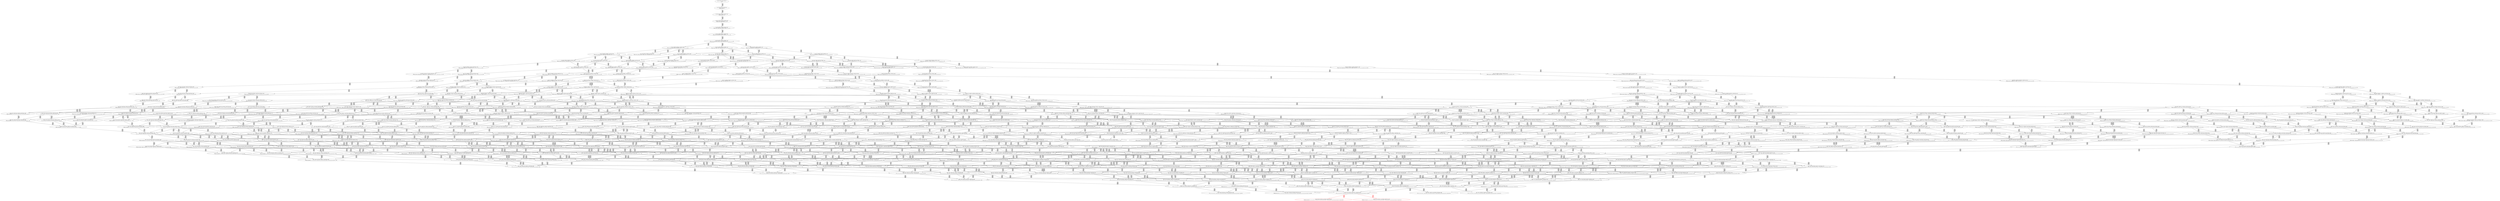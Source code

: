 digraph {
	S0[label="S0: [0, 0] [0, 0] [0, 0] [0, 0] \n{}{}"];
	S1[label="S1: [0, 0] [0, 0] [0, 0] [20, 26] \n{T0J0:20-26}{1}"];
	S2[label="S2: [20, 20] [20, 20] [20, 26] [67, 85] \n{T0J1:67-85}{1, 2}"];
	S3[label="S3: [20, 20] [20, 26] [50, 64] [67, 85] \n{T0J1:67-85, T0J2:50-64}{1, 2, 3}"];
	S4[label="S4: [20, 26] [37, 48] [50, 64] [67, 85] \n{T0J1:67-85, T0J2:50-64, T0J10:37-48}{1, 2, 3, 11}"];
	S5[label="S5: [37, 48] [50, 64] [51, 66] [67, 85] \n{T0J1:67-85, T0J2:50-64, T0J11:51-66}{1, 2, 3, 11, 12}"];
	S6[label="S6: [50, 64] [51, 66] [67, 85] [89, 114] \n{T0J1:67-85, T0J2:50-64, T0J11:51-66, T0J15:89-114}{1, 2, 3, 11, 12, 16}"];
	S7[label="S7: [51, 66] [67, 85] [89, 114] [126, 160] \n{T0J1:67-85, T0J3:126-160, T0J15:89-114}{1, 2, 3, 4, 11, 12, 16}"];
	S8[label="S8: [51, 63] [67, 85] [70, 87] [89, 114] \n{T0J1:67-85, T0J12:70-87, T0J15:89-114}{1, 2, 3, 11, 12, 13, 16}"];
	S9[label="S9: [50, 64] [51, 66] [67, 85] [89, 114] \n{T0J1:67-85, T0J15:89-114, T0J19:50-64}{1, 2, 3, 11, 12, 16, 20}"];
	S10[label="S10: [52, 68] [67, 85] [89, 114] [126, 160] \n{T0J1:67-85, T0J3:126-160, T0J6:52-68, T0J15:89-114}{1, 2, 3, 4, 7, 11, 12, 16}"];
	S11[label="S11: [67, 85] [70, 87] [89, 114] [126, 160] \n{T0J1:67-85, T0J3:126-160, T0J12:70-87, T0J15:89-114}{1, 2, 3, 4, 11, 12, 13, 16}"];
	S12[label="S12: [51, 66] [67, 85] [89, 114] [126, 160] \n{T0J1:67-85, T0J3:126-160, T0J15:89-114}{1, 2, 3, 4, 11, 12, 16, 20}"];
	S13[label="S13: [59, 73] [67, 85] [70, 87] [89, 114] \n{T0J1:67-85, T0J12:70-87, T0J13:59-73, T0J15:89-114}{1, 2, 3, 11, 12, 13, 14, 16}"];
	S14[label="S14: [51, 66] [67, 85] [70, 87] [89, 114] \n{T0J1:67-85, T0J12:70-87, T0J15:89-114}{1, 2, 3, 11, 12, 13, 16, 20}"];
	S15[label="S15: [51, 66] [58, 73] [67, 85] [89, 114] \n{T0J1:67-85, T0J15:89-114, T0J20:58-73}{1, 2, 3, 11, 12, 16, 20, 21}"];
	S16[label="S16: [60, 78] [67, 85] [89, 114] [126, 160] \n{T0J3:126-160, T0J7:60-78, T0J15:89-114}{1, 2, 3, 4, 7, 8, 11, 12, 16}"];
	S17[label="S17: [67, 87] [70, 87] [89, 114] [126, 160] \n{T0J3:126-160, T0J15:89-114}{1, 2, 3, 4, 7, 11, 12, 13, 16}"];
	S18[label="S18: [52, 68] [67, 85] [89, 114] [126, 160] \n{T0J1:67-85, T0J3:126-160, T0J15:89-114}{1, 2, 3, 4, 7, 11, 12, 16, 20}"];
	S19[label="S19: [67, 85] [70, 87] [89, 114] [126, 162] \n{T0J1:67-85, T0J3:126-162, T0J12:70-87, T0J15:89-114}{1, 2, 3, 4, 11, 12, 13, 16, 20}"];
	S20[label="S20: [58, 73] [67, 85] [89, 114] [126, 162] \n{T0J1:67-85, T0J3:126-162, T0J15:89-114}{1, 2, 3, 4, 11, 12, 16, 20, 21}"];
	S21[label="S21: [67, 85] [70, 87] [89, 114] [135, 169] \n{T0J3:135-169, T0J15:89-114}{1, 2, 3, 4, 11, 12, 13, 14, 16}"];
	S22[label="S22: [67, 85] [70, 87] [80, 90] [89, 114] \n{T0J1:67-85, T0J12:70-87, T0J14:80-90, T0J15:89-114}{1, 2, 3, 11, 12, 13, 14, 15, 16}"];
	S23[label="S23: [59, 73] [67, 85] [70, 87] [89, 114] \n{T0J1:67-85, T0J12:70-87, T0J15:89-114}{1, 2, 3, 11, 12, 13, 14, 16, 20}"];
	S24[label="S24: [58, 73] [67, 85] [70, 87] [89, 114] \n{T0J1:67-85, T0J12:70-87, T0J15:89-114}{1, 2, 3, 11, 12, 13, 16, 20, 21}"];
	S25[label="S25: [58, 73] [67, 85] [89, 114] [122, 152] \n{T0J1:67-85, T0J15:89-114, T0J21:122-152}{1, 2, 3, 11, 12, 16, 20, 21, 22}"];
	S26[label="S26: [67, 85] [89, 114] [126, 160] [136, 173] \n{T0J3:126-160, T0J8:136-173, T0J15:89-114}{1, 2, 3, 4, 7, 8, 9, 11, 12, 16}"];
	S27[label="S27: [67, 87] [75, 101] [89, 114] [126, 160] \n{T0J3:126-160, T0J15:89-114}{1, 2, 3, 4, 7, 8, 11, 12, 13, 16}"];
	S28[label="S28: [60, 78] [67, 85] [89, 114] [126, 160] \n{T0J3:126-160, T0J15:89-114}{1, 2, 3, 4, 7, 8, 11, 12, 16, 20}"];
	S29[label="S29: [67, 87] [70, 87] [89, 114] [126, 162] \n{T0J3:126-162, T0J15:89-114}{1, 2, 3, 4, 7, 11, 12, 13, 16, 20}"];
	S30[label="S30: [59, 75] [67, 85] [89, 114] [126, 162] \n{T0J3:126-162, T0J15:89-114}{1, 2, 3, 4, 7, 11, 12, 16, 20, 21}"];
	S31[label="S31: [67, 85] [70, 87] [89, 114] [126, 169] \n{T0J3:126-169, T0J15:89-114}{1, 2, 3, 4, 11, 12, 13, 16, 20, 21}"];
	S32[label="S32: [67, 85] [89, 114] [122, 152] [129, 169] \n{T0J3:126-169, T0J15:89-114, T0J21:122-152}{1, 2, 3, 4, 11, 12, 16, 20, 21, 22}"];
	S33[label="S33: [68, 87] [70, 87] [89, 114] [135, 169] \n{T0J3:135-169, T0J6:68-87, T0J15:89-114}{1, 2, 3, 4, 7, 11, 12, 13, 14, 16}"];
	S34[label="S34: [70, 87] [80, 90] [89, 114] [143, 181] \n{T0J3:143-181, T0J15:89-114}{1, 2, 3, 4, 11, 12, 13, 14, 15, 16}"];
	S35[label="S35: [67, 85] [70, 87] [89, 114] [135, 169] \n{T0J3:135-169, T0J15:89-114}{1, 2, 3, 4, 11, 12, 13, 14, 16, 20}"];
	S36[label="S36: [67, 85] [70, 87] [80, 90] [89, 114] \n{T0J1:67-85, T0J12:70-87, T0J14:80-90, T0J15:89-114}{1, 2, 3, 11, 12, 13, 14, 15, 16, 20}"];
	S37[label="S37: [66, 73] [67, 85] [70, 87] [89, 114] \n{T0J1:67-85, T0J12:70-87, T0J15:89-114}{1, 2, 3, 11, 12, 13, 14, 16, 20, 21}"];
	S38[label="S38: [67, 85] [70, 87] [89, 114] [122, 152] \n{T0J1:67-85, T0J12:70-87, T0J15:89-114, T0J21:122-152}{1, 2, 3, 11, 12, 13, 16, 20, 21, 22}"];
	S39[label="S39: [67, 85] [89, 114] [108, 126] [122, 152] \n{T0J1:67-85, T0J15:89-114, T0J21:122-152, T0J22:108-126}{1, 2, 3, 11, 12, 16, 20, 21, 22, 23}"];
	S40[label="S40: [89, 114] [103, 131] [126, 160] [136, 173] \n{T0J3:126-160, T0J8:136-173, T0J9:103-131, T0J15:89-114}{1, 2, 3, 4, 7, 8, 9, 10, 11, 12, 16}"];
	S41[label="S41: [75, 109] [89, 114] [126, 160] [136, 182] \n{T0J3:126-160, T0J8:136-182, T0J15:89-114}{1, 2, 3, 4, 7, 8, 9, 11, 12, 13, 16}"];
	S42[label="S42: [70, 97] [75, 101] [89, 114] [126, 169] \n{T0J3:126-169, T0J15:89-114}{1, 2, 3, 4, 7, 8, 11, 12, 13, 14, 16}"];
	S43[label="S43: [67, 85] [89, 114] [126, 160] [136, 173] \n{T0J3:126-160, T0J8:136-173, T0J15:89-114}{1, 2, 3, 4, 7, 8, 9, 11, 12, 16, 20}"];
	S44[label="S44: [67, 87] [75, 102] [89, 114] [126, 162] \n{T0J3:126-162, T0J15:89-114}{1, 2, 3, 4, 7, 8, 11, 12, 13, 16, 20}"];
	S45[label="S45: [67, 85] [67, 85] [89, 114] [126, 162] \n{T0J3:126-162, T0J15:89-114}{1, 2, 3, 4, 7, 8, 11, 12, 16, 20, 21}"];
	S46[label="S46: [67, 87] [70, 87] [89, 114] [126, 169] \n{T0J3:126-169, T0J15:89-114}{1, 2, 3, 4, 7, 11, 12, 13, 16, 20, 21}"];
	S47[label="S47: [67, 87] [89, 114] [122, 152] [129, 169] \n{T0J3:126-169, T0J15:89-114, T0J21:122-152}{1, 2, 3, 4, 7, 11, 12, 16, 20, 21, 22}"];
	S48[label="S48: [71, 89] [80, 90] [89, 114] [143, 181] \n{T0J3:143-181, T0J6:71-89, T0J15:89-114}{1, 2, 3, 4, 7, 11, 12, 13, 14, 15, 16}"];
	S49[label="S49: [68, 87] [70, 87] [89, 114] [135, 169] \n{T0J3:135-169, T0J6:68-87, T0J15:89-114}{1, 2, 3, 4, 7, 11, 12, 13, 14, 16, 20}"];
	S50[label="S50: [70, 87] [80, 90] [89, 114] [143, 181] \n{T0J3:143-181, T0J15:89-114}{1, 2, 3, 4, 11, 12, 13, 14, 15, 16, 20}"];
	S51[label="S51: [67, 85] [70, 87] [89, 114] [142, 169] \n{T0J3:142-169, T0J15:89-114}{1, 2, 3, 4, 11, 12, 13, 14, 16, 20, 21}"];
	S52[label="S52: [70, 87] [89, 114] [122, 152] [143, 181] \n{T0J3:143-181, T0J15:89-114, T0J21:122-152}{1, 2, 3, 4, 11, 12, 13, 16, 20, 21, 22}"];
	S53[label="S53: [89, 114] [108, 126] [122, 152] [143, 181] \n{T0J3:143-181, T0J15:89-114, T0J21:122-152, T0J22:108-126}{1, 2, 3, 4, 11, 12, 16, 20, 21, 22, 23}"];
	S54[label="S54: [89, 131] [108, 155] [126, 160] [136, 182] \n{T0J3:126-160, T0J8:136-182}{1, 2, 3, 4, 7, 8, 9, 10, 11, 12, 13, 16}"];
	S55[label="S55: [75, 106] [89, 114] [126, 169] [136, 192] \n{T0J3:126-169, T0J8:136-192}{1, 2, 3, 4, 7, 8, 9, 11, 12, 13, 14, 16}"];
	S56[label="S56: [75, 101] [80, 114] [89, 123] [126, 181] \n{T0J3:126-181}{1, 2, 3, 4, 7, 8, 11, 12, 13, 14, 15, 16}"];
	S57[label="S57: [89, 114] [103, 131] [126, 160] [136, 173] \n{T0J3:126-160, T0J8:136-173, T0J9:103-131, T0J15:89-114}{1, 2, 3, 4, 7, 8, 9, 10, 11, 12, 16, 20}"];
	S58[label="S58: [75, 109] [89, 114] [126, 162] [136, 182] \n{T0J3:126-162, T0J8:136-182, T0J15:89-114}{1, 2, 3, 4, 7, 8, 9, 11, 12, 13, 16, 20}"];
	S59[label="S59: [70, 97] [75, 102] [89, 114] [126, 169] \n{T0J3:126-169, T0J15:89-114}{1, 2, 3, 4, 7, 8, 11, 12, 13, 14, 16, 20}"];
	S60[label="S60: [67, 85] [89, 114] [126, 162] [143, 180] \n{T0J3:126-162, T0J8:143-180, T0J15:89-114}{1, 2, 3, 4, 7, 8, 9, 11, 12, 16, 20, 21}"];
	S61[label="S61: [67, 87] [75, 109] [89, 114] [126, 169] \n{T0J3:126-169, T0J15:89-114}{1, 2, 3, 4, 7, 8, 11, 12, 13, 16, 20, 21}"];
	S62[label="S62: [75, 97] [89, 114] [122, 152] [129, 169] \n{T0J3:126-169, T0J7:75-97, T0J15:89-114, T0J21:122-152}{1, 2, 3, 4, 7, 8, 11, 12, 16, 20, 21, 22}"];
	S63[label="S63: [71, 89] [80, 90] [89, 114] [143, 181] \n{T0J3:143-181, T0J6:71-89, T0J15:89-114}{1, 2, 3, 4, 7, 11, 12, 13, 14, 15, 16, 20}"];
	S64[label="S64: [68, 87] [70, 87] [89, 114] [142, 169] \n{T0J3:142-169, T0J6:68-87, T0J15:89-114}{1, 2, 3, 4, 7, 11, 12, 13, 14, 16, 20, 21}"];
	S65[label="S65: [71, 89] [89, 114] [122, 152] [143, 181] \n{T0J3:143-181, T0J6:71-89, T0J15:89-114, T0J21:122-152}{1, 2, 3, 4, 7, 11, 12, 13, 16, 20, 21, 22}"];
	S66[label="S66: [90, 116] [108, 126] [122, 152] [143, 181] \n{T0J3:143-181, T0J6:90-116, T0J21:122-152}{1, 2, 3, 4, 7, 11, 12, 16, 20, 21, 22, 23}"];
	S67[label="S67: [126, 131] [126, 144] [136, 155] [136, 182] \n{T0J4:136-144, T0J8:136-182}{1, 2, 3, 4, 5, 7, 8, 9, 10, 11, 12, 13, 16}"];
	S68[label="S68: [89, 141] [108, 155] [126, 169] [136, 192] \n{T0J8:136-192}{1, 2, 3, 4, 7, 8, 9, 10, 11, 12, 13, 14, 16}"];
	S69[label="S69: [80, 114] [89, 125] [126, 181] [136, 196] \n{T0J3:126-181, T0J8:136-196}{1, 2, 3, 4, 7, 8, 9, 11, 12, 13, 14, 15, 16}"];
	S70[label="S70: [89, 114] [89, 114] [101, 123] [126, 181] \n{T0J3:126-181, T0J16:101-114}{1, 2, 3, 4, 7, 8, 11, 12, 13, 14, 15, 16, 17}"];
	S71[label="S71: [75, 102] [80, 114] [89, 124] [126, 181] \n{T0J3:126-181}{1, 2, 3, 4, 7, 8, 11, 12, 13, 14, 15, 16, 20}"];
	S72[label="S72: [89, 131] [108, 155] [126, 162] [136, 182] \n{T0J3:126-162, T0J8:136-182}{1, 2, 3, 4, 7, 8, 9, 10, 11, 12, 13, 16, 20}"];
	S73[label="S73: [75, 108] [89, 114] [126, 169] [136, 192] \n{T0J3:126-169, T0J8:136-192}{1, 2, 3, 4, 7, 8, 9, 11, 12, 13, 14, 16, 20}"];
	S74[label="S74: [89, 114] [103, 131] [126, 162] [143, 180] \n{T0J3:126-162, T0J8:143-180, T0J9:103-131, T0J15:89-114}{1, 2, 3, 4, 7, 8, 9, 10, 11, 12, 16, 20, 21}"];
	S75[label="S75: [75, 109] [89, 114] [126, 169] [143, 182] \n{T0J3:126-169, T0J8:143-182, T0J15:89-114}{1, 2, 3, 4, 7, 8, 9, 11, 12, 13, 16, 20, 21}"];
	S76[label="S76: [70, 97] [75, 109] [89, 114] [126, 169] \n{T0J3:126-169, T0J15:89-114}{1, 2, 3, 4, 7, 8, 11, 12, 13, 14, 16, 20, 21}"];
	S77[label="S77: [89, 114] [122, 152] [129, 169] [151, 192] \n{T0J3:126-169, T0J8:151-192, T0J21:122-152}{1, 2, 3, 4, 7, 8, 9, 11, 12, 16, 20, 21, 22}"];
	S78[label="S78: [79, 114] [89, 120] [122, 152] [129, 181] \n{T0J3:126-181, T0J21:122-152}{1, 2, 3, 4, 7, 8, 11, 12, 13, 16, 20, 21, 22}"];
	S79[label="S79: [98, 126] [108, 126] [122, 152] [143, 181] \n{T0J3:143-181, T0J7:98-126, T0J21:122-152}{1, 2, 3, 4, 7, 8, 11, 12, 16, 20, 21, 22, 23}"];
	S80[label="S80: [126, 144] [136, 155] [136, 182] [195, 218] \n{T0J4:136-144, T0J5:195-218, T0J8:136-182}{1, 2, 3, 4, 5, 6, 7, 8, 9, 10, 11, 12, 13, 16}"];
	S81[label="S81: [126, 154] [126, 155] [136, 169] [136, 192] \n{T0J4:136-154}{1, 2, 3, 4, 5, 7, 8, 9, 10, 11, 12, 13, 14, 16}"];
	S82[label="S82: [89, 155] [110, 168] [126, 181] [136, 196] \n{}{1, 2, 3, 4, 7, 8, 9, 10, 11, 12, 13, 14, 15, 16}"];
	S83[label="S83: [89, 125] [101, 130] [126, 181] [136, 209] \n{T0J3:126-181, T0J8:136-209}{1, 2, 3, 4, 7, 8, 9, 11, 12, 13, 14, 15, 16, 17}"];
	S84[label="S84: [80, 114] [89, 135] [126, 181] [136, 209] \n{T0J3:126-181, T0J8:136-209}{1, 2, 3, 4, 7, 8, 9, 11, 12, 13, 14, 15, 16, 20}"];
	S85[label="S85: [89, 114] [101, 123] [109, 139] [126, 181] \n{T0J3:126-181, T0J17:109-139}{1, 2, 3, 4, 7, 8, 11, 12, 13, 14, 15, 16, 17, 18}"];
	S86[label="S86: [89, 114] [89, 124] [101, 130] [126, 181] \n{T0J3:126-181}{1, 2, 3, 4, 7, 8, 11, 12, 13, 14, 15, 16, 17, 20}"];
	S87[label="S87: [75, 114] [83, 123] [89, 124] [126, 181] \n{T0J3:126-181}{1, 2, 3, 4, 7, 8, 11, 12, 13, 14, 15, 16, 20, 21}"];
	S88[label="S88: [80, 114] [89, 124] [126, 172] [127, 181] \n{T0J3:126-181, T0J26:127-172}{1, 2, 3, 4, 7, 8, 11, 12, 13, 14, 15, 16, 20, 27}"];
	S89[label="S89: [126, 131] [126, 144] [136, 155] [136, 182] \n{T0J4:136-144, T0J8:136-182}{1, 2, 3, 4, 5, 7, 8, 9, 10, 11, 12, 13, 16, 20}"];
	S90[label="S90: [89, 141] [108, 155] [126, 169] [136, 192] \n{T0J8:136-192}{1, 2, 3, 4, 7, 8, 9, 10, 11, 12, 13, 14, 16, 20}"];
	S91[label="S91: [89, 131] [108, 155] [126, 169] [143, 182] \n{T0J3:126-169, T0J8:143-182}{1, 2, 3, 4, 7, 8, 9, 10, 11, 12, 13, 16, 20, 21}"];
	S92[label="S92: [75, 114] [89, 119] [126, 169] [143, 192] \n{T0J3:126-169, T0J8:143-192}{1, 2, 3, 4, 7, 8, 9, 11, 12, 13, 14, 16, 20, 21}"];
	S93[label="S93: [122, 152] [125, 160] [129, 169] [151, 192] \n{T0J3:126-169, T0J8:151-192, T0J9:125-160, T0J21:122-152}{1, 2, 3, 4, 7, 8, 9, 10, 11, 12, 16, 20, 21, 22}"];
	S94[label="S94: [89, 138] [122, 152] [129, 181] [151, 209] \n{T0J3:126-181, T0J8:151-209, T0J21:122-152}{1, 2, 3, 4, 7, 8, 9, 11, 12, 13, 16, 20, 21, 22}"];
	S95[label="S95: [87, 120] [89, 124] [122, 152] [129, 181] \n{T0J3:126-181, T0J13:87-124, T0J21:122-152}{1, 2, 3, 4, 7, 8, 11, 12, 13, 14, 16, 20, 21, 22}"];
	S96[label="S96: [108, 126] [122, 152] [143, 181] [174, 221] \n{T0J3:143-181, T0J8:174-221}{1, 2, 3, 4, 7, 8, 9, 11, 12, 16, 20, 21, 22, 23}"];
	S97[label="S97: [108, 126] [117, 149] [122, 152] [143, 181] \n{T0J3:143-181, T0J12:117-149}{1, 2, 3, 4, 7, 8, 11, 12, 13, 16, 20, 21, 22, 23}"];
	S98[label="S98: [126, 155] [136, 169] [136, 192] [195, 241] \n{T0J5:195-241}{1, 2, 3, 4, 5, 6, 7, 8, 9, 10, 11, 12, 13, 14, 16}"];
	S99[label="S99: [126, 168] [126, 169] [136, 181] [136, 196] \n{}{1, 2, 3, 4, 5, 7, 8, 9, 10, 11, 12, 13, 14, 15, 16}"];
	S100[label="S100: [101, 168] [110, 171] [126, 181] [136, 209] \n{}{1, 2, 3, 4, 7, 8, 9, 10, 11, 12, 13, 14, 15, 16, 17}"];
	S101[label="S101: [89, 155] [110, 168] [126, 181] [136, 209] \n{}{1, 2, 3, 4, 7, 8, 9, 10, 11, 12, 13, 14, 15, 16, 20}"];
	S102[label="S102: [101, 130] [109, 150] [126, 181] [136, 209] \n{T0J3:126-181, T0J8:136-209}{1, 2, 3, 4, 7, 8, 9, 11, 12, 13, 14, 15, 16, 17, 18}"];
	S103[label="S103: [89, 130] [101, 135] [126, 181] [136, 209] \n{T0J3:126-181, T0J8:136-209}{1, 2, 3, 4, 7, 8, 9, 11, 12, 13, 14, 15, 16, 17, 20}"];
	S104[label="S104: [83, 123] [89, 141] [126, 181] [136, 209] \n{T0J3:126-181, T0J8:136-209}{1, 2, 3, 4, 7, 8, 9, 11, 12, 13, 14, 15, 16, 20, 21}"];
	S105[label="S105: [89, 135] [126, 172] [127, 181] [136, 209] \n{T0J3:126-181, T0J8:136-209, T0J26:127-172}{1, 2, 3, 4, 7, 8, 9, 11, 12, 13, 14, 15, 16, 20, 27}"];
	S106[label="S106: [101, 123] [109, 139] [126, 178] [140, 181] \n{T0J3:126-181, T0J18:140-178}{1, 2, 3, 4, 7, 8, 11, 12, 13, 14, 15, 16, 17, 18, 19}"];
	S107[label="S107: [89, 124] [101, 130] [109, 139] [126, 181] \n{T0J3:126-181}{1, 2, 3, 4, 7, 8, 11, 12, 13, 14, 15, 16, 17, 18, 20}"];
	S108[label="S108: [89, 123] [89, 124] [101, 130] [126, 181] \n{T0J3:126-181}{1, 2, 3, 4, 7, 8, 11, 12, 13, 14, 15, 16, 17, 20, 21}"];
	S109[label="S109: [89, 124] [101, 130] [126, 172] [127, 181] \n{T0J3:126-181, T0J26:127-172}{1, 2, 3, 4, 7, 8, 11, 12, 13, 14, 15, 16, 17, 20, 27}"];
	S110[label="S110: [83, 124] [89, 147] [122, 181] [129, 202] \n{T0J3:126-181, T0J21:122-202}{1, 2, 3, 4, 7, 8, 11, 12, 13, 14, 15, 16, 20, 21, 22}"];
	S111[label="S111: [83, 123] [89, 124] [126, 172] [127, 181] \n{T0J3:126-181, T0J26:127-172}{1, 2, 3, 4, 7, 8, 11, 12, 13, 14, 15, 16, 20, 21, 27}"];
	S112[label="S112: [126, 144] [136, 155] [136, 182] [195, 218] \n{T0J4:136-144, T0J5:195-218, T0J8:136-182}{1, 2, 3, 4, 5, 6, 7, 8, 9, 10, 11, 12, 13, 16, 20}"];
	S113[label="S113: [126, 154] [126, 155] [136, 169] [136, 192] \n{T0J4:136-154}{1, 2, 3, 4, 5, 7, 8, 9, 10, 11, 12, 13, 14, 16, 20}"];
	S114[label="S114: [126, 131] [126, 144] [136, 155] [143, 182] \n{T0J4:136-144, T0J8:143-182}{1, 2, 3, 4, 5, 7, 8, 9, 10, 11, 12, 13, 16, 20, 21}"];
	S115[label="S115: [89, 141] [108, 160] [126, 169] [143, 192] \n{T0J8:143-192}{1, 2, 3, 4, 7, 8, 9, 10, 11, 12, 13, 14, 16, 20, 21}"];
	S116[label="S116: [126, 152] [129, 160] [136, 165] [151, 192] \n{T0J4:136-165}{1, 2, 3, 4, 5, 7, 8, 9, 10, 11, 12, 16, 20, 21, 22}"];
	S117[label="S117: [122, 160] [125, 181] [129, 184] [151, 209] \n{}{1, 2, 3, 4, 7, 8, 9, 10, 11, 12, 13, 16, 20, 21, 22}"];
	S118[label="S118: [126, 138] [129, 151] [136, 152] [151, 209] \n{T0J4:136-151, T0J8:151-209}{1, 2, 3, 4, 5, 7, 8, 9, 11, 12, 13, 16, 20, 21, 22}"];
	S119[label="S119: [89, 135] [122, 152] [129, 181] [151, 215] \n{T0J3:126-181, T0J8:151-215}{1, 2, 3, 4, 7, 8, 9, 11, 12, 13, 14, 16, 20, 21, 22}"];
	S120[label="S120: [122, 152] [143, 172] [144, 181] [174, 221] \n{T0J3:143-181, T0J8:174-221, T0J9:144-172}{1, 2, 3, 4, 7, 8, 9, 10, 11, 12, 16, 20, 21, 22, 23}"];
	S121[label="S121: [117, 149] [122, 152] [143, 181] [174, 221] \n{T0J3:143-181, T0J8:174-221}{1, 2, 3, 4, 7, 8, 9, 11, 12, 13, 16, 20, 21, 22, 23}"];
	S122[label="S122: [116, 135] [117, 149] [122, 152] [143, 181] \n{T0J3:143-181, T0J13:116-135}{1, 2, 3, 4, 7, 8, 11, 12, 13, 14, 16, 20, 21, 22, 23}"];
	S123[label="S123: [126, 169] [136, 182] [136, 196] [195, 255] \n{T0J5:195-255}{1, 2, 3, 4, 5, 6, 7, 8, 9, 10, 11, 12, 13, 14, 15, 16}"];
	S124[label="S124: [126, 171] [126, 181] [136, 184] [136, 209] \n{}{1, 2, 3, 4, 5, 7, 8, 9, 10, 11, 12, 13, 14, 15, 16, 17}"];
	S125[label="S125: [109, 171] [121, 181] [126, 193] [136, 209] \n{}{1, 2, 3, 4, 7, 8, 9, 10, 11, 12, 13, 14, 15, 16, 17, 18}"];
	S126[label="S126: [101, 168] [110, 176] [126, 181] [136, 209] \n{}{1, 2, 3, 4, 7, 8, 9, 10, 11, 12, 13, 14, 15, 16, 17, 20}"];
	S127[label="S127: [126, 168] [126, 169] [136, 181] [136, 209] \n{}{1, 2, 3, 4, 5, 7, 8, 9, 10, 11, 12, 13, 14, 15, 16, 20}"];
	S128[label="S128: [89, 160] [110, 169] [126, 181] [136, 209] \n{}{1, 2, 3, 4, 7, 8, 9, 10, 11, 12, 13, 14, 15, 16, 20, 21}"];
	S129[label="S129: [110, 172] [126, 181] [127, 181] [136, 209] \n{}{1, 2, 3, 4, 7, 8, 9, 10, 11, 12, 13, 14, 15, 16, 20, 27}"];
	S130[label="S130: [126, 130] [126, 143] [136, 150] [136, 209] \n{T0J4:136-143, T0J8:136-209}{1, 2, 3, 4, 5, 7, 8, 9, 11, 12, 13, 14, 15, 16, 17, 18}"];
	S131[label="S131: [109, 150] [126, 181] [136, 189] [152, 218] \n{T0J3:126-181, T0J8:136-218, T0J18:140-189}{1, 2, 3, 4, 7, 8, 9, 11, 12, 13, 14, 15, 16, 17, 18, 19}"];
	S132[label="S132: [101, 135] [109, 150] [126, 181] [136, 219] \n{T0J3:126-181, T0J8:136-219}{1, 2, 3, 4, 7, 8, 9, 11, 12, 13, 14, 15, 16, 17, 18, 20}"];
	S133[label="S133: [126, 130] [126, 135] [136, 143] [136, 209] \n{T0J4:136-143, T0J8:136-209}{1, 2, 3, 4, 5, 7, 8, 9, 11, 12, 13, 14, 15, 16, 17, 20}"];
	S134[label="S134: [89, 139] [101, 141] [126, 181] [136, 218] \n{T0J3:126-181, T0J8:136-218}{1, 2, 3, 4, 7, 8, 9, 11, 12, 13, 14, 15, 16, 17, 20, 21}"];
	S135[label="S135: [101, 141] [126, 172] [127, 181] [136, 219] \n{T0J3:126-181, T0J8:136-219, T0J26:127-172}{1, 2, 3, 4, 7, 8, 9, 11, 12, 13, 14, 15, 16, 17, 20, 27}"];
	S136[label="S136: [89, 152] [122, 181] [129, 202] [151, 219] \n{T0J3:126-181, T0J8:136-219}{1, 2, 3, 4, 7, 8, 9, 11, 12, 13, 14, 15, 16, 20, 21, 22}"];
	S137[label="S137: [89, 141] [126, 172] [127, 181] [136, 218] \n{T0J3:126-181, T0J8:136-218, T0J26:127-172}{1, 2, 3, 4, 7, 8, 9, 11, 12, 13, 14, 15, 16, 20, 21, 27}"];
	S138[label="S138: [126, 135] [127, 148] [136, 172] [136, 209] \n{T0J4:136-148, T0J8:136-209}{1, 2, 3, 4, 5, 7, 8, 9, 11, 12, 13, 14, 15, 16, 20, 27}"];
	S139[label="S139: [101, 130] [109, 139] [126, 181] [140, 188] \n{T0J3:126-181, T0J18:140-188}{1, 2, 3, 4, 7, 8, 11, 12, 13, 14, 15, 16, 17, 18, 19, 20}"];
	S140[label="S140: [89, 124] [101, 130] [109, 148] [126, 181] \n{T0J3:126-181}{1, 2, 3, 4, 7, 8, 11, 12, 13, 14, 15, 16, 17, 18, 20, 21}"];
	S141[label="S141: [101, 130] [109, 149] [126, 172] [127, 181] \n{T0J3:126-181, T0J26:127-172}{1, 2, 3, 4, 7, 8, 11, 12, 13, 14, 15, 16, 17, 18, 20, 27}"];
	S142[label="S142: [89, 140] [101, 147] [122, 181] [129, 202] \n{T0J3:126-181}{1, 2, 3, 4, 7, 8, 11, 12, 13, 14, 15, 16, 17, 20, 21, 22}"];
	S143[label="S143: [89, 124] [101, 139] [126, 172] [127, 181] \n{T0J3:126-181, T0J26:127-172}{1, 2, 3, 4, 7, 8, 11, 12, 13, 14, 15, 16, 17, 20, 21, 27}"];
	S144[label="S144: [89, 149] [122, 176] [129, 181] [133, 202] \n{T0J3:126-181}{1, 2, 3, 4, 7, 8, 11, 12, 13, 14, 15, 16, 20, 21, 22, 23}"];
	S145[label="S145: [89, 147] [122, 172] [127, 181] [130, 202] \n{T0J3:126-181, T0J21:122-202, T0J26:127-172}{1, 2, 3, 4, 7, 8, 11, 12, 13, 14, 15, 16, 20, 21, 22, 27}"];
	S146[label="S146: [126, 155] [136, 169] [136, 192] [195, 241] \n{T0J5:195-241}{1, 2, 3, 4, 5, 6, 7, 8, 9, 10, 11, 12, 13, 14, 16, 20}"];
	S147[label="S147: [126, 144] [136, 155] [143, 182] [195, 218] \n{T0J4:136-144, T0J5:195-218, T0J8:143-182}{1, 2, 3, 4, 5, 6, 7, 8, 9, 10, 11, 12, 13, 16, 20, 21}"];
	S148[label="S148: [126, 154] [126, 160] [136, 169] [143, 192] \n{T0J4:136-154, T0J8:143-192}{1, 2, 3, 4, 5, 7, 8, 9, 10, 11, 12, 13, 14, 16, 20, 21}"];
	S149[label="S149: [129, 160] [136, 165] [151, 192] [195, 239] \n{T0J5:195-239}{1, 2, 3, 4, 5, 6, 7, 8, 9, 10, 11, 12, 16, 20, 21, 22}"];
	S150[label="S150: [126, 173] [129, 181] [136, 184] [151, 209] \n{}{1, 2, 3, 4, 5, 7, 8, 9, 10, 11, 12, 13, 16, 20, 21, 22}"];
	S151[label="S151: [122, 170] [125, 181] [129, 184] [151, 215] \n{}{1, 2, 3, 4, 7, 8, 9, 10, 11, 12, 13, 14, 16, 20, 21, 22}"];
	S152[label="S152: [129, 151] [136, 152] [151, 209] [195, 225] \n{T0J5:195-225, T0J8:151-209}{1, 2, 3, 4, 5, 6, 7, 8, 9, 11, 12, 13, 16, 20, 21, 22}"];
	S153[label="S153: [126, 135] [129, 148] [136, 152] [151, 215] \n{T0J4:136-148, T0J8:151-215}{1, 2, 3, 4, 5, 7, 8, 9, 11, 12, 13, 14, 16, 20, 21, 22}"];
	S154[label="S154: [143, 152] [144, 165] [153, 172] [174, 221] \n{T0J4:153-165, T0J8:174-221}{1, 2, 3, 4, 5, 7, 8, 9, 10, 11, 12, 16, 20, 21, 22, 23}"];
	S155[label="S155: [122, 172] [143, 181] [144, 195] [174, 221] \n{T0J8:174-221}{1, 2, 3, 4, 7, 8, 9, 10, 11, 12, 13, 16, 20, 21, 22, 23}"];
	S156[label="S156: [143, 149] [143, 152] [153, 162] [174, 221] \n{T0J4:153-162, T0J8:174-221}{1, 2, 3, 4, 5, 7, 8, 9, 11, 12, 13, 16, 20, 21, 22, 23}"];
	S157[label="S157: [117, 149] [122, 152] [143, 181] [174, 230] \n{T0J3:143-181, T0J8:174-230}{1, 2, 3, 4, 7, 8, 9, 11, 12, 13, 14, 16, 20, 21, 22, 23}"];
	S158[label="S158: [126, 182] [136, 185] [136, 209] [195, 258] \n{T0J5:195-258}{1, 2, 3, 4, 5, 6, 7, 8, 9, 10, 11, 12, 13, 14, 15, 16, 17}"];
	S159[label="S159: [126, 181] [126, 184] [136, 196] [136, 209] \n{}{1, 2, 3, 4, 5, 7, 8, 9, 10, 11, 12, 13, 14, 15, 16, 17, 18}"];
	S160[label="S160: [121, 181] [126, 193] [136, 209] [152, 235] \n{}{1, 2, 3, 4, 7, 8, 9, 10, 11, 12, 13, 14, 15, 16, 17, 18, 19}"];
	S161[label="S161: [109, 176] [121, 181] [126, 193] [136, 219] \n{}{1, 2, 3, 4, 7, 8, 9, 10, 11, 12, 13, 14, 15, 16, 17, 18, 20}"];
	S162[label="S162: [126, 176] [126, 181] [136, 184] [136, 209] \n{}{1, 2, 3, 4, 5, 7, 8, 9, 10, 11, 12, 13, 14, 15, 16, 17, 20}"];
	S163[label="S163: [101, 169] [110, 181] [126, 185] [136, 218] \n{}{1, 2, 3, 4, 7, 8, 9, 10, 11, 12, 13, 14, 15, 16, 17, 20, 21}"];
	S164[label="S164: [110, 181] [126, 181] [127, 188] [136, 219] \n{}{1, 2, 3, 4, 7, 8, 9, 10, 11, 12, 13, 14, 15, 16, 17, 20, 27}"];
	S165[label="S165: [126, 169] [136, 182] [136, 209] [195, 255] \n{T0J5:195-255}{1, 2, 3, 4, 5, 6, 7, 8, 9, 10, 11, 12, 13, 14, 15, 16, 20}"];
	S166[label="S166: [126, 169] [126, 173] [136, 181] [136, 209] \n{}{1, 2, 3, 4, 5, 7, 8, 9, 10, 11, 12, 13, 14, 15, 16, 20, 21}"];
	S167[label="S167: [110, 181] [125, 198] [129, 202] [151, 219] \n{}{1, 2, 3, 4, 7, 8, 9, 10, 11, 12, 13, 14, 15, 16, 20, 21, 22}"];
	S168[label="S168: [110, 172] [126, 181] [127, 187] [136, 218] \n{}{1, 2, 3, 4, 7, 8, 9, 10, 11, 12, 13, 14, 15, 16, 20, 21, 27}"];
	S169[label="S169: [126, 181] [127, 181] [136, 185] [136, 209] \n{T0J4:136-185}{1, 2, 3, 4, 5, 7, 8, 9, 10, 11, 12, 13, 14, 15, 16, 20, 27}"];
	S170[label="S170: [126, 143] [136, 150] [136, 209] [195, 217] \n{T0J4:136-143, T0J5:195-217, T0J8:136-209}{1, 2, 3, 4, 5, 6, 7, 8, 9, 11, 12, 13, 14, 15, 16, 17, 18}"];
	S171[label="S171: [126, 150] [136, 163] [136, 189] [152, 218] \n{T0J4:136-163}{1, 2, 3, 4, 5, 7, 8, 9, 11, 12, 13, 14, 15, 16, 17, 18, 19}"];
	S172[label="S172: [109, 150] [126, 181] [136, 189] [152, 225] \n{T0J8:136-225, T0J18:140-189}{1, 2, 3, 4, 7, 8, 9, 11, 12, 13, 14, 15, 16, 17, 18, 19, 20}"];
	S173[label="S173: [126, 135] [126, 148] [136, 150] [136, 219] \n{T0J4:136-148, T0J8:136-219}{1, 2, 3, 4, 5, 7, 8, 9, 11, 12, 13, 14, 15, 16, 17, 18, 20}"];
	S174[label="S174: [101, 141] [109, 150] [126, 181] [136, 219] \n{T0J3:126-181, T0J8:136-219}{1, 2, 3, 4, 7, 8, 9, 11, 12, 13, 14, 15, 16, 17, 18, 20, 21}"];
	S175[label="S175: [109, 150] [126, 172] [127, 181] [136, 225] \n{T0J8:136-225}{1, 2, 3, 4, 7, 8, 9, 11, 12, 13, 14, 15, 16, 17, 18, 20, 27}"];
	S176[label="S176: [126, 135] [136, 143] [136, 209] [195, 217] \n{T0J4:136-143, T0J5:195-217, T0J8:136-209}{1, 2, 3, 4, 5, 6, 7, 8, 9, 11, 12, 13, 14, 15, 16, 17, 20}"];
	S177[label="S177: [126, 139] [126, 141] [136, 152] [136, 218] \n{T0J4:136-152}{1, 2, 3, 4, 5, 7, 8, 9, 11, 12, 13, 14, 15, 16, 17, 20, 21}"];
	S178[label="S178: [101, 147] [122, 181] [129, 202] [151, 235] \n{T0J8:136-235}{1, 2, 3, 4, 7, 8, 9, 11, 12, 13, 14, 15, 16, 17, 20, 21, 22}"];
	S179[label="S179: [101, 141] [126, 172] [127, 181] [136, 219] \n{T0J3:126-181, T0J8:136-219, T0J26:127-172}{1, 2, 3, 4, 7, 8, 9, 11, 12, 13, 14, 15, 16, 17, 20, 21, 27}"];
	S180[label="S180: [126, 141] [127, 154] [136, 172] [136, 219] \n{T0J4:136-154}{1, 2, 3, 4, 5, 7, 8, 9, 11, 12, 13, 14, 15, 16, 17, 20, 27}"];
	S181[label="S181: [126, 152] [129, 165] [136, 202] [151, 219] \n{T0J4:136-165}{1, 2, 3, 4, 5, 7, 8, 9, 11, 12, 13, 14, 15, 16, 20, 21, 22}"];
	S182[label="S182: [122, 176] [129, 181] [133, 202] [151, 244] \n{T0J8:136-244}{1, 2, 3, 4, 7, 8, 9, 11, 12, 13, 14, 15, 16, 20, 21, 22, 23}"];
	S183[label="S183: [122, 172] [127, 181] [130, 202] [151, 242] \n{T0J8:136-242}{1, 2, 3, 4, 7, 8, 9, 11, 12, 13, 14, 15, 16, 20, 21, 22, 27}"];
	S184[label="S184: [126, 141] [127, 154] [136, 172] [136, 218] \n{T0J4:136-154}{1, 2, 3, 4, 5, 7, 8, 9, 11, 12, 13, 14, 15, 16, 20, 21, 27}"];
	S185[label="S185: [127, 148] [136, 172] [136, 209] [195, 222] \n{T0J4:136-148, T0J5:195-222, T0J8:136-209}{1, 2, 3, 4, 5, 6, 7, 8, 9, 11, 12, 13, 14, 15, 16, 20, 27}"];
	S186[label="S186: [126, 130] [126, 139] [136, 143] [140, 188] \n{T0J4:136-143, T0J18:140-188}{1, 2, 3, 4, 5, 7, 8, 11, 12, 13, 14, 15, 16, 17, 18, 19, 20}"];
	S187[label="S187: [101, 135] [109, 148] [126, 181] [140, 188] \n{T0J3:126-181, T0J18:140-188}{1, 2, 3, 4, 7, 8, 11, 12, 13, 14, 15, 16, 17, 18, 19, 20, 21}"];
	S188[label="S188: [109, 149] [126, 181] [127, 184] [148, 189] \n{T0J3:126-181, T0J18:140-189, T0J26:127-184}{1, 2, 3, 4, 7, 8, 11, 12, 13, 14, 15, 16, 17, 18, 19, 20, 27}"];
	S189[label="S189: [101, 147] [109, 150] [122, 181] [129, 202] \n{T0J3:126-181}{1, 2, 3, 4, 7, 8, 11, 12, 13, 14, 15, 16, 17, 18, 20, 21, 22}"];
	S190[label="S190: [101, 139] [109, 149] [126, 172] [127, 181] \n{T0J3:126-181, T0J26:127-172}{1, 2, 3, 4, 7, 8, 11, 12, 13, 14, 15, 16, 17, 18, 20, 21, 27}"];
	S191[label="S191: [126, 130] [126, 143] [127, 149] [136, 172] \n{T0J4:136-143}{1, 2, 3, 4, 5, 7, 8, 11, 12, 13, 14, 15, 16, 17, 18, 20, 27}"];
	S192[label="S192: [126, 140] [126, 147] [129, 153] [136, 202] \n{T0J4:136-153}{1, 2, 3, 4, 5, 7, 8, 11, 12, 13, 14, 15, 16, 17, 20, 21, 22}"];
	S193[label="S193: [101, 147] [122, 176] [129, 181] [133, 202] \n{T0J3:126-181}{1, 2, 3, 4, 7, 8, 11, 12, 13, 14, 15, 16, 17, 20, 21, 22, 23}"];
	S194[label="S194: [101, 147] [122, 172] [127, 181] [130, 202] \n{T0J3:126-181, T0J26:127-172}{1, 2, 3, 4, 7, 8, 11, 12, 13, 14, 15, 16, 17, 20, 21, 22, 27}"];
	S195[label="S195: [126, 149] [129, 162] [133, 176] [136, 202] \n{T0J4:136-162}{1, 2, 3, 4, 5, 7, 8, 11, 12, 13, 14, 15, 16, 20, 21, 22, 23}"];
	S196[label="S196: [122, 169] [129, 176] [133, 181] [133, 202] \n{T0J3:126-181, T0J23:133-169}{1, 2, 3, 4, 7, 8, 11, 12, 13, 14, 15, 16, 20, 21, 22, 23, 24}"];
	S197[label="S197: [122, 172] [127, 176] [130, 181] [136, 202] \n{T0J3:126-181, T0J26:127-172}{1, 2, 3, 4, 7, 8, 11, 12, 13, 14, 15, 16, 20, 21, 22, 23, 27}"];
	S198[label="S198: [126, 147] [127, 160] [130, 172] [136, 202] \n{T0J4:136-160}{1, 2, 3, 4, 5, 7, 8, 11, 12, 13, 14, 15, 16, 20, 21, 22, 27}"];
	S199[label="S199: [126, 160] [136, 169] [143, 192] [195, 241] \n{T0J5:195-241}{1, 2, 3, 4, 5, 6, 7, 8, 9, 10, 11, 12, 13, 14, 16, 20, 21}"];
	S200[label="S200: [129, 181] [136, 197] [151, 209] [195, 260] \n{T0J5:195-260}{1, 2, 3, 4, 5, 6, 7, 8, 9, 10, 11, 12, 13, 16, 20, 21, 22}"];
	S201[label="S201: [126, 181] [129, 183] [136, 184] [151, 215] \n{}{1, 2, 3, 4, 5, 7, 8, 9, 10, 11, 12, 13, 14, 16, 20, 21, 22}"];
	S202[label="S202: [129, 148] [136, 152] [151, 215] [195, 222] \n{T0J4:136-148, T0J5:195-222, T0J8:151-215}{1, 2, 3, 4, 5, 6, 7, 8, 9, 11, 12, 13, 14, 16, 20, 21, 22}"];
	S203[label="S203: [144, 165] [153, 172] [174, 221] [212, 239] \n{T0J4:153-165, T0J5:212-239, T0J8:174-221}{1, 2, 3, 4, 5, 6, 7, 8, 9, 10, 11, 12, 16, 20, 21, 22, 23}"];
	S204[label="S204: [136, 181] [143, 185] [144, 195] [174, 221] \n{T0J4:136-185, T0J8:174-221}{1, 2, 3, 4, 5, 7, 8, 9, 10, 11, 12, 13, 16, 20, 21, 22, 23}"];
	S205[label="S205: [122, 181] [143, 182] [144, 195] [174, 230] \n{T0J8:174-230}{1, 2, 3, 4, 7, 8, 9, 10, 11, 12, 13, 14, 16, 20, 21, 22, 23}"];
	S206[label="S206: [143, 152] [153, 162] [174, 221] [212, 236] \n{T0J4:153-162, T0J5:212-236, T0J8:174-221}{1, 2, 3, 4, 5, 6, 7, 8, 9, 11, 12, 13, 16, 20, 21, 22, 23}"];
	S207[label="S207: [143, 149] [143, 152] [153, 162] [174, 230] \n{T0J4:153-162, T0J8:174-230}{1, 2, 3, 4, 5, 7, 8, 9, 11, 12, 13, 14, 16, 20, 21, 22, 23}"];
	S208[label="S208: [126, 185] [136, 207] [136, 209] [195, 268] \n{T0J5:195-268}{1, 2, 3, 4, 5, 6, 7, 8, 9, 10, 11, 12, 13, 14, 15, 16, 17, 18}"];
	S209[label="S209: [126, 193] [136, 196] [136, 209] [152, 244] \n{}{1, 2, 3, 4, 5, 7, 8, 9, 10, 11, 12, 13, 14, 15, 16, 17, 18, 19}"];
	S210[label="S210: [121, 181] [126, 193] [136, 219] [152, 240] \n{}{1, 2, 3, 4, 7, 8, 9, 10, 11, 12, 13, 14, 15, 16, 17, 18, 19, 20}"];
	S211[label="S211: [126, 181] [126, 189] [136, 201] [136, 219] \n{}{1, 2, 3, 4, 5, 7, 8, 9, 10, 11, 12, 13, 14, 15, 16, 17, 18, 20}"];
	S212[label="S212: [109, 181] [121, 185] [126, 194] [136, 219] \n{}{1, 2, 3, 4, 7, 8, 9, 10, 11, 12, 13, 14, 15, 16, 17, 18, 20, 21}"];
	S213[label="S213: [121, 181] [126, 188] [130, 205] [136, 225] \n{}{1, 2, 3, 4, 7, 8, 9, 10, 11, 12, 13, 14, 15, 16, 17, 18, 20, 27}"];
	S214[label="S214: [126, 182] [136, 185] [136, 209] [195, 263] \n{T0J5:195-263}{1, 2, 3, 4, 5, 6, 7, 8, 9, 10, 11, 12, 13, 14, 15, 16, 17, 20}"];
	S215[label="S215: [126, 181] [126, 182] [136, 185] [136, 218] \n{}{1, 2, 3, 4, 5, 7, 8, 9, 10, 11, 12, 13, 14, 15, 16, 17, 20, 21}"];
	S216[label="S216: [110, 196] [125, 198] [129, 202] [151, 235] \n{}{1, 2, 3, 4, 7, 8, 9, 10, 11, 12, 13, 14, 15, 16, 17, 20, 21, 22}"];
	S217[label="S217: [110, 181] [126, 187] [127, 188] [136, 219] \n{}{1, 2, 3, 4, 7, 8, 9, 10, 11, 12, 13, 14, 15, 16, 17, 20, 21, 27}"];
	S218[label="S218: [126, 181] [127, 188] [136, 196] [136, 219] \n{}{1, 2, 3, 4, 5, 7, 8, 9, 10, 11, 12, 13, 14, 15, 16, 17, 20, 27}"];
	S219[label="S219: [126, 173] [136, 187] [136, 209] [195, 256] \n{T0J5:195-256}{1, 2, 3, 4, 5, 6, 7, 8, 9, 10, 11, 12, 13, 14, 15, 16, 20, 21}"];
	S220[label="S220: [126, 194] [129, 198] [136, 207] [151, 219] \n{}{1, 2, 3, 4, 5, 7, 8, 9, 10, 11, 12, 13, 14, 15, 16, 20, 21, 22}"];
	S221[label="S221: [125, 182] [129, 202] [144, 222] [158, 244] \n{}{1, 2, 3, 4, 7, 8, 9, 10, 11, 12, 13, 14, 15, 16, 20, 21, 22, 23}"];
	S222[label="S222: [125, 181] [127, 202] [136, 218] [157, 242] \n{}{1, 2, 3, 4, 7, 8, 9, 10, 11, 12, 13, 14, 15, 16, 20, 21, 22, 27}"];
	S223[label="S223: [126, 181] [127, 185] [136, 187] [136, 218] \n{}{1, 2, 3, 4, 5, 7, 8, 9, 10, 11, 12, 13, 14, 15, 16, 20, 21, 27}"];
	S224[label="S224: [127, 181] [136, 194] [136, 209] [195, 268] \n{T0J5:195-268}{1, 2, 3, 4, 5, 6, 7, 8, 9, 10, 11, 12, 13, 14, 15, 16, 20, 27}"];
	S225[label="S225: [136, 163] [136, 189] [152, 218] [195, 237] \n{T0J5:195-237}{1, 2, 3, 4, 5, 6, 7, 8, 9, 11, 12, 13, 14, 15, 16, 17, 18, 19}"];
	S226[label="S226: [126, 163] [136, 181] [136, 189] [152, 225] \n{T0J4:136-163}{1, 2, 3, 4, 5, 7, 8, 9, 11, 12, 13, 14, 15, 16, 17, 18, 19, 20}"];
	S227[label="S227: [109, 150] [126, 181] [136, 189] [152, 230] \n{T0J8:136-230, T0J18:140-189}{1, 2, 3, 4, 7, 8, 9, 11, 12, 13, 14, 15, 16, 17, 18, 19, 20, 21}"];
	S228[label="S228: [126, 181] [127, 184] [136, 189] [156, 244] \n{T0J8:136-244}{1, 2, 3, 4, 7, 8, 9, 11, 12, 13, 14, 15, 16, 17, 18, 19, 20, 27}"];
	S229[label="S229: [126, 148] [136, 150] [136, 219] [195, 222] \n{T0J4:136-148, T0J5:195-222, T0J8:136-219}{1, 2, 3, 4, 5, 6, 7, 8, 9, 11, 12, 13, 14, 15, 16, 17, 18, 20}"];
	S230[label="S230: [126, 141] [126, 150] [136, 154] [136, 219] \n{T0J4:136-154}{1, 2, 3, 4, 5, 7, 8, 9, 11, 12, 13, 14, 15, 16, 17, 18, 20, 21}"];
	S231[label="S231: [109, 150] [122, 181] [129, 202] [151, 242] \n{T0J8:136-242}{1, 2, 3, 4, 7, 8, 9, 11, 12, 13, 14, 15, 16, 17, 18, 20, 21, 22}"];
	S232[label="S232: [109, 150] [126, 172] [127, 181] [136, 234] \n{T0J8:136-234}{1, 2, 3, 4, 7, 8, 9, 11, 12, 13, 14, 15, 16, 17, 18, 20, 21, 27}"];
	S233[label="S233: [126, 163] [127, 172] [136, 181] [136, 225] \n{T0J4:136-163}{1, 2, 3, 4, 5, 7, 8, 9, 11, 12, 13, 14, 15, 16, 17, 18, 20, 27}"];
	S234[label="S234: [126, 141] [136, 152] [136, 218] [195, 226] \n{T0J5:195-226}{1, 2, 3, 4, 5, 6, 7, 8, 9, 11, 12, 13, 14, 15, 16, 17, 20, 21}"];
	S235[label="S235: [126, 160] [129, 181] [136, 202] [151, 235] \n{}{1, 2, 3, 4, 5, 7, 8, 9, 11, 12, 13, 14, 15, 16, 17, 20, 21, 22}"];
	S236[label="S236: [122, 176] [129, 181] [133, 202] [151, 244] \n{T0J8:136-244}{1, 2, 3, 4, 7, 8, 9, 11, 12, 13, 14, 15, 16, 17, 20, 21, 22, 23}"];
	S237[label="S237: [122, 172] [127, 181] [130, 202] [151, 242] \n{T0J8:136-242}{1, 2, 3, 4, 7, 8, 9, 11, 12, 13, 14, 15, 16, 17, 20, 21, 22, 27}"];
	S238[label="S238: [126, 141] [127, 154] [136, 172] [136, 219] \n{T0J4:136-154}{1, 2, 3, 4, 5, 7, 8, 9, 11, 12, 13, 14, 15, 16, 17, 20, 21, 27}"];
	S239[label="S239: [127, 154] [136, 172] [136, 219] [195, 228] \n{T0J5:195-228}{1, 2, 3, 4, 5, 6, 7, 8, 9, 11, 12, 13, 14, 15, 16, 17, 20, 27}"];
	S240[label="S240: [129, 165] [136, 202] [151, 219] [195, 239] \n{T0J5:195-239}{1, 2, 3, 4, 5, 6, 7, 8, 9, 11, 12, 13, 14, 15, 16, 20, 21, 22}"];
	S241[label="S241: [129, 181] [133, 189] [136, 202] [151, 244] \n{}{1, 2, 3, 4, 5, 7, 8, 9, 11, 12, 13, 14, 15, 16, 20, 21, 22, 23}"];
	S242[label="S242: [127, 181] [130, 185] [136, 202] [151, 242] \n{}{1, 2, 3, 4, 5, 7, 8, 9, 11, 12, 13, 14, 15, 16, 20, 21, 22, 27}"];
	S243[label="S243: [127, 154] [136, 172] [136, 218] [195, 228] \n{T0J5:195-228}{1, 2, 3, 4, 5, 6, 7, 8, 9, 11, 12, 13, 14, 15, 16, 20, 21, 27}"];
	S244[label="S244: [126, 139] [136, 143] [140, 188] [195, 217] \n{T0J4:136-143, T0J5:195-217, T0J18:140-188}{1, 2, 3, 4, 5, 6, 7, 8, 11, 12, 13, 14, 15, 16, 17, 18, 19, 20}"];
	S245[label="S245: [126, 135] [126, 148] [136, 148] [140, 188] \n{T0J4:136-148, T0J18:140-188}{1, 2, 3, 4, 5, 7, 8, 11, 12, 13, 14, 15, 16, 17, 18, 19, 20, 21}"];
	S246[label="S246: [109, 150] [122, 181] [129, 189] [152, 214] \n{T0J3:126-181, T0J18:140-189}{1, 2, 3, 4, 7, 8, 11, 12, 13, 14, 15, 16, 17, 18, 19, 20, 21, 22}"];
	S247[label="S247: [109, 149] [126, 181] [127, 184] [148, 189] \n{T0J3:126-181, T0J18:140-189, T0J26:127-184}{1, 2, 3, 4, 7, 8, 11, 12, 13, 14, 15, 16, 17, 18, 19, 20, 21, 27}"];
	S248[label="S248: [126, 149] [127, 162] [136, 184] [148, 189] \n{T0J4:136-162}{1, 2, 3, 4, 5, 7, 8, 11, 12, 13, 14, 15, 16, 17, 18, 19, 20, 27}"];
	S249[label="S249: [126, 147] [126, 150] [129, 160] [136, 202] \n{T0J4:136-160}{1, 2, 3, 4, 5, 7, 8, 11, 12, 13, 14, 15, 16, 17, 18, 20, 21, 22}"];
	S250[label="S250: [109, 150] [122, 176] [129, 181] [133, 202] \n{T0J3:126-181}{1, 2, 3, 4, 7, 8, 11, 12, 13, 14, 15, 16, 17, 18, 20, 21, 22, 23}"];
	S251[label="S251: [109, 150] [122, 172] [127, 181] [130, 202] \n{T0J3:126-181, T0J26:127-172}{1, 2, 3, 4, 7, 8, 11, 12, 13, 14, 15, 16, 17, 18, 20, 21, 22, 27}"];
	S252[label="S252: [126, 139] [126, 149] [127, 152] [136, 172] \n{T0J4:136-152}{1, 2, 3, 4, 5, 7, 8, 11, 12, 13, 14, 15, 16, 17, 18, 20, 21, 27}"];
	S253[label="S253: [126, 143] [127, 149] [136, 172] [195, 217] \n{T0J4:136-143, T0J5:195-217}{1, 2, 3, 4, 5, 6, 7, 8, 11, 12, 13, 14, 15, 16, 17, 18, 20, 27}"];
	S254[label="S254: [126, 147] [129, 153] [136, 202] [195, 227] \n{T0J5:195-227}{1, 2, 3, 4, 5, 6, 7, 8, 11, 12, 13, 14, 15, 16, 17, 20, 21, 22}"];
	S255[label="S255: [126, 147] [129, 160] [133, 176] [136, 202] \n{T0J4:136-160}{1, 2, 3, 4, 5, 7, 8, 11, 12, 13, 14, 15, 16, 17, 20, 21, 22, 23}"];
	S256[label="S256: [122, 169] [129, 176] [133, 181] [134, 202] \n{T0J3:126-181, T0J23:133-169}{1, 2, 3, 4, 7, 8, 11, 12, 13, 14, 15, 16, 17, 20, 21, 22, 23, 24}"];
	S257[label="S257: [122, 172] [127, 176] [130, 181] [136, 202] \n{T0J3:126-181, T0J26:127-172}{1, 2, 3, 4, 7, 8, 11, 12, 13, 14, 15, 16, 17, 20, 21, 22, 23, 27}"];
	S258[label="S258: [126, 147] [127, 160] [130, 172] [136, 202] \n{T0J4:136-160}{1, 2, 3, 4, 5, 7, 8, 11, 12, 13, 14, 15, 16, 17, 20, 21, 22, 27}"];
	S259[label="S259: [129, 162] [133, 176] [136, 202] [195, 236] \n{T0J5:195-236}{1, 2, 3, 4, 5, 6, 7, 8, 11, 12, 13, 14, 15, 16, 20, 21, 22, 23}"];
	S260[label="S260: [129, 169] [133, 176] [133, 182] [136, 202] \n{T0J4:136-182}{1, 2, 3, 4, 5, 7, 8, 11, 12, 13, 14, 15, 16, 20, 21, 22, 23, 24}"];
	S261[label="S261: [129, 176] [133, 181] [133, 202] [198, 264] \n{T0J8:198-264}{1, 2, 3, 4, 7, 8, 9, 11, 12, 13, 14, 15, 16, 20, 21, 22, 23, 24}"];
	S262[label="S262: [127, 172] [130, 176] [136, 185] [136, 202] \n{T0J4:136-185}{1, 2, 3, 4, 5, 7, 8, 11, 12, 13, 14, 15, 16, 20, 21, 22, 23, 27}"];
	S263[label="S263: [127, 176] [130, 181] [136, 202] [198, 267] \n{T0J8:198-267}{1, 2, 3, 4, 7, 8, 9, 11, 12, 13, 14, 15, 16, 20, 21, 22, 23, 27}"];
	S264[label="S264: [127, 160] [130, 172] [136, 202] [195, 234] \n{T0J5:195-234}{1, 2, 3, 4, 5, 6, 7, 8, 11, 12, 13, 14, 15, 16, 20, 21, 22, 27}"];
	S265[label="S265: [129, 191] [136, 197] [151, 215] [195, 268] \n{T0J5:195-268}{1, 2, 3, 4, 5, 6, 7, 8, 9, 10, 11, 12, 13, 14, 16, 20, 21, 22}"];
	S266[label="S266: [143, 185] [144, 198] [174, 221] [205, 268] \n{T0J5:205-268}{1, 2, 3, 4, 5, 6, 7, 8, 9, 10, 11, 12, 13, 16, 20, 21, 22, 23}"];
	S267[label="S267: [136, 185] [143, 194] [144, 195] [174, 230] \n{}{1, 2, 3, 4, 5, 7, 8, 9, 10, 11, 12, 13, 14, 16, 20, 21, 22, 23}"];
	S268[label="S268: [143, 152] [153, 162] [174, 230] [212, 236] \n{T0J4:153-162, T0J5:212-236, T0J8:174-230}{1, 2, 3, 4, 5, 6, 7, 8, 9, 11, 12, 13, 14, 16, 20, 21, 22, 23}"];
	S269[label="S269: [136, 207] [136, 209] [152, 249] [195, 280] \n{T0J5:195-280}{1, 2, 3, 4, 5, 6, 7, 8, 9, 10, 11, 12, 13, 14, 15, 16, 17, 18, 19}"];
	S270[label="S270: [126, 193] [136, 201] [136, 219] [152, 244] \n{}{1, 2, 3, 4, 5, 7, 8, 9, 10, 11, 12, 13, 14, 15, 16, 17, 18, 19, 20}"];
	S271[label="S271: [121, 190] [126, 194] [136, 219] [152, 244] \n{}{1, 2, 3, 4, 7, 8, 9, 10, 11, 12, 13, 14, 15, 16, 17, 18, 19, 20, 21}"];
	S272[label="S272: [136, 193] [136, 219] [152, 240] [210, 273] \n{T0J25:210-273}{1, 2, 3, 4, 7, 8, 9, 10, 11, 12, 13, 14, 15, 16, 17, 18, 19, 20, 26}"];
	S273[label="S273: [126, 193] [130, 219] [136, 239] [162, 244] \n{}{1, 2, 3, 4, 7, 8, 9, 10, 11, 12, 13, 14, 15, 16, 17, 18, 19, 20, 27}"];
	S274[label="S274: [140, 193] [140, 219] [152, 240] [190, 243] \n{T0J27:190-243}{1, 2, 3, 4, 7, 8, 9, 10, 11, 12, 13, 14, 15, 16, 17, 18, 19, 20, 28}"];
	S275[label="S275: [126, 189] [136, 207] [136, 219] [195, 268] \n{T0J5:195-268}{1, 2, 3, 4, 5, 6, 7, 8, 9, 10, 11, 12, 13, 14, 15, 16, 17, 18, 20}"];
	S276[label="S276: [126, 185] [126, 194] [136, 205] [136, 219] \n{}{1, 2, 3, 4, 5, 7, 8, 9, 10, 11, 12, 13, 14, 15, 16, 17, 18, 20, 21}"];
	S277[label="S277: [121, 198] [126, 202] [130, 205] [151, 242] \n{}{1, 2, 3, 4, 7, 8, 9, 10, 11, 12, 13, 14, 15, 16, 17, 18, 20, 21, 22}"];
	S278[label="S278: [121, 187] [126, 188] [130, 205] [136, 234] \n{}{1, 2, 3, 4, 7, 8, 9, 10, 11, 12, 13, 14, 15, 16, 17, 18, 20, 21, 27}"];
	S279[label="S279: [126, 188] [130, 196] [136, 209] [136, 225] \n{}{1, 2, 3, 4, 5, 7, 8, 9, 10, 11, 12, 13, 14, 15, 16, 17, 18, 20, 27}"];
	S280[label="S280: [126, 187] [136, 189] [136, 218] [195, 268] \n{T0J5:195-268}{1, 2, 3, 4, 5, 6, 7, 8, 9, 10, 11, 12, 13, 14, 15, 16, 17, 20, 21}"];
	S281[label="S281: [126, 198] [129, 202] [136, 209] [151, 235] \n{}{1, 2, 3, 4, 5, 7, 8, 9, 10, 11, 12, 13, 14, 15, 16, 17, 20, 21, 22}"];
	S282[label="S282: [125, 196] [129, 202] [144, 222] [158, 244] \n{}{1, 2, 3, 4, 7, 8, 9, 10, 11, 12, 13, 14, 15, 16, 17, 20, 21, 22, 23}"];
	S283[label="S283: [125, 196] [127, 202] [136, 218] [157, 242] \n{}{1, 2, 3, 4, 7, 8, 9, 10, 11, 12, 13, 14, 15, 16, 17, 20, 21, 22, 27}"];
	S284[label="S284: [126, 187] [127, 188] [136, 196] [136, 219] \n{}{1, 2, 3, 4, 5, 7, 8, 9, 10, 11, 12, 13, 14, 15, 16, 17, 20, 21, 27}"];
	S285[label="S285: [127, 194] [136, 200] [136, 219] [195, 268] \n{T0J5:195-268}{1, 2, 3, 4, 5, 6, 7, 8, 9, 10, 11, 12, 13, 14, 15, 16, 17, 20, 27}"];
	S286[label="S286: [129, 202] [136, 215] [151, 219] [195, 281] \n{T0J5:195-281}{1, 2, 3, 4, 5, 6, 7, 8, 9, 10, 11, 12, 13, 14, 15, 16, 20, 21, 22}"];
	S287[label="S287: [129, 195] [136, 202] [144, 226] [158, 244] \n{}{1, 2, 3, 4, 5, 7, 8, 9, 10, 11, 12, 13, 14, 15, 16, 20, 21, 22, 23}"];
	S288[label="S288: [127, 194] [136, 202] [136, 226] [157, 242] \n{}{1, 2, 3, 4, 5, 7, 8, 9, 10, 11, 12, 13, 14, 15, 16, 20, 21, 22, 27}"];
	S289[label="S289: [127, 185] [136, 200] [136, 218] [195, 268] \n{T0J5:195-268}{1, 2, 3, 4, 5, 6, 7, 8, 9, 10, 11, 12, 13, 14, 15, 16, 20, 21, 27}"];
	S290[label="S290: [136, 181] [136, 189] [152, 225] [195, 250] \n{T0J5:195-250}{1, 2, 3, 4, 5, 6, 7, 8, 9, 11, 12, 13, 14, 15, 16, 17, 18, 19, 20}"];
	S291[label="S291: [126, 163] [136, 181] [136, 189] [152, 230] \n{T0J4:136-163}{1, 2, 3, 4, 5, 7, 8, 9, 11, 12, 13, 14, 15, 16, 17, 18, 19, 20, 21}"];
	S292[label="S292: [122, 181] [129, 189] [151, 214] [160, 245] \n{T0J8:136-245}{1, 2, 3, 4, 7, 8, 9, 11, 12, 13, 14, 15, 16, 17, 18, 19, 20, 21, 22}"];
	S293[label="S293: [126, 181] [127, 184] [136, 189] [156, 244] \n{T0J8:136-244}{1, 2, 3, 4, 7, 8, 9, 11, 12, 13, 14, 15, 16, 17, 18, 19, 20, 21, 27}"];
	S294[label="S294: [127, 184] [136, 189] [136, 194] [156, 244] \n{}{1, 2, 3, 4, 5, 7, 8, 9, 11, 12, 13, 14, 15, 16, 17, 18, 19, 20, 27}"];
	S295[label="S295: [126, 150] [136, 154] [136, 219] [195, 228] \n{T0J5:195-228}{1, 2, 3, 4, 5, 6, 7, 8, 9, 11, 12, 13, 14, 15, 16, 17, 18, 20, 21}"];
	S296[label="S296: [126, 163] [129, 181] [136, 202] [151, 242] \n{}{1, 2, 3, 4, 5, 7, 8, 9, 11, 12, 13, 14, 15, 16, 17, 18, 20, 21, 22}"];
	S297[label="S297: [122, 176] [129, 181] [133, 202] [151, 245] \n{T0J8:136-245}{1, 2, 3, 4, 7, 8, 9, 11, 12, 13, 14, 15, 16, 17, 18, 20, 21, 22, 23}"];
	S298[label="S298: [122, 172] [127, 181] [130, 202] [151, 245] \n{T0J8:136-245}{1, 2, 3, 4, 7, 8, 9, 11, 12, 13, 14, 15, 16, 17, 18, 20, 21, 22, 27}"];
	S299[label="S299: [126, 163] [127, 172] [136, 181] [136, 234] \n{}{1, 2, 3, 4, 5, 7, 8, 9, 11, 12, 13, 14, 15, 16, 17, 18, 20, 21, 27}"];
	S300[label="S300: [127, 172] [136, 181] [136, 225] [195, 250] \n{T0J5:195-250}{1, 2, 3, 4, 5, 6, 7, 8, 9, 11, 12, 13, 14, 15, 16, 17, 18, 20, 27}"];
	S301[label="S301: [129, 181] [136, 202] [151, 235] [195, 247] \n{T0J5:195-247}{1, 2, 3, 4, 5, 6, 7, 8, 9, 11, 12, 13, 14, 15, 16, 17, 20, 21, 22}"];
	S302[label="S302: [129, 181] [133, 189] [136, 202] [151, 244] \n{}{1, 2, 3, 4, 5, 7, 8, 9, 11, 12, 13, 14, 15, 16, 17, 20, 21, 22, 23}"];
	S303[label="S303: [127, 181] [130, 185] [136, 202] [151, 242] \n{}{1, 2, 3, 4, 5, 7, 8, 9, 11, 12, 13, 14, 15, 16, 17, 20, 21, 22, 27}"];
	S304[label="S304: [127, 154] [136, 172] [136, 219] [195, 228] \n{T0J5:195-228}{1, 2, 3, 4, 5, 6, 7, 8, 9, 11, 12, 13, 14, 15, 16, 17, 20, 21, 27}"];
	S305[label="S305: [133, 189] [136, 202] [151, 244] [198, 268] \n{T0J5:195-268}{1, 2, 3, 4, 5, 6, 7, 8, 9, 11, 12, 13, 14, 15, 16, 20, 21, 22, 23}"];
	S306[label="S306: [130, 185] [136, 202] [151, 242] [196, 268] \n{T0J5:195-268}{1, 2, 3, 4, 5, 6, 7, 8, 9, 11, 12, 13, 14, 15, 16, 20, 21, 22, 27}"];
	S307[label="S307: [126, 148] [136, 148] [140, 188] [195, 222] \n{T0J4:136-148, T0J5:195-222, T0J18:140-188}{1, 2, 3, 4, 5, 6, 7, 8, 11, 12, 13, 14, 15, 16, 17, 18, 19, 20, 21}"];
	S308[label="S308: [126, 150] [129, 163] [136, 189] [152, 214] \n{T0J4:136-163}{1, 2, 3, 4, 5, 7, 8, 11, 12, 13, 14, 15, 16, 17, 18, 19, 20, 21, 22}"];
	S309[label="S309: [122, 181] [129, 188] [133, 189] [159, 214] \n{T0J3:126-181, T0J18:140-189}{1, 2, 3, 4, 7, 8, 11, 12, 13, 14, 15, 16, 17, 18, 19, 20, 21, 22, 23}"];
	S310[label="S310: [122, 181] [127, 184] [130, 189] [156, 214] \n{T0J3:126-181, T0J18:140-189, T0J26:127-184}{1, 2, 3, 4, 7, 8, 11, 12, 13, 14, 15, 16, 17, 18, 19, 20, 21, 22, 27}"];
	S311[label="S311: [126, 149] [127, 162] [136, 184] [148, 189] \n{T0J4:136-162}{1, 2, 3, 4, 5, 7, 8, 11, 12, 13, 14, 15, 16, 17, 18, 19, 20, 21, 27}"];
	S312[label="S312: [127, 162] [136, 184] [148, 189] [195, 236] \n{T0J5:195-236}{1, 2, 3, 4, 5, 6, 7, 8, 11, 12, 13, 14, 15, 16, 17, 18, 19, 20, 27}"];
	S313[label="S313: [126, 150] [129, 160] [136, 202] [195, 234] \n{T0J5:195-234}{1, 2, 3, 4, 5, 6, 7, 8, 11, 12, 13, 14, 15, 16, 17, 18, 20, 21, 22}"];
	S314[label="S314: [126, 150] [129, 163] [133, 176] [136, 202] \n{T0J4:136-163}{1, 2, 3, 4, 5, 7, 8, 11, 12, 13, 14, 15, 16, 17, 18, 20, 21, 22, 23}"];
	S315[label="S315: [122, 169] [129, 176] [133, 181] [142, 202] \n{T0J3:126-181, T0J23:133-169}{1, 2, 3, 4, 7, 8, 11, 12, 13, 14, 15, 16, 17, 18, 20, 21, 22, 23, 24}"];
	S316[label="S316: [122, 172] [127, 176] [130, 181] [142, 202] \n{T0J3:126-181, T0J26:127-172}{1, 2, 3, 4, 7, 8, 11, 12, 13, 14, 15, 16, 17, 18, 20, 21, 22, 23, 27}"];
	S317[label="S317: [126, 150] [127, 163] [130, 172] [136, 202] \n{T0J4:136-163}{1, 2, 3, 4, 5, 7, 8, 11, 12, 13, 14, 15, 16, 17, 18, 20, 21, 22, 27}"];
	S318[label="S318: [126, 149] [127, 152] [136, 172] [195, 226] \n{T0J5:195-226}{1, 2, 3, 4, 5, 6, 7, 8, 11, 12, 13, 14, 15, 16, 17, 18, 20, 21, 27}"];
	S319[label="S319: [129, 160] [133, 176] [136, 202] [195, 234] \n{T0J5:195-234}{1, 2, 3, 4, 5, 6, 7, 8, 11, 12, 13, 14, 15, 16, 17, 20, 21, 22, 23}"];
	S320[label="S320: [129, 169] [133, 176] [134, 182] [136, 202] \n{T0J4:136-182}{1, 2, 3, 4, 5, 7, 8, 11, 12, 13, 14, 15, 16, 17, 20, 21, 22, 23, 24}"];
	S321[label="S321: [129, 176] [133, 181] [134, 202] [198, 264] \n{T0J8:198-264}{1, 2, 3, 4, 7, 8, 9, 11, 12, 13, 14, 15, 16, 17, 20, 21, 22, 23, 24}"];
	S322[label="S322: [127, 172] [130, 176] [136, 185] [136, 202] \n{T0J4:136-185}{1, 2, 3, 4, 5, 7, 8, 11, 12, 13, 14, 15, 16, 17, 20, 21, 22, 23, 27}"];
	S323[label="S323: [127, 176] [130, 181] [136, 202] [198, 267] \n{T0J8:198-267}{1, 2, 3, 4, 7, 8, 9, 11, 12, 13, 14, 15, 16, 17, 20, 21, 22, 23, 27}"];
	S324[label="S324: [127, 160] [130, 172] [136, 202] [195, 234] \n{T0J5:195-234}{1, 2, 3, 4, 5, 6, 7, 8, 11, 12, 13, 14, 15, 16, 17, 20, 21, 22, 27}"];
	S325[label="S325: [133, 176] [133, 182] [136, 202] [198, 256] \n{T0J5:198-256}{1, 2, 3, 4, 5, 6, 7, 8, 11, 12, 13, 14, 15, 16, 20, 21, 22, 23, 24}"];
	S326[label="S326: [133, 181] [133, 189] [136, 202] [198, 264] \n{T0J8:198-264}{1, 2, 3, 4, 5, 7, 8, 9, 11, 12, 13, 14, 15, 16, 20, 21, 22, 23, 24}"];
	S327[label="S327: [133, 181] [133, 202] [165, 222] [198, 264] \n{T0J8:198-264, T0J9:165-222}{1, 2, 3, 4, 7, 8, 9, 10, 11, 12, 13, 14, 15, 16, 20, 21, 22, 23, 24}"];
	S328[label="S328: [130, 176] [136, 185] [136, 202] [196, 259] \n{T0J5:196-259}{1, 2, 3, 4, 5, 6, 7, 8, 11, 12, 13, 14, 15, 16, 20, 21, 22, 23, 27}"];
	S329[label="S329: [130, 181] [136, 189] [136, 202] [198, 267] \n{T0J8:198-267}{1, 2, 3, 4, 5, 7, 8, 9, 11, 12, 13, 14, 15, 16, 20, 21, 22, 23, 27}"];
	S330[label="S330: [130, 181] [136, 202] [163, 222] [198, 267] \n{T0J8:198-267, T0J9:163-222}{1, 2, 3, 4, 7, 8, 9, 10, 11, 12, 13, 14, 15, 16, 20, 21, 22, 23, 27}"];
	S331[label="S331: [143, 195] [144, 198] [174, 230] [205, 272] \n{T0J5:205-272}{1, 2, 3, 4, 5, 6, 7, 8, 9, 10, 11, 12, 13, 14, 16, 20, 21, 22, 23}"];
	S332[label="S332: [136, 208] [136, 225] [152, 253] [195, 280] \n{}{1, 2, 3, 4, 5, 6, 7, 8, 9, 10, 11, 12, 13, 14, 15, 16, 17, 18, 19, 20}"];
	S333[label="S333: [126, 194] [136, 205] [136, 219] [152, 244] \n{}{1, 2, 3, 4, 5, 7, 8, 9, 10, 11, 12, 13, 14, 15, 16, 17, 18, 19, 20, 21}"];
	S334[label="S334: [136, 206] [136, 219] [152, 244] [210, 273] \n{T0J25:210-273}{1, 2, 3, 4, 5, 7, 8, 9, 10, 11, 12, 13, 14, 15, 16, 17, 18, 19, 20, 26}"];
	S335[label="S335: [130, 206] [136, 219] [136, 239] [162, 244] \n{}{1, 2, 3, 4, 5, 7, 8, 9, 10, 11, 12, 13, 14, 15, 16, 17, 18, 19, 20, 27}"];
	S336[label="S336: [140, 206] [140, 219] [152, 243] [190, 244] \n{}{1, 2, 3, 4, 5, 7, 8, 9, 10, 11, 12, 13, 14, 15, 16, 17, 18, 19, 20, 28}"];
	S337[label="S337: [126, 202] [130, 219] [151, 244] [160, 269] \n{}{1, 2, 3, 4, 7, 8, 9, 10, 11, 12, 13, 14, 15, 16, 17, 18, 19, 20, 21, 22}"];
	S338[label="S338: [136, 194] [136, 219] [152, 244] [210, 273] \n{T0J25:210-273}{1, 2, 3, 4, 7, 8, 9, 10, 11, 12, 13, 14, 15, 16, 17, 18, 19, 20, 21, 26}"];
	S339[label="S339: [126, 194] [130, 219] [136, 239] [162, 244] \n{}{1, 2, 3, 4, 7, 8, 9, 10, 11, 12, 13, 14, 15, 16, 17, 18, 19, 20, 21, 27}"];
	S340[label="S340: [140, 194] [140, 219] [152, 243] [190, 244] \n{T0J27:190-243}{1, 2, 3, 4, 7, 8, 9, 10, 11, 12, 13, 14, 15, 16, 17, 18, 19, 20, 21, 28}"];
	S341[label="S341: [136, 219] [136, 239] [162, 244] [210, 273] \n{T0J25:210-273}{1, 2, 3, 4, 7, 8, 9, 10, 11, 12, 13, 14, 15, 16, 17, 18, 19, 20, 26, 27}"];
	S342[label="S342: [140, 219] [152, 240] [190, 243] [210, 273] \n{T0J25:210-273, T0J27:190-243}{1, 2, 3, 4, 7, 8, 9, 10, 11, 12, 13, 14, 15, 16, 17, 18, 19, 20, 26, 28}"];
	S343[label="S343: [140, 219] [140, 239] [162, 243] [190, 244] \n{T0J27:190-243}{1, 2, 3, 4, 7, 8, 9, 10, 11, 12, 13, 14, 15, 16, 17, 18, 19, 20, 27, 28}"];
	S344[label="S344: [126, 194] [136, 212] [136, 219] [195, 272] \n{T0J5:195-272}{1, 2, 3, 4, 5, 6, 7, 8, 9, 10, 11, 12, 13, 14, 15, 16, 17, 18, 20, 21}"];
	S345[label="S345: [126, 202] [130, 205] [136, 211] [151, 242] \n{}{1, 2, 3, 4, 5, 7, 8, 9, 10, 11, 12, 13, 14, 15, 16, 17, 18, 20, 21, 22}"];
	S346[label="S346: [126, 188] [130, 200] [136, 209] [136, 234] \n{}{1, 2, 3, 4, 5, 7, 8, 9, 10, 11, 12, 13, 14, 15, 16, 17, 18, 20, 21, 27}"];
	S347[label="S347: [130, 200] [136, 219] [136, 225] [195, 275] \n{T0J5:195-275}{1, 2, 3, 4, 5, 6, 7, 8, 9, 10, 11, 12, 13, 14, 15, 16, 17, 18, 20, 27}"];
	S348[label="S348: [129, 215] [136, 227] [151, 235] [195, 285] \n{}{1, 2, 3, 4, 5, 6, 7, 8, 9, 10, 11, 12, 13, 14, 15, 16, 17, 20, 21, 22}"];
	S349[label="S349: [129, 202] [136, 209] [144, 226] [158, 244] \n{}{1, 2, 3, 4, 5, 7, 8, 9, 10, 11, 12, 13, 14, 15, 16, 17, 20, 21, 22, 23}"];
	S350[label="S350: [129, 202] [133, 205] [145, 222] [158, 245] \n{}{1, 2, 3, 4, 7, 8, 9, 10, 11, 12, 13, 14, 15, 16, 17, 18, 20, 21, 22, 23}"];
	S351[label="S351: [127, 202] [136, 209] [136, 226] [157, 242] \n{}{1, 2, 3, 4, 5, 7, 8, 9, 10, 11, 12, 13, 14, 15, 16, 17, 20, 21, 22, 27}"];
	S352[label="S352: [127, 202] [130, 205] [145, 218] [157, 245] \n{}{1, 2, 3, 4, 7, 8, 9, 10, 11, 12, 13, 14, 15, 16, 17, 18, 20, 21, 22, 27}"];
	S353[label="S353: [127, 200] [136, 201] [136, 219] [195, 274] \n{T0J5:195-274}{1, 2, 3, 4, 5, 6, 7, 8, 9, 10, 11, 12, 13, 14, 15, 16, 17, 20, 21, 27}"];
	S354[label="S354: [136, 202] [144, 235] [158, 244] [198, 282] \n{T0J5:195-282}{1, 2, 3, 4, 5, 6, 7, 8, 9, 10, 11, 12, 13, 14, 15, 16, 20, 21, 22, 23}"];
	S355[label="S355: [136, 202] [136, 231] [157, 242] [196, 281] \n{T0J5:195-281}{1, 2, 3, 4, 5, 6, 7, 8, 9, 10, 11, 12, 13, 14, 15, 16, 20, 21, 22, 27}"];
	S356[label="S356: [136, 181] [136, 189] [152, 230] [195, 250] \n{T0J5:195-250}{1, 2, 3, 4, 5, 6, 7, 8, 9, 11, 12, 13, 14, 15, 16, 17, 18, 19, 20, 21}"];
	S357[label="S357: [129, 189] [136, 194] [151, 214] [160, 245] \n{}{1, 2, 3, 4, 5, 7, 8, 9, 11, 12, 13, 14, 15, 16, 17, 18, 19, 20, 21, 22}"];
	S358[label="S358: [129, 188] [133, 189] [151, 214] [172, 275] \n{T0J8:136-275}{1, 2, 3, 4, 7, 8, 9, 11, 12, 13, 14, 15, 16, 17, 18, 19, 20, 21, 22, 23}"];
	S359[label="S359: [127, 184] [130, 189] [151, 214] [169, 275] \n{T0J8:136-275}{1, 2, 3, 4, 7, 8, 9, 11, 12, 13, 14, 15, 16, 17, 18, 19, 20, 21, 22, 27}"];
	S360[label="S360: [127, 184] [136, 189] [136, 194] [156, 244] \n{}{1, 2, 3, 4, 5, 7, 8, 9, 11, 12, 13, 14, 15, 16, 17, 18, 19, 20, 21, 27}"];
	S361[label="S361: [136, 189] [136, 194] [156, 244] [196, 271] \n{T0J5:195-271}{1, 2, 3, 4, 5, 6, 7, 8, 9, 11, 12, 13, 14, 15, 16, 17, 18, 19, 20, 27}"];
	S362[label="S362: [129, 181] [136, 202] [151, 242] [195, 250] \n{T0J5:195-250}{1, 2, 3, 4, 5, 6, 7, 8, 9, 11, 12, 13, 14, 15, 16, 17, 18, 20, 21, 22}"];
	S363[label="S363: [129, 181] [133, 189] [136, 202] [151, 245] \n{}{1, 2, 3, 4, 5, 7, 8, 9, 11, 12, 13, 14, 15, 16, 17, 18, 20, 21, 22, 23}"];
	S364[label="S364: [127, 181] [130, 185] [136, 202] [151, 245] \n{}{1, 2, 3, 4, 5, 7, 8, 9, 11, 12, 13, 14, 15, 16, 17, 18, 20, 21, 22, 27}"];
	S365[label="S365: [127, 172] [136, 181] [136, 234] [195, 250] \n{T0J5:195-250}{1, 2, 3, 4, 5, 6, 7, 8, 9, 11, 12, 13, 14, 15, 16, 17, 18, 20, 21, 27}"];
	S366[label="S366: [133, 189] [136, 202] [151, 244] [198, 268] \n{T0J5:195-268}{1, 2, 3, 4, 5, 6, 7, 8, 9, 11, 12, 13, 14, 15, 16, 17, 20, 21, 22, 23}"];
	S367[label="S367: [130, 185] [136, 202] [151, 242] [196, 268] \n{T0J5:195-268}{1, 2, 3, 4, 5, 6, 7, 8, 9, 11, 12, 13, 14, 15, 16, 17, 20, 21, 22, 27}"];
	S368[label="S368: [129, 163] [136, 189] [152, 214] [195, 237] \n{T0J5:195-237}{1, 2, 3, 4, 5, 6, 7, 8, 11, 12, 13, 14, 15, 16, 17, 18, 19, 20, 21, 22}"];
	S369[label="S369: [129, 188] [133, 189] [136, 194] [159, 214] \n{T0J4:136-194}{1, 2, 3, 4, 5, 7, 8, 11, 12, 13, 14, 15, 16, 17, 18, 19, 20, 21, 22, 23}"];
	S370[label="S370: [129, 181] [133, 188] [142, 189] [166, 214] \n{T0J3:126-181, T0J18:140-189, T0J23:133-181}{1, 2, 3, 4, 7, 8, 11, 12, 13, 14, 15, 16, 17, 18, 19, 20, 21, 22, 23, 24}"];
	S371[label="S371: [127, 184] [130, 188] [142, 189] [169, 214] \n{T0J3:126-181, T0J18:140-189, T0J26:127-184}{1, 2, 3, 4, 7, 8, 11, 12, 13, 14, 15, 16, 17, 18, 19, 20, 21, 22, 23, 27}"];
	S372[label="S372: [127, 184] [130, 189] [136, 194] [156, 214] \n{T0J4:136-194}{1, 2, 3, 4, 5, 7, 8, 11, 12, 13, 14, 15, 16, 17, 18, 19, 20, 21, 22, 27}"];
	S373[label="S373: [127, 162] [136, 184] [148, 189] [195, 236] \n{T0J5:195-236}{1, 2, 3, 4, 5, 6, 7, 8, 11, 12, 13, 14, 15, 16, 17, 18, 19, 20, 21, 27}"];
	S374[label="S374: [129, 163] [133, 176] [136, 202] [195, 237] \n{T0J5:195-237}{1, 2, 3, 4, 5, 6, 7, 8, 11, 12, 13, 14, 15, 16, 17, 18, 20, 21, 22, 23}"];
	S375[label="S375: [129, 169] [133, 176] [136, 182] [142, 202] \n{T0J4:136-182}{1, 2, 3, 4, 5, 7, 8, 11, 12, 13, 14, 15, 16, 17, 18, 20, 21, 22, 23, 24}"];
	S376[label="S376: [129, 176] [133, 181] [142, 202] [198, 264] \n{T0J8:198-264}{1, 2, 3, 4, 7, 8, 9, 11, 12, 13, 14, 15, 16, 17, 18, 20, 21, 22, 23, 24}"];
	S377[label="S377: [127, 172] [130, 176] [136, 185] [142, 202] \n{T0J4:136-185}{1, 2, 3, 4, 5, 7, 8, 11, 12, 13, 14, 15, 16, 17, 18, 20, 21, 22, 23, 27}"];
	S378[label="S378: [127, 176] [130, 181] [142, 202] [198, 267] \n{T0J8:198-267}{1, 2, 3, 4, 7, 8, 9, 11, 12, 13, 14, 15, 16, 17, 18, 20, 21, 22, 23, 27}"];
	S379[label="S379: [127, 163] [130, 172] [136, 202] [195, 237] \n{T0J5:195-237}{1, 2, 3, 4, 5, 6, 7, 8, 11, 12, 13, 14, 15, 16, 17, 18, 20, 21, 22, 27}"];
	S380[label="S380: [133, 176] [134, 182] [136, 202] [198, 256] \n{T0J5:198-256}{1, 2, 3, 4, 5, 6, 7, 8, 11, 12, 13, 14, 15, 16, 17, 20, 21, 22, 23, 24}"];
	S381[label="S381: [133, 181] [134, 189] [136, 202] [198, 264] \n{T0J8:198-264}{1, 2, 3, 4, 5, 7, 8, 9, 11, 12, 13, 14, 15, 16, 17, 20, 21, 22, 23, 24}"];
	S382[label="S382: [133, 196] [134, 202] [165, 222] [198, 264] \n{T0J8:198-264}{1, 2, 3, 4, 7, 8, 9, 10, 11, 12, 13, 14, 15, 16, 17, 20, 21, 22, 23, 24}"];
	S383[label="S383: [130, 176] [136, 185] [136, 202] [196, 259] \n{T0J5:196-259}{1, 2, 3, 4, 5, 6, 7, 8, 11, 12, 13, 14, 15, 16, 17, 20, 21, 22, 23, 27}"];
	S384[label="S384: [130, 181] [136, 189] [136, 202] [198, 267] \n{T0J8:198-267}{1, 2, 3, 4, 5, 7, 8, 9, 11, 12, 13, 14, 15, 16, 17, 20, 21, 22, 23, 27}"];
	S385[label="S385: [130, 196] [136, 202] [163, 222] [198, 267] \n{T0J8:198-267}{1, 2, 3, 4, 7, 8, 9, 10, 11, 12, 13, 14, 15, 16, 17, 20, 21, 22, 23, 27}"];
	S386[label="S386: [133, 189] [136, 202] [198, 264] [202, 271] \n{T0J5:198-268, T0J8:198-271}{1, 2, 3, 4, 5, 6, 7, 8, 9, 11, 12, 13, 14, 15, 16, 20, 21, 22, 23, 24}"];
	S387[label="S387: [133, 194] [136, 202] [165, 226] [198, 264] \n{T0J8:198-264}{1, 2, 3, 4, 5, 7, 8, 9, 10, 11, 12, 13, 14, 15, 16, 20, 21, 22, 23, 24}"];
	S388[label="S388: [136, 189] [136, 202] [196, 267] [199, 271] \n{T0J5:196-268, T0J8:198-271}{1, 2, 3, 4, 5, 6, 7, 8, 9, 11, 12, 13, 14, 15, 16, 20, 21, 22, 23, 27}"];
	S389[label="S389: [136, 194] [136, 202] [163, 226] [198, 267] \n{T0J8:198-267}{1, 2, 3, 4, 5, 7, 8, 9, 10, 11, 12, 13, 14, 15, 16, 20, 21, 22, 23, 27}"];
	S390[label="S390: [136, 218] [136, 227] [152, 258] [195, 281] \n{}{1, 2, 3, 4, 5, 6, 7, 8, 9, 10, 11, 12, 13, 14, 15, 16, 17, 18, 19, 20, 21}"];
	S391[label="S391: [195, 225] [195, 253] [195, 280] [258, 286] \n{T0J24:258-286}{1, 2, 3, 4, 5, 6, 7, 8, 9, 10, 11, 12, 13, 14, 15, 16, 17, 18, 19, 20, 25}"];
	S392[label="S392: [136, 225] [152, 253] [195, 280] [210, 300] \n{T0J25:210-300}{1, 2, 3, 4, 5, 6, 7, 8, 9, 10, 11, 12, 13, 14, 15, 16, 17, 18, 19, 20, 26}"];
	S393[label="S393: [136, 225] [136, 253] [162, 266] [195, 293] \n{}{1, 2, 3, 4, 5, 6, 7, 8, 9, 10, 11, 12, 13, 14, 15, 16, 17, 18, 19, 20, 27}"];
	S394[label="S394: [140, 225] [152, 253] [190, 270] [195, 293] \n{}{1, 2, 3, 4, 5, 6, 7, 8, 9, 10, 11, 12, 13, 14, 15, 16, 17, 18, 19, 20, 28}"];
	S395[label="S395: [130, 215] [136, 219] [151, 244] [160, 269] \n{}{1, 2, 3, 4, 5, 7, 8, 9, 10, 11, 12, 13, 14, 15, 16, 17, 18, 19, 20, 21, 22}"];
	S396[label="S396: [136, 207] [136, 219] [152, 244] [210, 273] \n{T0J25:210-273}{1, 2, 3, 4, 5, 7, 8, 9, 10, 11, 12, 13, 14, 15, 16, 17, 18, 19, 20, 21, 26}"];
	S397[label="S397: [130, 207] [136, 219] [136, 239] [162, 244] \n{}{1, 2, 3, 4, 5, 7, 8, 9, 10, 11, 12, 13, 14, 15, 16, 17, 18, 19, 20, 21, 27}"];
	S398[label="S398: [140, 207] [140, 219] [152, 243] [190, 244] \n{}{1, 2, 3, 4, 5, 7, 8, 9, 10, 11, 12, 13, 14, 15, 16, 17, 18, 19, 20, 21, 28}"];
	S399[label="S399: [136, 232] [136, 239] [162, 244] [210, 273] \n{}{1, 2, 3, 4, 5, 7, 8, 9, 10, 11, 12, 13, 14, 15, 16, 17, 18, 19, 20, 26, 27}"];
	S400[label="S400: [140, 232] [152, 243] [190, 244] [210, 273] \n{}{1, 2, 3, 4, 5, 7, 8, 9, 10, 11, 12, 13, 14, 15, 16, 17, 18, 19, 20, 26, 28}"];
	S401[label="S401: [140, 232] [140, 239] [162, 243] [190, 244] \n{}{1, 2, 3, 4, 5, 7, 8, 9, 10, 11, 12, 13, 14, 15, 16, 17, 18, 19, 20, 27, 28}"];
	S402[label="S402: [130, 219] [145, 243] [158, 244] [172, 275] \n{}{1, 2, 3, 4, 7, 8, 9, 10, 11, 12, 13, 14, 15, 16, 17, 18, 19, 20, 21, 22, 23}"];
	S403[label="S403: [136, 219] [151, 244] [160, 269] [210, 273] \n{T0J25:210-273}{1, 2, 3, 4, 7, 8, 9, 10, 11, 12, 13, 14, 15, 16, 17, 18, 19, 20, 21, 22, 26}"];
	S404[label="S404: [130, 219] [136, 239] [157, 244] [169, 275] \n{}{1, 2, 3, 4, 7, 8, 9, 10, 11, 12, 13, 14, 15, 16, 17, 18, 19, 20, 21, 22, 27}"];
	S405[label="S405: [140, 219] [151, 243] [160, 244] [190, 269] \n{T0J27:190-243}{1, 2, 3, 4, 7, 8, 9, 10, 11, 12, 13, 14, 15, 16, 17, 18, 19, 20, 21, 22, 28}"];
	S406[label="S406: [136, 219] [136, 239] [162, 244] [210, 273] \n{T0J25:210-273}{1, 2, 3, 4, 7, 8, 9, 10, 11, 12, 13, 14, 15, 16, 17, 18, 19, 20, 21, 26, 27}"];
	S407[label="S407: [140, 219] [152, 243] [190, 244] [210, 273] \n{T0J25:210-273, T0J27:190-243}{1, 2, 3, 4, 7, 8, 9, 10, 11, 12, 13, 14, 15, 16, 17, 18, 19, 20, 21, 26, 28}"];
	S408[label="S408: [140, 219] [140, 239] [162, 243] [190, 244] \n{T0J27:190-243}{1, 2, 3, 4, 7, 8, 9, 10, 11, 12, 13, 14, 15, 16, 17, 18, 19, 20, 21, 27, 28}"];
	S409[label="S409: [140, 239] [162, 243] [190, 244] [210, 273] \n{T0J25:210-273, T0J27:190-243}{1, 2, 3, 4, 7, 8, 9, 10, 11, 12, 13, 14, 15, 16, 17, 18, 19, 20, 26, 27, 28}"];
	S410[label="S410: [130, 227] [136, 235] [151, 242] [195, 289] \n{}{1, 2, 3, 4, 5, 6, 7, 8, 9, 10, 11, 12, 13, 14, 15, 16, 17, 18, 20, 21, 22}"];
	S411[label="S411: [130, 201] [136, 219] [136, 234] [195, 275] \n{}{1, 2, 3, 4, 5, 6, 7, 8, 9, 10, 11, 12, 13, 14, 15, 16, 17, 18, 20, 21, 27}"];
	S412[label="S412: [136, 218] [144, 235] [158, 244] [198, 289] \n{}{1, 2, 3, 4, 5, 6, 7, 8, 9, 10, 11, 12, 13, 14, 15, 16, 17, 20, 21, 22, 23}"];
	S413[label="S413: [133, 205] [136, 215] [145, 226] [158, 245] \n{}{1, 2, 3, 4, 5, 7, 8, 9, 10, 11, 12, 13, 14, 15, 16, 17, 18, 20, 21, 22, 23}"];
	S414[label="S414: [136, 218] [136, 231] [157, 242] [196, 289] \n{}{1, 2, 3, 4, 5, 6, 7, 8, 9, 10, 11, 12, 13, 14, 15, 16, 17, 20, 21, 22, 27}"];
	S415[label="S415: [130, 205] [136, 215] [145, 226] [157, 245] \n{}{1, 2, 3, 4, 5, 7, 8, 9, 10, 11, 12, 13, 14, 15, 16, 17, 18, 20, 21, 22, 27}"];
	S416[label="S416: [136, 194] [151, 214] [160, 245] [198, 276] \n{T0J5:195-276}{1, 2, 3, 4, 5, 6, 7, 8, 9, 11, 12, 13, 14, 15, 16, 17, 18, 19, 20, 21, 22}"];
	S417[label="S417: [133, 189] [136, 201] [151, 214] [172, 275] \n{}{1, 2, 3, 4, 5, 7, 8, 9, 11, 12, 13, 14, 15, 16, 17, 18, 19, 20, 21, 22, 23}"];
	S418[label="S418: [130, 189] [136, 197] [151, 214] [169, 275] \n{}{1, 2, 3, 4, 5, 7, 8, 9, 11, 12, 13, 14, 15, 16, 17, 18, 19, 20, 21, 22, 27}"];
	S419[label="S419: [136, 189] [136, 194] [156, 244] [196, 271] \n{T0J5:195-271}{1, 2, 3, 4, 5, 6, 7, 8, 9, 11, 12, 13, 14, 15, 16, 17, 18, 19, 20, 21, 27}"];
	S420[label="S420: [133, 189] [136, 202] [151, 245] [198, 268] \n{T0J5:195-268}{1, 2, 3, 4, 5, 6, 7, 8, 9, 11, 12, 13, 14, 15, 16, 17, 18, 20, 21, 22, 23}"];
	S421[label="S421: [130, 185] [136, 202] [151, 245] [196, 268] \n{T0J5:195-268}{1, 2, 3, 4, 5, 6, 7, 8, 9, 11, 12, 13, 14, 15, 16, 17, 18, 20, 21, 22, 27}"];
	S422[label="S422: [133, 189] [136, 194] [159, 214] [198, 275] \n{T0J5:198-275}{1, 2, 3, 4, 5, 6, 7, 8, 11, 12, 13, 14, 15, 16, 17, 18, 19, 20, 21, 22, 23}"];
	S423[label="S423: [133, 188] [139, 189] [142, 194] [166, 214] \n{T0J4:139-194}{1, 2, 3, 4, 5, 7, 8, 11, 12, 13, 14, 15, 16, 17, 18, 19, 20, 21, 22, 23, 24}"];
	S424[label="S424: [133, 188] [142, 189] [166, 214] [205, 275] \n{T0J8:205-275}{1, 2, 3, 4, 7, 8, 9, 11, 12, 13, 14, 15, 16, 17, 18, 19, 20, 21, 22, 23, 24}"];
	S425[label="S425: [130, 188] [137, 189] [142, 197] [169, 214] \n{T0J4:137-197}{1, 2, 3, 4, 5, 7, 8, 11, 12, 13, 14, 15, 16, 17, 18, 19, 20, 21, 22, 23, 27}"];
	S426[label="S426: [130, 188] [142, 189] [169, 214] [203, 275] \n{T0J8:203-275}{1, 2, 3, 4, 7, 8, 9, 11, 12, 13, 14, 15, 16, 17, 18, 19, 20, 21, 22, 23, 27}"];
	S427[label="S427: [130, 189] [136, 194] [156, 214] [196, 271] \n{T0J5:196-271}{1, 2, 3, 4, 5, 6, 7, 8, 11, 12, 13, 14, 15, 16, 17, 18, 19, 20, 21, 22, 27}"];
	S428[label="S428: [133, 176] [136, 182] [142, 202] [198, 256] \n{T0J5:198-256}{1, 2, 3, 4, 5, 6, 7, 8, 11, 12, 13, 14, 15, 16, 17, 18, 20, 21, 22, 23, 24}"];
	S429[label="S429: [133, 181] [136, 189] [142, 202] [198, 264] \n{T0J8:198-264}{1, 2, 3, 4, 5, 7, 8, 9, 11, 12, 13, 14, 15, 16, 17, 18, 20, 21, 22, 23, 24}"];
	S430[label="S430: [133, 202] [142, 205] [165, 222] [198, 264] \n{T0J8:198-264}{1, 2, 3, 4, 7, 8, 9, 10, 11, 12, 13, 14, 15, 16, 17, 18, 20, 21, 22, 23, 24}"];
	S431[label="S431: [130, 176] [136, 185] [142, 202] [196, 259] \n{T0J5:196-259}{1, 2, 3, 4, 5, 6, 7, 8, 11, 12, 13, 14, 15, 16, 17, 18, 20, 21, 22, 23, 27}"];
	S432[label="S432: [130, 181] [136, 189] [142, 202] [198, 267] \n{T0J8:198-267}{1, 2, 3, 4, 5, 7, 8, 9, 11, 12, 13, 14, 15, 16, 17, 18, 20, 21, 22, 23, 27}"];
	S433[label="S433: [130, 202] [142, 205] [163, 222] [198, 267] \n{T0J8:198-267}{1, 2, 3, 4, 7, 8, 9, 10, 11, 12, 13, 14, 15, 16, 17, 18, 20, 21, 22, 23, 27}"];
	S434[label="S434: [134, 189] [136, 202] [198, 264] [202, 271] \n{T0J5:198-268, T0J8:198-271}{1, 2, 3, 4, 5, 6, 7, 8, 9, 11, 12, 13, 14, 15, 16, 17, 20, 21, 22, 23, 24}"];
	S435[label="S435: [134, 202] [136, 209] [165, 226] [198, 264] \n{T0J8:198-264}{1, 2, 3, 4, 5, 7, 8, 9, 10, 11, 12, 13, 14, 15, 16, 17, 20, 21, 22, 23, 24}"];
	S436[label="S436: [136, 189] [136, 202] [196, 267] [199, 271] \n{T0J5:196-268, T0J8:198-271}{1, 2, 3, 4, 5, 6, 7, 8, 9, 11, 12, 13, 14, 15, 16, 17, 20, 21, 22, 23, 27}"];
	S437[label="S437: [136, 202] [136, 209] [163, 226] [198, 267] \n{T0J8:198-267}{1, 2, 3, 4, 5, 7, 8, 9, 10, 11, 12, 13, 14, 15, 16, 17, 20, 21, 22, 23, 27}"];
	S438[label="S438: [136, 202] [165, 235] [198, 264] [202, 281] \n{T0J5:198-281, T0J8:198-271}{1, 2, 3, 4, 5, 6, 7, 8, 9, 10, 11, 12, 13, 14, 15, 16, 20, 21, 22, 23, 24}"];
	S439[label="S439: [136, 202] [163, 235] [196, 267] [199, 281] \n{T0J5:196-281, T0J8:198-271}{1, 2, 3, 4, 5, 6, 7, 8, 9, 10, 11, 12, 13, 14, 15, 16, 20, 21, 22, 23, 27}"];
	S440[label="S440: [136, 235] [151, 258] [160, 289] [195, 307] \n{}{1, 2, 3, 4, 5, 6, 7, 8, 9, 10, 11, 12, 13, 14, 15, 16, 17, 18, 19, 20, 21, 22}"];
	S441[label="S441: [195, 235] [195, 258] [195, 281] [258, 286] \n{T0J24:258-286}{1, 2, 3, 4, 5, 6, 7, 8, 9, 10, 11, 12, 13, 14, 15, 16, 17, 18, 19, 20, 21, 25}"];
	S442[label="S442: [136, 235] [152, 258] [195, 281] [210, 300] \n{}{1, 2, 3, 4, 5, 6, 7, 8, 9, 10, 11, 12, 13, 14, 15, 16, 17, 18, 19, 20, 21, 26}"];
	S443[label="S443: [136, 235] [136, 258] [162, 266] [195, 294] \n{}{1, 2, 3, 4, 5, 6, 7, 8, 9, 10, 11, 12, 13, 14, 15, 16, 17, 18, 19, 20, 21, 27}"];
	S444[label="S444: [140, 235] [152, 258] [190, 270] [195, 294] \n{}{1, 2, 3, 4, 5, 6, 7, 8, 9, 10, 11, 12, 13, 14, 15, 16, 17, 18, 19, 20, 21, 28}"];
	S445[label="S445: [195, 253] [195, 280] [210, 286] [258, 300] \n{T0J24:258-286, T0J25:210-300}{1, 2, 3, 4, 5, 6, 7, 8, 9, 10, 11, 12, 13, 14, 15, 16, 17, 18, 19, 20, 25, 26}"];
	S446[label="S446: [195, 253] [195, 266] [195, 286] [258, 293] \n{T0J24:258-286}{1, 2, 3, 4, 5, 6, 7, 8, 9, 10, 11, 12, 13, 14, 15, 16, 17, 18, 19, 20, 25, 27}"];
	S447[label="S447: [195, 253] [195, 270] [195, 286] [258, 293] \n{T0J24:258-286}{1, 2, 3, 4, 5, 6, 7, 8, 9, 10, 11, 12, 13, 14, 15, 16, 17, 18, 19, 20, 25, 28}"];
	S448[label="S448: [136, 253] [162, 266] [195, 293] [210, 319] \n{}{1, 2, 3, 4, 5, 6, 7, 8, 9, 10, 11, 12, 13, 14, 15, 16, 17, 18, 19, 20, 26, 27}"];
	S449[label="S449: [152, 253] [190, 270] [195, 293] [210, 319] \n{}{1, 2, 3, 4, 5, 6, 7, 8, 9, 10, 11, 12, 13, 14, 15, 16, 17, 18, 19, 20, 26, 28}"];
	S450[label="S450: [140, 253] [162, 266] [190, 270] [195, 319] \n{}{1, 2, 3, 4, 5, 6, 7, 8, 9, 10, 11, 12, 13, 14, 15, 16, 17, 18, 19, 20, 27, 28}"];
	S451[label="S451: [136, 232] [145, 243] [158, 244] [172, 275] \n{}{1, 2, 3, 4, 5, 7, 8, 9, 10, 11, 12, 13, 14, 15, 16, 17, 18, 19, 20, 21, 22, 23}"];
	S452[label="S452: [136, 232] [151, 244] [160, 269] [210, 273] \n{}{1, 2, 3, 4, 5, 7, 8, 9, 10, 11, 12, 13, 14, 15, 16, 17, 18, 19, 20, 21, 22, 26}"];
	S453[label="S453: [136, 232] [136, 239] [157, 244] [169, 275] \n{}{1, 2, 3, 4, 5, 7, 8, 9, 10, 11, 12, 13, 14, 15, 16, 17, 18, 19, 20, 21, 22, 27}"];
	S454[label="S454: [140, 232] [151, 243] [160, 244] [190, 269] \n{}{1, 2, 3, 4, 5, 7, 8, 9, 10, 11, 12, 13, 14, 15, 16, 17, 18, 19, 20, 21, 22, 28}"];
	S455[label="S455: [136, 232] [136, 239] [162, 244] [210, 273] \n{}{1, 2, 3, 4, 5, 7, 8, 9, 10, 11, 12, 13, 14, 15, 16, 17, 18, 19, 20, 21, 26, 27}"];
	S456[label="S456: [140, 232] [152, 243] [190, 244] [210, 273] \n{}{1, 2, 3, 4, 5, 7, 8, 9, 10, 11, 12, 13, 14, 15, 16, 17, 18, 19, 20, 21, 26, 28}"];
	S457[label="S457: [140, 232] [140, 239] [162, 243] [190, 244] \n{}{1, 2, 3, 4, 5, 7, 8, 9, 10, 11, 12, 13, 14, 15, 16, 17, 18, 19, 20, 21, 27, 28}"];
	S458[label="S458: [140, 243] [162, 244] [190, 252] [210, 273] \n{}{1, 2, 3, 4, 5, 7, 8, 9, 10, 11, 12, 13, 14, 15, 16, 17, 18, 19, 20, 26, 27, 28}"];
	S459[label="S459: [142, 236] [158, 243] [169, 244] [174, 275] \n{}{1, 2, 3, 4, 7, 8, 9, 10, 11, 12, 13, 14, 15, 16, 17, 18, 19, 20, 21, 22, 23, 24}"];
	S460[label="S460: [145, 243] [158, 244] [172, 273] [210, 275] \n{T0J25:210-273}{1, 2, 3, 4, 7, 8, 9, 10, 11, 12, 13, 14, 15, 16, 17, 18, 19, 20, 21, 22, 23, 26}"];
	S461[label="S461: [136, 239] [157, 243] [169, 244] [177, 275] \n{}{1, 2, 3, 4, 7, 8, 9, 10, 11, 12, 13, 14, 15, 16, 17, 18, 19, 20, 21, 22, 23, 27}"];
	S462[label="S462: [145, 243] [158, 243] [172, 244] [190, 275] \n{T0J27:190-243}{1, 2, 3, 4, 7, 8, 9, 10, 11, 12, 13, 14, 15, 16, 17, 18, 19, 20, 21, 22, 23, 28}"];
	S463[label="S463: [136, 239] [157, 244] [169, 273] [210, 275] \n{T0J25:210-273}{1, 2, 3, 4, 7, 8, 9, 10, 11, 12, 13, 14, 15, 16, 17, 18, 19, 20, 21, 22, 26, 27}"];
	S464[label="S464: [151, 243] [160, 244] [190, 269] [210, 273] \n{T0J25:210-273, T0J27:190-243}{1, 2, 3, 4, 7, 8, 9, 10, 11, 12, 13, 14, 15, 16, 17, 18, 19, 20, 21, 22, 26, 28}"];
	S465[label="S465: [140, 239] [157, 243] [169, 244] [190, 275] \n{T0J27:190-243}{1, 2, 3, 4, 7, 8, 9, 10, 11, 12, 13, 14, 15, 16, 17, 18, 19, 20, 21, 22, 27, 28}"];
	S466[label="S466: [140, 239] [162, 243] [190, 244] [210, 273] \n{T0J25:210-273, T0J27:190-243}{1, 2, 3, 4, 7, 8, 9, 10, 11, 12, 13, 14, 15, 16, 17, 18, 19, 20, 21, 26, 27, 28}"];
	S467[label="S467: [136, 235] [145, 243] [158, 245] [198, 292] \n{}{1, 2, 3, 4, 5, 6, 7, 8, 9, 10, 11, 12, 13, 14, 15, 16, 17, 18, 20, 21, 22, 23}"];
	S468[label="S468: [136, 231] [145, 242] [157, 245] [196, 292] \n{}{1, 2, 3, 4, 5, 6, 7, 8, 9, 10, 11, 12, 13, 14, 15, 16, 17, 18, 20, 21, 22, 27}"];
	S469[label="S469: [136, 201] [151, 214] [172, 275] [202, 284] \n{T0J5:198-276}{1, 2, 3, 4, 5, 6, 7, 8, 9, 11, 12, 13, 14, 15, 16, 17, 18, 19, 20, 21, 22, 23}"];
	S470[label="S470: [136, 197] [151, 214] [169, 275] [199, 284] \n{T0J5:196-276}{1, 2, 3, 4, 5, 6, 7, 8, 9, 11, 12, 13, 14, 15, 16, 17, 18, 19, 20, 21, 22, 27}"];
	S471[label="S471: [139, 189] [142, 194] [166, 214] [202, 275] \n{T0J5:202-275}{1, 2, 3, 4, 5, 6, 7, 8, 11, 12, 13, 14, 15, 16, 17, 18, 19, 20, 21, 22, 23, 24}"];
	S472[label="S472: [139, 189] [142, 201] [166, 214] [205, 275] \n{T0J8:205-275}{1, 2, 3, 4, 5, 7, 8, 9, 11, 12, 13, 14, 15, 16, 17, 18, 19, 20, 21, 22, 23, 24}"];
	S473[label="S473: [137, 189] [142, 197] [169, 214] [199, 275] \n{T0J5:199-275}{1, 2, 3, 4, 5, 6, 7, 8, 11, 12, 13, 14, 15, 16, 17, 18, 19, 20, 21, 22, 23, 27}"];
	S474[label="S474: [137, 189] [142, 201] [169, 214] [203, 275] \n{T0J8:203-275}{1, 2, 3, 4, 5, 7, 8, 9, 11, 12, 13, 14, 15, 16, 17, 18, 19, 20, 21, 22, 23, 27}"];
	S475[label="S475: [136, 189] [142, 202] [198, 264] [202, 271] \n{T0J5:198-268, T0J8:198-271}{1, 2, 3, 4, 5, 6, 7, 8, 9, 11, 12, 13, 14, 15, 16, 17, 18, 20, 21, 22, 23, 24}"];
	S476[label="S476: [136, 205] [142, 215] [165, 226] [198, 264] \n{}{1, 2, 3, 4, 5, 7, 8, 9, 10, 11, 12, 13, 14, 15, 16, 17, 18, 20, 21, 22, 23, 24}"];
	S477[label="S477: [136, 189] [142, 202] [196, 267] [199, 271] \n{T0J5:196-268, T0J8:198-271}{1, 2, 3, 4, 5, 6, 7, 8, 9, 11, 12, 13, 14, 15, 16, 17, 18, 20, 21, 22, 23, 27}"];
	S478[label="S478: [136, 205] [142, 215] [163, 226] [198, 267] \n{}{1, 2, 3, 4, 5, 7, 8, 9, 10, 11, 12, 13, 14, 15, 16, 17, 18, 20, 21, 22, 23, 27}"];
	S479[label="S479: [136, 218] [165, 235] [198, 264] [202, 289] \n{}{1, 2, 3, 4, 5, 6, 7, 8, 9, 10, 11, 12, 13, 14, 15, 16, 17, 20, 21, 22, 23, 24}"];
	S480[label="S480: [136, 218] [163, 235] [196, 267] [199, 289] \n{}{1, 2, 3, 4, 5, 6, 7, 8, 9, 10, 11, 12, 13, 14, 15, 16, 17, 20, 21, 22, 23, 27}"];
	S481[label="S481: [145, 258] [158, 289] [172, 298] [195, 319] \n{}{1, 2, 3, 4, 5, 6, 7, 8, 9, 10, 11, 12, 13, 14, 15, 16, 17, 18, 19, 20, 21, 22, 23}"];
	S482[label="S482: [195, 258] [195, 286] [195, 289] [258, 324] \n{T0J24:258-286}{1, 2, 3, 4, 5, 6, 7, 8, 9, 10, 11, 12, 13, 14, 15, 16, 17, 18, 19, 20, 21, 22, 25}"];
	S483[label="S483: [151, 258] [160, 289] [195, 300] [210, 324] \n{}{1, 2, 3, 4, 5, 6, 7, 8, 9, 10, 11, 12, 13, 14, 15, 16, 17, 18, 19, 20, 21, 22, 26}"];
	S484[label="S484: [136, 258] [157, 266] [169, 294] [195, 324] \n{}{1, 2, 3, 4, 5, 6, 7, 8, 9, 10, 11, 12, 13, 14, 15, 16, 17, 18, 19, 20, 21, 22, 27}"];
	S485[label="S485: [151, 258] [160, 270] [190, 294] [195, 324] \n{}{1, 2, 3, 4, 5, 6, 7, 8, 9, 10, 11, 12, 13, 14, 15, 16, 17, 18, 19, 20, 21, 22, 28}"];
	S486[label="S486: [195, 263] [195, 281] [210, 286] [258, 300] \n{T0J24:258-286}{1, 2, 3, 4, 5, 6, 7, 8, 9, 10, 11, 12, 13, 14, 15, 16, 17, 18, 19, 20, 21, 25, 26}"];
	S487[label="S487: [195, 263] [195, 266] [195, 286] [258, 294] \n{T0J24:258-286}{1, 2, 3, 4, 5, 6, 7, 8, 9, 10, 11, 12, 13, 14, 15, 16, 17, 18, 19, 20, 21, 25, 27}"];
	S488[label="S488: [195, 263] [195, 270] [195, 286] [258, 294] \n{T0J24:258-286}{1, 2, 3, 4, 5, 6, 7, 8, 9, 10, 11, 12, 13, 14, 15, 16, 17, 18, 19, 20, 21, 25, 28}"];
	S489[label="S489: [136, 263] [162, 266] [195, 294] [210, 319] \n{}{1, 2, 3, 4, 5, 6, 7, 8, 9, 10, 11, 12, 13, 14, 15, 16, 17, 18, 19, 20, 21, 26, 27}"];
	S490[label="S490: [152, 263] [190, 270] [195, 294] [210, 319] \n{}{1, 2, 3, 4, 5, 6, 7, 8, 9, 10, 11, 12, 13, 14, 15, 16, 17, 18, 19, 20, 21, 26, 28}"];
	S491[label="S491: [140, 263] [162, 266] [190, 270] [195, 319] \n{}{1, 2, 3, 4, 5, 6, 7, 8, 9, 10, 11, 12, 13, 14, 15, 16, 17, 18, 19, 20, 21, 27, 28}"];
	S492[label="S492: [195, 266] [195, 286] [210, 293] [258, 319] \n{T0J24:258-286}{1, 2, 3, 4, 5, 6, 7, 8, 9, 10, 11, 12, 13, 14, 15, 16, 17, 18, 19, 20, 25, 26, 27}"];
	S493[label="S493: [195, 270] [195, 286] [210, 293] [258, 319] \n{T0J24:258-286}{1, 2, 3, 4, 5, 6, 7, 8, 9, 10, 11, 12, 13, 14, 15, 16, 17, 18, 19, 20, 25, 26, 28}"];
	S494[label="S494: [195, 266] [195, 270] [195, 286] [258, 319] \n{T0J24:258-286}{1, 2, 3, 4, 5, 6, 7, 8, 9, 10, 11, 12, 13, 14, 15, 16, 17, 18, 19, 20, 25, 27, 28}"];
	S495[label="S495: [162, 266] [190, 270] [195, 300] [210, 330] \n{}{1, 2, 3, 4, 5, 6, 7, 8, 9, 10, 11, 12, 13, 14, 15, 16, 17, 18, 19, 20, 26, 27, 28}"];
	S496[label="S496: [142, 243] [158, 244] [169, 249] [174, 275] \n{}{1, 2, 3, 4, 5, 7, 8, 9, 10, 11, 12, 13, 14, 15, 16, 17, 18, 19, 20, 21, 22, 23, 24}"];
	S497[label="S497: [145, 244] [158, 256] [172, 273] [210, 275] \n{}{1, 2, 3, 4, 5, 7, 8, 9, 10, 11, 12, 13, 14, 15, 16, 17, 18, 19, 20, 21, 22, 23, 26}"];
	S498[label="S498: [136, 243] [157, 244] [169, 252] [177, 275] \n{}{1, 2, 3, 4, 5, 7, 8, 9, 10, 11, 12, 13, 14, 15, 16, 17, 18, 19, 20, 21, 22, 23, 27}"];
	S499[label="S499: [145, 243] [158, 244] [172, 256] [190, 275] \n{}{1, 2, 3, 4, 5, 7, 8, 9, 10, 11, 12, 13, 14, 15, 16, 17, 18, 19, 20, 21, 22, 23, 28}"];
	S500[label="S500: [136, 244] [157, 252] [169, 273] [210, 275] \n{}{1, 2, 3, 4, 5, 7, 8, 9, 10, 11, 12, 13, 14, 15, 16, 17, 18, 19, 20, 21, 22, 26, 27}"];
	S501[label="S501: [151, 244] [160, 256] [190, 269] [210, 273] \n{}{1, 2, 3, 4, 5, 7, 8, 9, 10, 11, 12, 13, 14, 15, 16, 17, 18, 19, 20, 21, 22, 26, 28}"];
	S502[label="S502: [140, 243] [157, 244] [169, 252] [190, 275] \n{}{1, 2, 3, 4, 5, 7, 8, 9, 10, 11, 12, 13, 14, 15, 16, 17, 18, 19, 20, 21, 22, 27, 28}"];
	S503[label="S503: [140, 243] [162, 244] [190, 252] [210, 273] \n{}{1, 2, 3, 4, 5, 7, 8, 9, 10, 11, 12, 13, 14, 15, 16, 17, 18, 19, 20, 21, 26, 27, 28}"];
	S504[label="S504: [158, 243] [169, 244] [174, 273] [210, 275] \n{T0J25:210-273}{1, 2, 3, 4, 7, 8, 9, 10, 11, 12, 13, 14, 15, 16, 17, 18, 19, 20, 21, 22, 23, 24, 26}"];
	S505[label="S505: [157, 239] [169, 243] [174, 244] [180, 275] \n{}{1, 2, 3, 4, 7, 8, 9, 10, 11, 12, 13, 14, 15, 16, 17, 18, 19, 20, 21, 22, 23, 24, 27}"];
	S506[label="S506: [158, 243] [169, 243] [174, 244] [190, 275] \n{T0J27:190-243}{1, 2, 3, 4, 7, 8, 9, 10, 11, 12, 13, 14, 15, 16, 17, 18, 19, 20, 21, 22, 23, 24, 28}"];
	S507[label="S507: [151, 192] [158, 243] [169, 244] [174, 275] \n{T0J28:151-192}{1, 2, 3, 4, 7, 8, 9, 10, 11, 12, 13, 14, 15, 16, 17, 18, 19, 20, 21, 22, 23, 24, 29}"];
	S508[label="S508: [157, 243] [169, 244] [177, 273] [210, 275] \n{T0J25:210-273}{1, 2, 3, 4, 7, 8, 9, 10, 11, 12, 13, 14, 15, 16, 17, 18, 19, 20, 21, 22, 23, 26, 27}"];
	S509[label="S509: [158, 243] [172, 244] [190, 273] [210, 275] \n{T0J25:210-273, T0J27:190-243}{1, 2, 3, 4, 7, 8, 9, 10, 11, 12, 13, 14, 15, 16, 17, 18, 19, 20, 21, 22, 23, 26, 28}"];
	S510[label="S510: [157, 243] [169, 243] [177, 244] [190, 275] \n{T0J27:190-243}{1, 2, 3, 4, 7, 8, 9, 10, 11, 12, 13, 14, 15, 16, 17, 18, 19, 20, 21, 22, 23, 27, 28}"];
	S511[label="S511: [157, 243] [169, 244] [190, 273] [210, 275] \n{T0J25:210-273, T0J27:190-243}{1, 2, 3, 4, 7, 8, 9, 10, 11, 12, 13, 14, 15, 16, 17, 18, 19, 20, 21, 22, 26, 27, 28}"];
	S512[label="S512: [142, 201] [166, 214] [202, 275] [208, 284] \n{T0J5:202-276, T0J8:205-284}{1, 2, 3, 4, 5, 6, 7, 8, 9, 11, 12, 13, 14, 15, 16, 17, 18, 19, 20, 21, 22, 23, 24}"];
	S513[label="S513: [142, 201] [169, 214] [199, 275] [206, 284] \n{T0J5:199-276, T0J8:203-284}{1, 2, 3, 4, 5, 6, 7, 8, 9, 11, 12, 13, 14, 15, 16, 17, 18, 19, 20, 21, 22, 23, 27}"];
	S514[label="S514: [142, 235] [165, 243] [198, 264] [202, 292] \n{}{1, 2, 3, 4, 5, 6, 7, 8, 9, 10, 11, 12, 13, 14, 15, 16, 17, 18, 20, 21, 22, 23, 24}"];
	S515[label="S515: [142, 235] [163, 243] [196, 267] [199, 292] \n{}{1, 2, 3, 4, 5, 6, 7, 8, 9, 10, 11, 12, 13, 14, 15, 16, 17, 18, 20, 21, 22, 23, 27}"];
	S516[label="S516: [158, 289] [169, 298] [174, 314] [195, 330] \n{}{1, 2, 3, 4, 5, 6, 7, 8, 9, 10, 11, 12, 13, 14, 15, 16, 17, 18, 19, 20, 21, 22, 23, 24}"];
	S517[label="S517: [195, 286] [195, 289] [195, 321] [258, 324] \n{T0J24:258-286}{1, 2, 3, 4, 5, 6, 7, 8, 9, 10, 11, 12, 13, 14, 15, 16, 17, 18, 19, 20, 21, 22, 23, 25}"];
	S518[label="S518: [158, 289] [172, 300] [195, 321] [210, 331] \n{}{1, 2, 3, 4, 5, 6, 7, 8, 9, 10, 11, 12, 13, 14, 15, 16, 17, 18, 19, 20, 21, 22, 23, 26}"];
	S519[label="S519: [157, 266] [169, 294] [177, 321] [195, 330] \n{}{1, 2, 3, 4, 5, 6, 7, 8, 9, 10, 11, 12, 13, 14, 15, 16, 17, 18, 19, 20, 21, 22, 23, 27}"];
	S520[label="S520: [158, 270] [172, 294] [190, 321] [195, 330] \n{}{1, 2, 3, 4, 5, 6, 7, 8, 9, 10, 11, 12, 13, 14, 15, 16, 17, 18, 19, 20, 21, 22, 23, 28}"];
	S521[label="S521: [195, 286] [195, 289] [210, 300] [258, 352] \n{}{1, 2, 3, 4, 5, 6, 7, 8, 9, 10, 11, 12, 13, 14, 15, 16, 17, 18, 19, 20, 21, 22, 25, 26}"];
	S522[label="S522: [195, 266] [195, 286] [195, 294] [258, 352] \n{}{1, 2, 3, 4, 5, 6, 7, 8, 9, 10, 11, 12, 13, 14, 15, 16, 17, 18, 19, 20, 21, 22, 25, 27}"];
	S523[label="S523: [195, 270] [195, 286] [195, 294] [258, 352] \n{}{1, 2, 3, 4, 5, 6, 7, 8, 9, 10, 11, 12, 13, 14, 15, 16, 17, 18, 19, 20, 21, 22, 25, 28}"];
	S524[label="S524: [157, 266] [169, 294] [195, 319] [210, 352] \n{}{1, 2, 3, 4, 5, 6, 7, 8, 9, 10, 11, 12, 13, 14, 15, 16, 17, 18, 19, 20, 21, 22, 26, 27}"];
	S525[label="S525: [160, 270] [190, 294] [195, 319] [210, 352] \n{}{1, 2, 3, 4, 5, 6, 7, 8, 9, 10, 11, 12, 13, 14, 15, 16, 17, 18, 19, 20, 21, 22, 26, 28}"];
	S526[label="S526: [157, 266] [169, 270] [190, 319] [195, 352] \n{}{1, 2, 3, 4, 5, 6, 7, 8, 9, 10, 11, 12, 13, 14, 15, 16, 17, 18, 19, 20, 21, 22, 27, 28}"];
	S527[label="S527: [195, 276] [195, 286] [210, 294] [258, 319] \n{}{1, 2, 3, 4, 5, 6, 7, 8, 9, 10, 11, 12, 13, 14, 15, 16, 17, 18, 19, 20, 21, 25, 26, 27}"];
	S528[label="S528: [195, 280] [195, 286] [210, 294] [258, 319] \n{}{1, 2, 3, 4, 5, 6, 7, 8, 9, 10, 11, 12, 13, 14, 15, 16, 17, 18, 19, 20, 21, 25, 26, 28}"];
	S529[label="S529: [195, 270] [195, 276] [195, 286] [258, 319] \n{}{1, 2, 3, 4, 5, 6, 7, 8, 9, 10, 11, 12, 13, 14, 15, 16, 17, 18, 19, 20, 21, 25, 27, 28}"];
	S530[label="S530: [162, 270] [190, 276] [195, 300] [210, 330] \n{}{1, 2, 3, 4, 5, 6, 7, 8, 9, 10, 11, 12, 13, 14, 15, 16, 17, 18, 19, 20, 21, 26, 27, 28}"];
	S531[label="S531: [195, 270] [195, 286] [210, 300] [258, 330] \n{T0J24:258-286}{1, 2, 3, 4, 5, 6, 7, 8, 9, 10, 11, 12, 13, 14, 15, 16, 17, 18, 19, 20, 25, 26, 27, 28}"];
	S532[label="S532: [158, 244] [169, 256] [174, 273] [210, 275] \n{}{1, 2, 3, 4, 5, 7, 8, 9, 10, 11, 12, 13, 14, 15, 16, 17, 18, 19, 20, 21, 22, 23, 24, 26}"];
	S533[label="S533: [157, 243] [169, 244] [174, 252] [180, 275] \n{}{1, 2, 3, 4, 5, 7, 8, 9, 10, 11, 12, 13, 14, 15, 16, 17, 18, 19, 20, 21, 22, 23, 24, 27}"];
	S534[label="S534: [158, 243] [169, 244] [174, 256] [190, 275] \n{}{1, 2, 3, 4, 5, 7, 8, 9, 10, 11, 12, 13, 14, 15, 16, 17, 18, 19, 20, 21, 22, 23, 24, 28}"];
	S535[label="S535: [151, 205] [158, 244] [169, 249] [174, 275] \n{}{1, 2, 3, 4, 5, 7, 8, 9, 10, 11, 12, 13, 14, 15, 16, 17, 18, 19, 20, 21, 22, 23, 24, 29}"];
	S536[label="S536: [157, 244] [169, 256] [177, 273] [210, 275] \n{}{1, 2, 3, 4, 5, 7, 8, 9, 10, 11, 12, 13, 14, 15, 16, 17, 18, 19, 20, 21, 22, 23, 26, 27}"];
	S537[label="S537: [158, 244] [172, 256] [190, 273] [210, 275] \n{}{1, 2, 3, 4, 5, 7, 8, 9, 10, 11, 12, 13, 14, 15, 16, 17, 18, 19, 20, 21, 22, 23, 26, 28}"];
	S538[label="S538: [157, 243] [169, 244] [177, 256] [190, 275] \n{}{1, 2, 3, 4, 5, 7, 8, 9, 10, 11, 12, 13, 14, 15, 16, 17, 18, 19, 20, 21, 22, 23, 27, 28}"];
	S539[label="S539: [157, 244] [169, 256] [190, 273] [210, 275] \n{}{1, 2, 3, 4, 5, 7, 8, 9, 10, 11, 12, 13, 14, 15, 16, 17, 18, 19, 20, 21, 22, 26, 27, 28}"];
	S540[label="S540: [169, 243] [174, 244] [180, 273] [210, 275] \n{T0J25:210-273}{1, 2, 3, 4, 7, 8, 9, 10, 11, 12, 13, 14, 15, 16, 17, 18, 19, 20, 21, 22, 23, 24, 26, 27}"];
	S541[label="S541: [169, 243] [174, 244] [190, 273] [210, 275] \n{T0J25:210-273, T0J27:190-243}{1, 2, 3, 4, 7, 8, 9, 10, 11, 12, 13, 14, 15, 16, 17, 18, 19, 20, 21, 22, 23, 24, 26, 28}"];
	S542[label="S542: [158, 243] [169, 244] [174, 273] [210, 275] \n{T0J25:210-273}{1, 2, 3, 4, 7, 8, 9, 10, 11, 12, 13, 14, 15, 16, 17, 18, 19, 20, 21, 22, 23, 24, 26, 29}"];
	S543[label="S543: [169, 243] [174, 243] [180, 244] [201, 275] \n{T0J27:190-243}{1, 2, 3, 4, 7, 8, 9, 10, 11, 12, 13, 14, 15, 16, 17, 18, 19, 20, 21, 22, 23, 24, 27, 28}"];
	S544[label="S544: [158, 239] [169, 243] [174, 244] [180, 275] \n{}{1, 2, 3, 4, 7, 8, 9, 10, 11, 12, 13, 14, 15, 16, 17, 18, 19, 20, 21, 22, 23, 24, 27, 29}"];
	S545[label="S545: [158, 243] [169, 243] [174, 244] [190, 275] \n{T0J27:190-243}{1, 2, 3, 4, 7, 8, 9, 10, 11, 12, 13, 14, 15, 16, 17, 18, 19, 20, 21, 22, 23, 24, 28, 29}"];
	S546[label="S546: [169, 243] [177, 244] [190, 273] [210, 275] \n{T0J25:210-273, T0J27:190-243}{1, 2, 3, 4, 7, 8, 9, 10, 11, 12, 13, 14, 15, 16, 17, 18, 19, 20, 21, 22, 23, 26, 27, 28}"];
	S547[label="S547: [195, 298] [195, 321] [195, 330] [258, 368] \n{}{1, 2, 3, 4, 5, 6, 7, 8, 9, 10, 11, 12, 13, 14, 15, 16, 17, 18, 19, 20, 21, 22, 23, 24, 25}"];
	S548[label="S548: [169, 300] [174, 321] [195, 331] [210, 382] \n{}{1, 2, 3, 4, 5, 6, 7, 8, 9, 10, 11, 12, 13, 14, 15, 16, 17, 18, 19, 20, 21, 22, 23, 24, 26}"];
	S549[label="S549: [169, 298] [174, 321] [180, 330] [201, 342] \n{}{1, 2, 3, 4, 5, 6, 7, 8, 9, 10, 11, 12, 13, 14, 15, 16, 17, 18, 19, 20, 21, 22, 23, 24, 27}"];
	S550[label="S550: [169, 294] [174, 321] [190, 326] [202, 330] \n{}{1, 2, 3, 4, 5, 6, 7, 8, 9, 10, 11, 12, 13, 14, 15, 16, 17, 18, 19, 20, 21, 22, 23, 24, 28}"];
	S551[label="S551: [158, 244] [169, 298] [174, 314] [195, 330] \n{}{1, 2, 3, 4, 5, 6, 7, 8, 9, 10, 11, 12, 13, 14, 15, 16, 17, 18, 19, 20, 21, 22, 23, 24, 29}"];
	S552[label="S552: [195, 289] [195, 300] [210, 349] [258, 352] \n{}{1, 2, 3, 4, 5, 6, 7, 8, 9, 10, 11, 12, 13, 14, 15, 16, 17, 18, 19, 20, 21, 22, 23, 25, 26}"];
	S553[label="S553: [195, 286] [195, 294] [195, 329] [258, 352] \n{}{1, 2, 3, 4, 5, 6, 7, 8, 9, 10, 11, 12, 13, 14, 15, 16, 17, 18, 19, 20, 21, 22, 23, 25, 27}"];
	S554[label="S554: [195, 286] [195, 294] [195, 333] [258, 352] \n{}{1, 2, 3, 4, 5, 6, 7, 8, 9, 10, 11, 12, 13, 14, 15, 16, 17, 18, 19, 20, 21, 22, 23, 25, 28}"];
	S555[label="S555: [169, 294] [177, 319] [195, 329] [210, 352] \n{}{1, 2, 3, 4, 5, 6, 7, 8, 9, 10, 11, 12, 13, 14, 15, 16, 17, 18, 19, 20, 21, 22, 23, 26, 27}"];
	S556[label="S556: [172, 294] [190, 319] [195, 333] [210, 352] \n{}{1, 2, 3, 4, 5, 6, 7, 8, 9, 10, 11, 12, 13, 14, 15, 16, 17, 18, 19, 20, 21, 22, 23, 26, 28}"];
	S557[label="S557: [169, 270] [177, 319] [190, 329] [205, 352] \n{}{1, 2, 3, 4, 5, 6, 7, 8, 9, 10, 11, 12, 13, 14, 15, 16, 17, 18, 19, 20, 21, 22, 23, 27, 28}"];
	S558[label="S558: [195, 286] [195, 294] [210, 319] [258, 365] \n{}{1, 2, 3, 4, 5, 6, 7, 8, 9, 10, 11, 12, 13, 14, 15, 16, 17, 18, 19, 20, 21, 22, 25, 26, 27}"];
	S559[label="S559: [195, 286] [195, 294] [210, 319] [258, 369] \n{}{1, 2, 3, 4, 5, 6, 7, 8, 9, 10, 11, 12, 13, 14, 15, 16, 17, 18, 19, 20, 21, 22, 25, 26, 28}"];
	S560[label="S560: [195, 276] [195, 286] [195, 319] [258, 359] \n{}{1, 2, 3, 4, 5, 6, 7, 8, 9, 10, 11, 12, 13, 14, 15, 16, 17, 18, 19, 20, 21, 22, 25, 27, 28}"];
	S561[label="S561: [169, 276] [190, 300] [195, 330] [210, 359] \n{}{1, 2, 3, 4, 5, 6, 7, 8, 9, 10, 11, 12, 13, 14, 15, 16, 17, 18, 19, 20, 21, 22, 26, 27, 28}"];
	S562[label="S562: [195, 280] [195, 286] [210, 300] [258, 330] \n{}{1, 2, 3, 4, 5, 6, 7, 8, 9, 10, 11, 12, 13, 14, 15, 16, 17, 18, 19, 20, 21, 25, 26, 27, 28}"];
	S563[label="S563: [169, 244] [174, 256] [180, 273] [210, 275] \n{}{1, 2, 3, 4, 5, 7, 8, 9, 10, 11, 12, 13, 14, 15, 16, 17, 18, 19, 20, 21, 22, 23, 24, 26, 27}"];
	S564[label="S564: [169, 244] [174, 256] [190, 273] [210, 275] \n{}{1, 2, 3, 4, 5, 7, 8, 9, 10, 11, 12, 13, 14, 15, 16, 17, 18, 19, 20, 21, 22, 23, 24, 26, 28}"];
	S565[label="S565: [158, 244] [169, 256] [174, 273] [210, 275] \n{}{1, 2, 3, 4, 5, 7, 8, 9, 10, 11, 12, 13, 14, 15, 16, 17, 18, 19, 20, 21, 22, 23, 24, 26, 29}"];
	S566[label="S566: [169, 243] [174, 244] [180, 256] [201, 275] \n{}{1, 2, 3, 4, 5, 7, 8, 9, 10, 11, 12, 13, 14, 15, 16, 17, 18, 19, 20, 21, 22, 23, 24, 27, 28}"];
	S567[label="S567: [158, 243] [169, 244] [174, 252] [180, 275] \n{}{1, 2, 3, 4, 5, 7, 8, 9, 10, 11, 12, 13, 14, 15, 16, 17, 18, 19, 20, 21, 22, 23, 24, 27, 29}"];
	S568[label="S568: [158, 243] [169, 244] [174, 256] [190, 275] \n{}{1, 2, 3, 4, 5, 7, 8, 9, 10, 11, 12, 13, 14, 15, 16, 17, 18, 19, 20, 21, 22, 23, 24, 28, 29}"];
	S569[label="S569: [169, 244] [177, 256] [190, 273] [210, 275] \n{}{1, 2, 3, 4, 5, 7, 8, 9, 10, 11, 12, 13, 14, 15, 16, 17, 18, 19, 20, 21, 22, 23, 26, 27, 28}"];
	S570[label="S570: [174, 243] [180, 244] [201, 273] [213, 275] \n{T0J25:210-273, T0J27:190-243}{1, 2, 3, 4, 7, 8, 9, 10, 11, 12, 13, 14, 15, 16, 17, 18, 19, 20, 21, 22, 23, 24, 26, 27, 28}"];
	S571[label="S571: [169, 243] [174, 244] [180, 273] [210, 275] \n{T0J25:210-273}{1, 2, 3, 4, 7, 8, 9, 10, 11, 12, 13, 14, 15, 16, 17, 18, 19, 20, 21, 22, 23, 24, 26, 27, 29}"];
	S572[label="S572: [169, 243] [174, 244] [190, 273] [210, 275] \n{T0J25:210-273, T0J27:190-243}{1, 2, 3, 4, 7, 8, 9, 10, 11, 12, 13, 14, 15, 16, 17, 18, 19, 20, 21, 22, 23, 24, 26, 28, 29}"];
	S573[label="S573: [169, 243] [174, 243] [180, 244] [201, 275] \n{T0J27:190-243}{1, 2, 3, 4, 7, 8, 9, 10, 11, 12, 13, 14, 15, 16, 17, 18, 19, 20, 21, 22, 23, 24, 27, 28, 29}"];
	S574[label="S574: [195, 321] [195, 345] [210, 379] [258, 391] \n{}{1, 2, 3, 4, 5, 6, 7, 8, 9, 10, 11, 12, 13, 14, 15, 16, 17, 18, 19, 20, 21, 22, 23, 24, 25, 26}"];
	S575[label="S575: [195, 321] [195, 330] [201, 342] [258, 377] \n{}{1, 2, 3, 4, 5, 6, 7, 8, 9, 10, 11, 12, 13, 14, 15, 16, 17, 18, 19, 20, 21, 22, 23, 24, 25, 27}"];
	S576[label="S576: [195, 321] [195, 333] [202, 342] [258, 373] \n{}{1, 2, 3, 4, 5, 6, 7, 8, 9, 10, 11, 12, 13, 14, 15, 16, 17, 18, 19, 20, 21, 22, 23, 24, 25, 28}"];
	S577[label="S577: [195, 298] [195, 321] [195, 330] [258, 368] \n{}{1, 2, 3, 4, 5, 6, 7, 8, 9, 10, 11, 12, 13, 14, 15, 16, 17, 18, 19, 20, 21, 22, 23, 24, 25, 29}"];
	S578[label="S578: [174, 321] [180, 331] [201, 359] [213, 391] \n{}{1, 2, 3, 4, 5, 6, 7, 8, 9, 10, 11, 12, 13, 14, 15, 16, 17, 18, 19, 20, 21, 22, 23, 24, 26, 27}"];
	S579[label="S579: [174, 321] [190, 333] [202, 350] [216, 387] \n{}{1, 2, 3, 4, 5, 6, 7, 8, 9, 10, 11, 12, 13, 14, 15, 16, 17, 18, 19, 20, 21, 22, 23, 24, 26, 28}"];
	S580[label="S580: [169, 298] [174, 321] [195, 331] [210, 382] \n{}{1, 2, 3, 4, 5, 6, 7, 8, 9, 10, 11, 12, 13, 14, 15, 16, 17, 18, 19, 20, 21, 22, 23, 24, 26, 29}"];
	S581[label="S581: [174, 321] [180, 330] [201, 342] [213, 352] \n{}{1, 2, 3, 4, 5, 6, 7, 8, 9, 10, 11, 12, 13, 14, 15, 16, 17, 18, 19, 20, 21, 22, 23, 24, 27, 28}"];
	S582[label="S582: [169, 298] [174, 321] [180, 330] [201, 342] \n{}{1, 2, 3, 4, 5, 6, 7, 8, 9, 10, 11, 12, 13, 14, 15, 16, 17, 18, 19, 20, 21, 22, 23, 24, 27, 29}"];
	S583[label="S583: [169, 284] [174, 321] [190, 326] [202, 330] \n{}{1, 2, 3, 4, 5, 6, 7, 8, 9, 10, 11, 12, 13, 14, 15, 16, 17, 18, 19, 20, 21, 22, 23, 24, 28, 29}"];
	S584[label="S584: [195, 294] [195, 319] [210, 349] [258, 365] \n{}{1, 2, 3, 4, 5, 6, 7, 8, 9, 10, 11, 12, 13, 14, 15, 16, 17, 18, 19, 20, 21, 22, 23, 25, 26, 27}"];
	S585[label="S585: [195, 294] [195, 319] [210, 349] [258, 369] \n{}{1, 2, 3, 4, 5, 6, 7, 8, 9, 10, 11, 12, 13, 14, 15, 16, 17, 18, 19, 20, 21, 22, 23, 25, 26, 28}"];
	S586[label="S586: [195, 286] [195, 319] [205, 339] [258, 359] \n{}{1, 2, 3, 4, 5, 6, 7, 8, 9, 10, 11, 12, 13, 14, 15, 16, 17, 18, 19, 20, 21, 22, 23, 25, 27, 28}"];
	S587[label="S587: [177, 300] [190, 330] [205, 339] [219, 359] \n{}{1, 2, 3, 4, 5, 6, 7, 8, 9, 10, 11, 12, 13, 14, 15, 16, 17, 18, 19, 20, 21, 22, 23, 26, 27, 28}"];
	S588[label="S588: [195, 286] [195, 300] [210, 330] [258, 369] \n{}{1, 2, 3, 4, 5, 6, 7, 8, 9, 10, 11, 12, 13, 14, 15, 16, 17, 18, 19, 20, 21, 22, 25, 26, 27, 28}"];
	S589[label="S589: [174, 244] [180, 256] [201, 273] [213, 275] \n{}{1, 2, 3, 4, 5, 7, 8, 9, 10, 11, 12, 13, 14, 15, 16, 17, 18, 19, 20, 21, 22, 23, 24, 26, 27, 28}"];
	S590[label="S590: [169, 244] [174, 256] [180, 273] [210, 275] \n{}{1, 2, 3, 4, 5, 7, 8, 9, 10, 11, 12, 13, 14, 15, 16, 17, 18, 19, 20, 21, 22, 23, 24, 26, 27, 29}"];
	S591[label="S591: [169, 244] [174, 256] [190, 273] [210, 275] \n{}{1, 2, 3, 4, 5, 7, 8, 9, 10, 11, 12, 13, 14, 15, 16, 17, 18, 19, 20, 21, 22, 23, 24, 26, 28, 29}"];
	S592[label="S592: [169, 243] [174, 244] [180, 256] [201, 275] \n{}{1, 2, 3, 4, 5, 7, 8, 9, 10, 11, 12, 13, 14, 15, 16, 17, 18, 19, 20, 21, 22, 23, 24, 27, 28, 29}"];
	S593[label="S593: [174, 243] [180, 244] [201, 273] [213, 275] \n{T0J25:210-273, T0J27:190-243}{1, 2, 3, 4, 7, 8, 9, 10, 11, 12, 13, 14, 15, 16, 17, 18, 19, 20, 21, 22, 23, 24, 26, 27, 28, 29}"];
	S594[label="S594: [195, 345] [201, 379] [213, 391] [258, 414] \n{}{1, 2, 3, 4, 5, 6, 7, 8, 9, 10, 11, 12, 13, 14, 15, 16, 17, 18, 19, 20, 21, 22, 23, 24, 25, 26, 27}"];
	S595[label="S595: [195, 333] [202, 350] [216, 387] [258, 414] \n{}{1, 2, 3, 4, 5, 6, 7, 8, 9, 10, 11, 12, 13, 14, 15, 16, 17, 18, 19, 20, 21, 22, 23, 24, 25, 26, 28}"];
	S596[label="S596: [195, 321] [195, 345] [210, 379] [258, 391] \n{}{1, 2, 3, 4, 5, 6, 7, 8, 9, 10, 11, 12, 13, 14, 15, 16, 17, 18, 19, 20, 21, 22, 23, 24, 25, 26, 29}"];
	S597[label="S597: [195, 333] [201, 342] [213, 352] [258, 400] \n{}{1, 2, 3, 4, 5, 6, 7, 8, 9, 10, 11, 12, 13, 14, 15, 16, 17, 18, 19, 20, 21, 22, 23, 24, 25, 27, 28}"];
	S598[label="S598: [195, 321] [195, 330] [201, 342] [258, 377] \n{}{1, 2, 3, 4, 5, 6, 7, 8, 9, 10, 11, 12, 13, 14, 15, 16, 17, 18, 19, 20, 21, 22, 23, 24, 25, 27, 29}"];
	S599[label="S599: [195, 321] [195, 333] [202, 342] [258, 373] \n{}{1, 2, 3, 4, 5, 6, 7, 8, 9, 10, 11, 12, 13, 14, 15, 16, 17, 18, 19, 20, 21, 22, 23, 24, 25, 28, 29}"];
	S600[label="S600: [180, 333] [201, 359] [213, 384] [221, 414] \n{}{1, 2, 3, 4, 5, 6, 7, 8, 9, 10, 11, 12, 13, 14, 15, 16, 17, 18, 19, 20, 21, 22, 23, 24, 26, 27, 28}"];
	S601[label="S601: [174, 321] [180, 331] [201, 359] [213, 391] \n{}{1, 2, 3, 4, 5, 6, 7, 8, 9, 10, 11, 12, 13, 14, 15, 16, 17, 18, 19, 20, 21, 22, 23, 24, 26, 27, 29}"];
	S602[label="S602: [174, 321] [190, 333] [202, 350] [216, 387] \n{}{1, 2, 3, 4, 5, 6, 7, 8, 9, 10, 11, 12, 13, 14, 15, 16, 17, 18, 19, 20, 21, 22, 23, 24, 26, 28, 29}"];
	S603[label="S603: [174, 321] [180, 330] [201, 342] [213, 352] \n{}{1, 2, 3, 4, 5, 6, 7, 8, 9, 10, 11, 12, 13, 14, 15, 16, 17, 18, 19, 20, 21, 22, 23, 24, 27, 28, 29}"];
	S604[label="S604: [195, 300] [205, 330] [219, 349] [258, 369] \n{}{1, 2, 3, 4, 5, 6, 7, 8, 9, 10, 11, 12, 13, 14, 15, 16, 17, 18, 19, 20, 21, 22, 23, 25, 26, 27, 28}"];
	S605[label="S605: [174, 244] [180, 256] [201, 273] [213, 275] \n{}{1, 2, 3, 4, 5, 7, 8, 9, 10, 11, 12, 13, 14, 15, 16, 17, 18, 19, 20, 21, 22, 23, 24, 26, 27, 28, 29}"];
	S606[label="S606: [201, 379] [213, 391] [221, 412] [258, 426] \n{}{1, 2, 3, 4, 5, 6, 7, 8, 9, 10, 11, 12, 13, 14, 15, 16, 17, 18, 19, 20, 21, 22, 23, 24, 25, 26, 27, 28}"];
	S607[label="S607: [195, 345] [201, 379] [213, 391] [258, 414] \n{}{1, 2, 3, 4, 5, 6, 7, 8, 9, 10, 11, 12, 13, 14, 15, 16, 17, 18, 19, 20, 21, 22, 23, 24, 25, 26, 27, 29}"];
	S608[label="S608: [258, 375] [258, 379] [258, 391] [319, 414] \n{T0J29:319-375}{1, 2, 3, 4, 5, 6, 7, 8, 9, 10, 11, 12, 13, 14, 15, 16, 17, 18, 19, 20, 21, 22, 23, 24, 25, 26, 27, 30}"];
	S609[label="S609: [195, 333] [202, 350] [216, 387] [258, 414] \n{}{1, 2, 3, 4, 5, 6, 7, 8, 9, 10, 11, 12, 13, 14, 15, 16, 17, 18, 19, 20, 21, 22, 23, 24, 25, 26, 28, 29}"];
	S610[label="S610: [195, 333] [201, 342] [213, 352] [258, 400] \n{}{1, 2, 3, 4, 5, 6, 7, 8, 9, 10, 11, 12, 13, 14, 15, 16, 17, 18, 19, 20, 21, 22, 23, 24, 25, 27, 28, 29}"];
	S611[label="S611: [180, 342] [201, 359] [213, 384] [221, 414] \n{}{1, 2, 3, 4, 5, 6, 7, 8, 9, 10, 11, 12, 13, 14, 15, 16, 17, 18, 19, 20, 21, 22, 23, 24, 26, 27, 28, 29}"];
	S612[label="S612: [190, 330] [201, 342] [213, 352] [264, 376] \n{T0J30:264-376}{1, 2, 3, 4, 5, 6, 7, 8, 9, 10, 11, 12, 13, 14, 15, 16, 17, 18, 19, 20, 21, 22, 23, 24, 27, 28, 29, 31}"];
	S613[label="S613: [201, 391] [213, 391] [221, 414] [258, 426] \n{}{1, 2, 3, 4, 5, 6, 7, 8, 9, 10, 11, 12, 13, 14, 15, 16, 17, 18, 19, 20, 21, 22, 23, 24, 25, 26, 27, 28, 29}"];
	S614[label="S614: [258, 391] [258, 412] [258, 426] [319, 445] \n{}{1, 2, 3, 4, 5, 6, 7, 8, 9, 10, 11, 12, 13, 14, 15, 16, 17, 18, 19, 20, 21, 22, 23, 24, 25, 26, 27, 28, 30}"];
	S615[label="S615: [258, 375] [258, 379] [258, 391] [319, 414] \n{T0J29:319-375}{1, 2, 3, 4, 5, 6, 7, 8, 9, 10, 11, 12, 13, 14, 15, 16, 17, 18, 19, 20, 21, 22, 23, 24, 25, 26, 27, 29, 30}"];
	S616[label="S616: [201, 342] [213, 352] [258, 376] [264, 409] \n{}{1, 2, 3, 4, 5, 6, 7, 8, 9, 10, 11, 12, 13, 14, 15, 16, 17, 18, 19, 20, 21, 22, 23, 24, 25, 27, 28, 29, 31}"];
	S617[label="S617: [201, 359] [213, 384] [221, 414] [264, 423] \n{}{1, 2, 3, 4, 5, 6, 7, 8, 9, 10, 11, 12, 13, 14, 15, 16, 17, 18, 19, 20, 21, 22, 23, 24, 26, 27, 28, 29, 31}"];
	S618[label="S618: [258, 391] [258, 414] [258, 426] [319, 503] \n{T0J29:319-503}{1, 2, 3, 4, 5, 6, 7, 8, 9, 10, 11, 12, 13, 14, 15, 16, 17, 18, 19, 20, 21, 22, 23, 24, 25, 26, 27, 28, 29, 30}"];
	S619[label="S619: [213, 391] [221, 414] [258, 426] [275, 518] \n{T0J30:275-518}{1, 2, 3, 4, 5, 6, 7, 8, 9, 10, 11, 12, 13, 14, 15, 16, 17, 18, 19, 20, 21, 22, 23, 24, 25, 26, 27, 28, 29, 31}"];
	S0 -> S1[label="T0 J0\nDL=450\nES=0\nLS=0\nEF=20\nLF=26",fontsize=8];
	S1 -> S2[label="T0 J1\nDL=450\nES=20\nLS=26\nEF=67\nLF=85",fontsize=8];
	S2 -> S3[label="T0 J2\nDL=450\nES=20\nLS=26\nEF=50\nLF=64",fontsize=8];
	S3 -> S4[label="T0 J10\nDL=450\nES=20\nLS=26\nEF=37\nLF=48",fontsize=8];
	S4 -> S5[label="T0 J11\nDL=450\nES=37\nLS=48\nEF=51\nLF=66",fontsize=8];
	S5 -> S6[label="T0 J15\nDL=450\nES=37\nLS=48\nEF=89\nLF=114",fontsize=8];
	S6 -> S7[label="T0 J3\nDL=450\nES=50\nLS=64\nEF=126\nLF=160",fontsize=8];
	S6 -> S8[label="T0 J12\nDL=450\nES=51\nLS=63\nEF=70\nLF=87",fontsize=8];
	S6 -> S9[label="T0 J19\nDL=450\nES=50\nLS=63\nEF=50\nLF=64",fontsize=8];
	S7 -> S10[label="T0 J6\nDL=450\nES=51\nLS=66\nEF=52\nLF=68",fontsize=8];
	S7 -> S11[label="T0 J12\nDL=450\nES=51\nLS=63\nEF=70\nLF=87",fontsize=8];
	S7 -> S12[label="T0 J19\nDL=450\nES=51\nLS=63\nEF=51\nLF=64",fontsize=8];
	S8 -> S11[label="T0 J3\nDL=450\nES=51\nLS=63\nEF=127\nLF=159",fontsize=8];
	S8 -> S13[label="T0 J13\nDL=450\nES=51\nLS=63\nEF=59\nLF=73",fontsize=8];
	S8 -> S14[label="T0 J19\nDL=450\nES=51\nLS=63\nEF=51\nLF=64",fontsize=8];
	S9 -> S12[label="T0 J3\nDL=450\nES=50\nLS=64\nEF=126\nLF=160",fontsize=8];
	S9 -> S14[label="T0 J12\nDL=450\nES=51\nLS=63\nEF=70\nLF=87",fontsize=8];
	S9 -> S15[label="T0 J20\nDL=450\nES=50\nLS=63\nEF=58\nLF=73",fontsize=8];
	S10 -> S16[label="T0 J7\nDL=450\nES=52\nLS=68\nEF=60\nLF=78",fontsize=8];
	S10 -> S17[label="T0 J12\nDL=450\nES=52\nLS=63\nEF=71\nLF=87",fontsize=8];
	S10 -> S18[label="T0 J19\nDL=450\nES=52\nLS=63\nEF=52\nLF=64",fontsize=8];
	S11 -> S17[label="T0 J6\nDL=450\nES=67\nLS=85\nEF=68\nLF=87",fontsize=8];
	S12 -> S18[label="T0 J6\nDL=450\nES=51\nLS=66\nEF=52\nLF=68",fontsize=8];
	S12 -> S19[label="T0 J12\nDL=450\nES=51\nLS=63\nEF=70\nLF=87",fontsize=8];
	S12 -> S20[label="T0 J20\nDL=450\nES=51\nLS=63\nEF=59\nLF=73",fontsize=8];
	S13 -> S21[label="T0 J3\nDL=450\nES=59\nLS=73\nEF=135\nLF=169",fontsize=8];
	S13 -> S22[label="T0 J14\nDL=450\nES=59\nLS=63\nEF=80\nLF=90",fontsize=8];
	S13 -> S23[label="T0 J19\nDL=450\nES=59\nLS=63\nEF=59\nLF=64",fontsize=8];
	S14 -> S19[label="T0 J3\nDL=450\nES=51\nLS=66\nEF=127\nLF=162",fontsize=8];
	S14 -> S23[label="T0 J13\nDL=450\nES=51\nLS=63\nEF=59\nLF=73",fontsize=8];
	S14 -> S24[label="T0 J20\nDL=450\nES=51\nLS=63\nEF=59\nLF=73",fontsize=8];
	S15 -> S20[label="T0 J3\nDL=450\nES=51\nLS=66\nEF=127\nLF=162",fontsize=8];
	S15 -> S24[label="T0 J12\nDL=450\nES=51\nLS=63\nEF=70\nLF=87",fontsize=8];
	S15 -> S25[label="T0 J21\nDL=450\nES=51\nLS=63\nEF=122\nLF=152",fontsize=8];
	S16 -> S26[label="T0 J8\nDL=450\nES=60\nLS=78\nEF=136\nLF=173",fontsize=8];
	S16 -> S27[label="T0 J12\nDL=450\nES=60\nLS=77\nEF=79\nLF=101",fontsize=8];
	S16 -> S28[label="T0 J19\nDL=450\nES=60\nLS=65\nEF=60\nLF=66",fontsize=8];
	S17 -> S27[label="T0 J7\nDL=450\nES=67\nLS=87\nEF=75\nLF=97",fontsize=8];
	S18 -> S28[label="T0 J7\nDL=450\nES=52\nLS=68\nEF=60\nLF=78",fontsize=8];
	S18 -> S29[label="T0 J12\nDL=450\nES=52\nLS=63\nEF=71\nLF=87",fontsize=8];
	S18 -> S30[label="T0 J20\nDL=450\nES=52\nLS=63\nEF=60\nLF=73",fontsize=8];
	S19 -> S29[label="T0 J6\nDL=450\nES=67\nLS=85\nEF=68\nLF=87",fontsize=8];
	S20 -> S30[label="T0 J6\nDL=450\nES=58\nLS=73\nEF=59\nLF=75",fontsize=8];
	S20 -> S31[label="T0 J12\nDL=450\nES=58\nLS=63\nEF=77\nLF=87",fontsize=8];
	S20 -> S32[label="T0 J21\nDL=450\nES=58\nLS=63\nEF=129\nLF=152",fontsize=8];
	S21 -> S33[label="T0 J6\nDL=450\nES=67\nLS=85\nEF=68\nLF=87",fontsize=8];
	S22 -> S34[label="T0 J3\nDL=450\nES=67\nLS=85\nEF=143\nLF=181",fontsize=8];
	S23 -> S35[label="T0 J3\nDL=450\nES=59\nLS=73\nEF=135\nLF=169",fontsize=8];
	S23 -> S36[label="T0 J14\nDL=450\nES=59\nLS=63\nEF=80\nLF=90",fontsize=8];
	S23 -> S37[label="T0 J20\nDL=450\nES=59\nLS=63\nEF=67\nLF=73",fontsize=8];
	S24 -> S31[label="T0 J3\nDL=450\nES=58\nLS=73\nEF=134\nLF=169",fontsize=8];
	S24 -> S37[label="T0 J13\nDL=450\nES=58\nLS=63\nEF=66\nLF=73",fontsize=8];
	S24 -> S38[label="T0 J21\nDL=450\nES=58\nLS=63\nEF=129\nLF=152",fontsize=8];
	S25 -> S32[label="T0 J3\nDL=450\nES=58\nLS=73\nEF=134\nLF=169",fontsize=8];
	S25 -> S38[label="T0 J12\nDL=450\nES=58\nLS=63\nEF=77\nLF=87",fontsize=8];
	S25 -> S39[label="T0 J22\nDL=450\nES=58\nLS=63\nEF=108\nLF=126",fontsize=8];
	S26 -> S40[label="T0 J9\nDL=450\nES=67\nLS=85\nEF=103\nLF=131",fontsize=8];
	S26 -> S41[label="T0 J12\nDL=450\nES=67\nLS=85\nEF=86\nLF=109",fontsize=8];
	S27 -> S41[label="T0 J8\nDL=450\nES=67\nLS=87\nEF=143\nLF=182",fontsize=8];
	S27 -> S42[label="T0 J13\nDL=450\nES=67\nLS=87\nEF=75\nLF=97",fontsize=8];
	S28 -> S43[label="T0 J8\nDL=450\nES=60\nLS=78\nEF=136\nLF=173",fontsize=8];
	S28 -> S44[label="T0 J12\nDL=450\nES=60\nLS=78\nEF=79\nLF=102",fontsize=8];
	S28 -> S45[label="T0 J20\nDL=450\nES=60\nLS=65\nEF=68\nLF=75",fontsize=8];
	S29 -> S44[label="T0 J7\nDL=450\nES=67\nLS=87\nEF=75\nLF=97",fontsize=8];
	S30 -> S45[label="T0 J7\nDL=450\nES=59\nLS=75\nEF=67\nLF=85",fontsize=8];
	S30 -> S46[label="T0 J12\nDL=450\nES=59\nLS=63\nEF=78\nLF=87",fontsize=8];
	S30 -> S47[label="T0 J21\nDL=450\nES=59\nLS=63\nEF=130\nLF=152",fontsize=8];
	S31 -> S46[label="T0 J6\nDL=450\nES=67\nLS=85\nEF=68\nLF=87",fontsize=8];
	S32 -> S47[label="T0 J6\nDL=450\nES=67\nLS=85\nEF=68\nLF=87",fontsize=8];
	S33 -> S42[label="T0 J7\nDL=450\nES=68\nLS=87\nEF=76\nLF=97",fontsize=8];
	S34 -> S48[label="T0 J6\nDL=450\nES=70\nLS=87\nEF=71\nLF=89",fontsize=8];
	S35 -> S49[label="T0 J6\nDL=450\nES=67\nLS=85\nEF=68\nLF=87",fontsize=8];
	S36 -> S50[label="T0 J3\nDL=450\nES=67\nLS=85\nEF=143\nLF=181",fontsize=8];
	S37 -> S51[label="T0 J3\nDL=450\nES=66\nLS=73\nEF=142\nLF=169",fontsize=8];
	S38 -> S52[label="T0 J3\nDL=450\nES=67\nLS=85\nEF=143\nLF=181",fontsize=8];
	S39 -> S53[label="T0 J3\nDL=450\nES=67\nLS=85\nEF=143\nLF=181",fontsize=8];
	S40 -> S54[label="T0 J12\nDL=450\nES=89\nLS=114\nEF=108\nLF=138",fontsize=8];
	S41 -> S54[label="T0 J9\nDL=450\nES=75\nLS=109\nEF=111\nLF=155",fontsize=8];
	S41 -> S55[label="T0 J13\nDL=450\nES=75\nLS=96\nEF=83\nLF=106",fontsize=8];
	S42 -> S55[label="T0 J8\nDL=450\nES=70\nLS=97\nEF=146\nLF=192",fontsize=8];
	S42 -> S56[label="T0 J14\nDL=450\nES=70\nLS=96\nEF=91\nLF=123",fontsize=8];
	S43 -> S57[label="T0 J9\nDL=450\nES=67\nLS=85\nEF=103\nLF=131",fontsize=8];
	S43 -> S58[label="T0 J12\nDL=450\nES=67\nLS=85\nEF=86\nLF=109",fontsize=8];
	S44 -> S58[label="T0 J8\nDL=450\nES=67\nLS=87\nEF=143\nLF=182",fontsize=8];
	S44 -> S59[label="T0 J13\nDL=450\nES=67\nLS=87\nEF=75\nLF=97",fontsize=8];
	S45 -> S60[label="T0 J8\nDL=450\nES=67\nLS=85\nEF=143\nLF=180",fontsize=8];
	S45 -> S61[label="T0 J12\nDL=450\nES=67\nLS=85\nEF=86\nLF=109",fontsize=8];
	S46 -> S61[label="T0 J7\nDL=450\nES=67\nLS=87\nEF=75\nLF=97",fontsize=8];
	S47 -> S62[label="T0 J7\nDL=450\nES=67\nLS=87\nEF=75\nLF=97",fontsize=8];
	S48 -> S56[label="T0 J7\nDL=450\nES=71\nLS=89\nEF=79\nLF=99",fontsize=8];
	S49 -> S59[label="T0 J7\nDL=450\nES=68\nLS=87\nEF=76\nLF=97",fontsize=8];
	S50 -> S63[label="T0 J6\nDL=450\nES=70\nLS=87\nEF=71\nLF=89",fontsize=8];
	S51 -> S64[label="T0 J6\nDL=450\nES=67\nLS=85\nEF=68\nLF=87",fontsize=8];
	S52 -> S65[label="T0 J6\nDL=450\nES=70\nLS=87\nEF=71\nLF=89",fontsize=8];
	S53 -> S66[label="T0 J6\nDL=450\nES=89\nLS=114\nEF=90\nLF=116",fontsize=8];
	S54 -> S67[label="T0 J4\nDL=450\nES=126\nLS=131\nEF=136\nLF=144",fontsize=8];
	S54 -> S68[label="T0 J13\nDL=450\nES=89\nLS=131\nEF=97\nLF=141",fontsize=8];
	S55 -> S68[label="T0 J9\nDL=450\nES=75\nLS=106\nEF=111\nLF=152",fontsize=8];
	S55 -> S69[label="T0 J14\nDL=450\nES=75\nLS=98\nEF=96\nLF=125",fontsize=8];
	S56 -> S69[label="T0 J8\nDL=450\nES=75\nLS=101\nEF=151\nLF=196",fontsize=8];
	S56 -> S70[label="T0 J16\nDL=450\nES=89\nLS=98\nEF=101\nLF=114",fontsize=8];
	S56 -> S71[label="T0 J19\nDL=450\nES=75\nLS=98\nEF=75\nLF=99",fontsize=8];
	S57 -> S72[label="T0 J12\nDL=450\nES=89\nLS=114\nEF=108\nLF=138",fontsize=8];
	S58 -> S72[label="T0 J9\nDL=450\nES=75\nLS=109\nEF=111\nLF=155",fontsize=8];
	S58 -> S73[label="T0 J13\nDL=450\nES=75\nLS=98\nEF=83\nLF=108",fontsize=8];
	S59 -> S73[label="T0 J8\nDL=450\nES=70\nLS=97\nEF=146\nLF=192",fontsize=8];
	S59 -> S71[label="T0 J14\nDL=450\nES=70\nLS=97\nEF=91\nLF=124",fontsize=8];
	S60 -> S74[label="T0 J9\nDL=450\nES=67\nLS=85\nEF=103\nLF=131",fontsize=8];
	S60 -> S75[label="T0 J12\nDL=450\nES=67\nLS=85\nEF=86\nLF=109",fontsize=8];
	S61 -> S75[label="T0 J8\nDL=450\nES=67\nLS=87\nEF=143\nLF=182",fontsize=8];
	S61 -> S76[label="T0 J13\nDL=450\nES=67\nLS=87\nEF=75\nLF=97",fontsize=8];
	S62 -> S77[label="T0 J8\nDL=450\nES=75\nLS=97\nEF=151\nLF=192",fontsize=8];
	S62 -> S78[label="T0 J12\nDL=450\nES=75\nLS=96\nEF=94\nLF=120",fontsize=8];
	S63 -> S71[label="T0 J7\nDL=450\nES=71\nLS=89\nEF=79\nLF=99",fontsize=8];
	S64 -> S76[label="T0 J7\nDL=450\nES=68\nLS=87\nEF=76\nLF=97",fontsize=8];
	S65 -> S78[label="T0 J7\nDL=450\nES=71\nLS=89\nEF=79\nLF=99",fontsize=8];
	S66 -> S79[label="T0 J7\nDL=450\nES=90\nLS=116\nEF=98\nLF=126",fontsize=8];
	S67 -> S80[label="T0 J5\nDL=450\nES=126\nLS=131\nEF=195\nLF=218",fontsize=8];
	S67 -> S81[label="T0 J13\nDL=450\nES=126\nLS=131\nEF=134\nLF=141",fontsize=8];
	S68 -> S81[label="T0 J4\nDL=450\nES=126\nLS=141\nEF=136\nLF=154",fontsize=8];
	S68 -> S82[label="T0 J14\nDL=450\nES=89\nLS=141\nEF=110\nLF=168",fontsize=8];
	S69 -> S82[label="T0 J9\nDL=450\nES=80\nLS=114\nEF=116\nLF=160",fontsize=8];
	S69 -> S83[label="T0 J16\nDL=450\nES=89\nLS=114\nEF=101\nLF=130",fontsize=8];
	S69 -> S84[label="T0 J19\nDL=450\nES=80\nLS=113\nEF=80\nLF=114",fontsize=8];
	S70 -> S83[label="T0 J8\nDL=450\nES=89\nLS=114\nEF=165\nLF=209",fontsize=8];
	S70 -> S85[label="T0 J17\nDL=450\nES=89\nLS=114\nEF=109\nLF=139",fontsize=8];
	S70 -> S86[label="T0 J19\nDL=450\nES=89\nLS=113\nEF=89\nLF=114",fontsize=8];
	S71 -> S84[label="T0 J8\nDL=450\nES=75\nLS=114\nEF=151\nLF=209",fontsize=8];
	S71 -> S86[label="T0 J16\nDL=450\nES=89\nLS=114\nEF=101\nLF=130",fontsize=8];
	S71 -> S87[label="T0 J20\nDL=450\nES=75\nLS=113\nEF=83\nLF=123",fontsize=8];
	S71 -> S88[label="T0 J26\nDL=450\nES=80\nLS=113\nEF=127\nLF=172",fontsize=8];
	S72 -> S89[label="T0 J4\nDL=450\nES=126\nLS=131\nEF=136\nLF=144",fontsize=8];
	S72 -> S90[label="T0 J13\nDL=450\nES=89\nLS=131\nEF=97\nLF=141",fontsize=8];
	S73 -> S90[label="T0 J9\nDL=450\nES=75\nLS=108\nEF=111\nLF=154",fontsize=8];
	S73 -> S84[label="T0 J14\nDL=450\nES=75\nLS=108\nEF=96\nLF=135",fontsize=8];
	S74 -> S91[label="T0 J12\nDL=450\nES=89\nLS=114\nEF=108\nLF=138",fontsize=8];
	S75 -> S91[label="T0 J9\nDL=450\nES=75\nLS=109\nEF=111\nLF=155",fontsize=8];
	S75 -> S92[label="T0 J13\nDL=450\nES=75\nLS=109\nEF=83\nLF=119",fontsize=8];
	S76 -> S92[label="T0 J8\nDL=450\nES=70\nLS=97\nEF=146\nLF=192",fontsize=8];
	S76 -> S87[label="T0 J14\nDL=450\nES=70\nLS=97\nEF=91\nLF=124",fontsize=8];
	S77 -> S93[label="T0 J9\nDL=450\nES=89\nLS=114\nEF=125\nLF=160",fontsize=8];
	S77 -> S94[label="T0 J12\nDL=450\nES=89\nLS=114\nEF=108\nLF=138",fontsize=8];
	S78 -> S94[label="T0 J8\nDL=450\nES=79\nLS=114\nEF=155\nLF=209",fontsize=8];
	S78 -> S95[label="T0 J13\nDL=450\nES=79\nLS=114\nEF=87\nLF=124",fontsize=8];
	S79 -> S96[label="T0 J8\nDL=450\nES=98\nLS=126\nEF=174\nLF=221",fontsize=8];
	S79 -> S97[label="T0 J12\nDL=450\nES=98\nLS=125\nEF=117\nLF=149",fontsize=8];
	S80 -> S98[label="T0 J13\nDL=450\nES=126\nLS=144\nEF=134\nLF=154",fontsize=8];
	S81 -> S98[label="T0 J5\nDL=450\nES=126\nLS=154\nEF=195\nLF=241",fontsize=8];
	S81 -> S99[label="T0 J14\nDL=450\nES=126\nLS=154\nEF=147\nLF=181",fontsize=8];
	S82 -> S99[label="T0 J4\nDL=450\nES=126\nLS=155\nEF=136\nLF=168",fontsize=8];
	S82 -> S100[label="T0 J16\nDL=450\nES=89\nLS=155\nEF=101\nLF=171",fontsize=8];
	S82 -> S101[label="T0 J19\nDL=450\nES=89\nLS=113\nEF=89\nLF=114",fontsize=8];
	S83 -> S100[label="T0 J9\nDL=450\nES=89\nLS=125\nEF=125\nLF=171",fontsize=8];
	S83 -> S102[label="T0 J17\nDL=450\nES=89\nLS=125\nEF=109\nLF=150",fontsize=8];
	S83 -> S103[label="T0 J19\nDL=450\nES=89\nLS=113\nEF=89\nLF=114",fontsize=8];
	S84 -> S101[label="T0 J9\nDL=450\nES=80\nLS=114\nEF=116\nLF=160",fontsize=8];
	S84 -> S103[label="T0 J16\nDL=450\nES=89\nLS=114\nEF=101\nLF=130",fontsize=8];
	S84 -> S104[label="T0 J20\nDL=450\nES=80\nLS=113\nEF=88\nLF=123",fontsize=8];
	S84 -> S105[label="T0 J26\nDL=450\nES=80\nLS=113\nEF=127\nLF=172",fontsize=8];
	S85 -> S102[label="T0 J8\nDL=450\nES=89\nLS=114\nEF=165\nLF=209",fontsize=8];
	S85 -> S106[label="T0 J18\nDL=450\nES=89\nLS=114\nEF=140\nLF=178",fontsize=8];
	S85 -> S107[label="T0 J19\nDL=450\nES=89\nLS=113\nEF=89\nLF=114",fontsize=8];
	S86 -> S103[label="T0 J8\nDL=450\nES=89\nLS=114\nEF=165\nLF=209",fontsize=8];
	S86 -> S107[label="T0 J17\nDL=450\nES=89\nLS=114\nEF=109\nLF=139",fontsize=8];
	S86 -> S108[label="T0 J20\nDL=450\nES=89\nLS=113\nEF=97\nLF=123",fontsize=8];
	S86 -> S109[label="T0 J26\nDL=450\nES=89\nLS=113\nEF=136\nLF=172",fontsize=8];
	S87 -> S104[label="T0 J8\nDL=450\nES=75\nLS=114\nEF=151\nLF=209",fontsize=8];
	S87 -> S108[label="T0 J16\nDL=450\nES=89\nLS=114\nEF=101\nLF=130",fontsize=8];
	S87 -> S110[label="T0 J21\nDL=450\nES=75\nLS=113\nEF=146\nLF=202",fontsize=8];
	S87 -> S111[label="T0 J26\nDL=450\nES=80\nLS=113\nEF=127\nLF=172",fontsize=8];
	S88 -> S105[label="T0 J8\nDL=450\nES=80\nLS=114\nEF=156\nLF=209",fontsize=8];
	S88 -> S109[label="T0 J16\nDL=450\nES=89\nLS=114\nEF=101\nLF=130",fontsize=8];
	S88 -> S111[label="T0 J20\nDL=450\nES=80\nLS=113\nEF=88\nLF=123",fontsize=8];
	S89 -> S112[label="T0 J5\nDL=450\nES=126\nLS=131\nEF=195\nLF=218",fontsize=8];
	S89 -> S113[label="T0 J13\nDL=450\nES=126\nLS=131\nEF=134\nLF=141",fontsize=8];
	S90 -> S113[label="T0 J4\nDL=450\nES=126\nLS=141\nEF=136\nLF=154",fontsize=8];
	S90 -> S101[label="T0 J14\nDL=450\nES=89\nLS=141\nEF=110\nLF=168",fontsize=8];
	S91 -> S114[label="T0 J4\nDL=450\nES=126\nLS=131\nEF=136\nLF=144",fontsize=8];
	S91 -> S115[label="T0 J13\nDL=450\nES=89\nLS=131\nEF=97\nLF=141",fontsize=8];
	S92 -> S115[label="T0 J9\nDL=450\nES=75\nLS=114\nEF=111\nLF=160",fontsize=8];
	S92 -> S104[label="T0 J14\nDL=450\nES=75\nLS=114\nEF=96\nLF=141",fontsize=8];
	S93 -> S116[label="T0 J4\nDL=450\nES=126\nLS=152\nEF=136\nLF=165",fontsize=8];
	S93 -> S117[label="T0 J12\nDL=450\nES=122\nLS=152\nEF=141\nLF=176",fontsize=8];
	S94 -> S118[label="T0 J4\nDL=450\nES=126\nLS=138\nEF=136\nLF=151",fontsize=8];
	S94 -> S117[label="T0 J9\nDL=450\nES=89\nLS=138\nEF=125\nLF=184",fontsize=8];
	S94 -> S119[label="T0 J13\nDL=450\nES=89\nLS=125\nEF=97\nLF=135",fontsize=8];
	S95 -> S119[label="T0 J8\nDL=450\nES=87\nLS=120\nEF=163\nLF=215",fontsize=8];
	S95 -> S110[label="T0 J14\nDL=450\nES=87\nLS=120\nEF=108\nLF=147",fontsize=8];
	S96 -> S120[label="T0 J9\nDL=450\nES=108\nLS=126\nEF=144\nLF=172",fontsize=8];
	S96 -> S121[label="T0 J12\nDL=450\nES=108\nLS=125\nEF=127\nLF=149",fontsize=8];
	S97 -> S121[label="T0 J8\nDL=450\nES=108\nLS=126\nEF=184\nLF=221",fontsize=8];
	S97 -> S122[label="T0 J13\nDL=450\nES=108\nLS=125\nEF=116\nLF=135",fontsize=8];
	S98 -> S123[label="T0 J14\nDL=450\nES=126\nLS=155\nEF=147\nLF=182",fontsize=8];
	S99 -> S123[label="T0 J5\nDL=450\nES=126\nLS=168\nEF=195\nLF=255",fontsize=8];
	S99 -> S124[label="T0 J16\nDL=450\nES=126\nLS=168\nEF=138\nLF=184",fontsize=8];
	S100 -> S124[label="T0 J4\nDL=450\nES=126\nLS=168\nEF=136\nLF=181",fontsize=8];
	S100 -> S125[label="T0 J17\nDL=450\nES=101\nLS=168\nEF=121\nLF=193",fontsize=8];
	S100 -> S126[label="T0 J19\nDL=450\nES=101\nLS=113\nEF=101\nLF=114",fontsize=8];
	S101 -> S127[label="T0 J4\nDL=450\nES=126\nLS=155\nEF=136\nLF=168",fontsize=8];
	S101 -> S126[label="T0 J16\nDL=450\nES=89\nLS=155\nEF=101\nLF=171",fontsize=8];
	S101 -> S128[label="T0 J20\nDL=450\nES=89\nLS=113\nEF=97\nLF=123",fontsize=8];
	S101 -> S129[label="T0 J26\nDL=450\nES=89\nLS=113\nEF=136\nLF=172",fontsize=8];
	S102 -> S130[label="T0 J4\nDL=450\nES=126\nLS=130\nEF=136\nLF=143",fontsize=8];
	S102 -> S125[label="T0 J9\nDL=450\nES=101\nLS=130\nEF=137\nLF=176",fontsize=8];
	S102 -> S131[label="T0 J18\nDL=450\nES=101\nLS=125\nEF=152\nLF=189",fontsize=8];
	S102 -> S132[label="T0 J19\nDL=450\nES=101\nLS=113\nEF=101\nLF=114",fontsize=8];
	S103 -> S133[label="T0 J4\nDL=450\nES=126\nLS=130\nEF=136\nLF=143",fontsize=8];
	S103 -> S126[label="T0 J9\nDL=450\nES=89\nLS=130\nEF=125\nLF=176",fontsize=8];
	S103 -> S132[label="T0 J17\nDL=450\nES=89\nLS=125\nEF=109\nLF=150",fontsize=8];
	S103 -> S134[label="T0 J20\nDL=450\nES=89\nLS=113\nEF=97\nLF=123",fontsize=8];
	S103 -> S135[label="T0 J26\nDL=450\nES=89\nLS=113\nEF=136\nLF=172",fontsize=8];
	S104 -> S128[label="T0 J9\nDL=450\nES=83\nLS=123\nEF=119\nLF=169",fontsize=8];
	S104 -> S134[label="T0 J16\nDL=450\nES=89\nLS=123\nEF=101\nLF=139",fontsize=8];
	S104 -> S136[label="T0 J21\nDL=450\nES=83\nLS=113\nEF=154\nLF=202",fontsize=8];
	S104 -> S137[label="T0 J26\nDL=450\nES=83\nLS=113\nEF=130\nLF=172",fontsize=8];
	S105 -> S138[label="T0 J4\nDL=450\nES=126\nLS=135\nEF=136\nLF=148",fontsize=8];
	S105 -> S129[label="T0 J9\nDL=450\nES=89\nLS=135\nEF=125\nLF=181",fontsize=8];
	S105 -> S135[label="T0 J16\nDL=450\nES=89\nLS=125\nEF=101\nLF=141",fontsize=8];
	S105 -> S137[label="T0 J20\nDL=450\nES=89\nLS=113\nEF=97\nLF=123",fontsize=8];
	S106 -> S131[label="T0 J8\nDL=450\nES=101\nLS=123\nEF=177\nLF=218",fontsize=8];
	S106 -> S139[label="T0 J19\nDL=450\nES=101\nLS=123\nEF=101\nLF=124",fontsize=8];
	S107 -> S132[label="T0 J8\nDL=450\nES=89\nLS=124\nEF=165\nLF=219",fontsize=8];
	S107 -> S139[label="T0 J18\nDL=450\nES=89\nLS=124\nEF=140\nLF=188",fontsize=8];
	S107 -> S140[label="T0 J20\nDL=450\nES=89\nLS=113\nEF=97\nLF=123",fontsize=8];
	S107 -> S141[label="T0 J26\nDL=450\nES=89\nLS=113\nEF=136\nLF=172",fontsize=8];
	S108 -> S134[label="T0 J8\nDL=450\nES=89\nLS=123\nEF=165\nLF=218",fontsize=8];
	S108 -> S140[label="T0 J17\nDL=450\nES=89\nLS=123\nEF=109\nLF=148",fontsize=8];
	S108 -> S142[label="T0 J21\nDL=450\nES=89\nLS=113\nEF=160\nLF=202",fontsize=8];
	S108 -> S143[label="T0 J26\nDL=450\nES=89\nLS=113\nEF=136\nLF=172",fontsize=8];
	S109 -> S135[label="T0 J8\nDL=450\nES=89\nLS=124\nEF=165\nLF=219",fontsize=8];
	S109 -> S141[label="T0 J17\nDL=450\nES=89\nLS=124\nEF=109\nLF=149",fontsize=8];
	S109 -> S143[label="T0 J20\nDL=450\nES=89\nLS=113\nEF=97\nLF=123",fontsize=8];
	S110 -> S136[label="T0 J8\nDL=450\nES=83\nLS=124\nEF=159\nLF=219",fontsize=8];
	S110 -> S142[label="T0 J16\nDL=450\nES=89\nLS=124\nEF=101\nLF=140",fontsize=8];
	S110 -> S144[label="T0 J22\nDL=450\nES=83\nLS=113\nEF=133\nLF=176",fontsize=8];
	S110 -> S145[label="T0 J26\nDL=450\nES=83\nLS=113\nEF=130\nLF=172",fontsize=8];
	S111 -> S137[label="T0 J8\nDL=450\nES=83\nLS=123\nEF=159\nLF=218",fontsize=8];
	S111 -> S143[label="T0 J16\nDL=450\nES=89\nLS=123\nEF=101\nLF=139",fontsize=8];
	S111 -> S145[label="T0 J21\nDL=450\nES=83\nLS=113\nEF=154\nLF=202",fontsize=8];
	S112 -> S146[label="T0 J13\nDL=450\nES=126\nLS=144\nEF=134\nLF=154",fontsize=8];
	S113 -> S146[label="T0 J5\nDL=450\nES=126\nLS=154\nEF=195\nLF=241",fontsize=8];
	S113 -> S127[label="T0 J14\nDL=450\nES=126\nLS=154\nEF=147\nLF=181",fontsize=8];
	S114 -> S147[label="T0 J5\nDL=450\nES=126\nLS=131\nEF=195\nLF=218",fontsize=8];
	S114 -> S148[label="T0 J13\nDL=450\nES=126\nLS=131\nEF=134\nLF=141",fontsize=8];
	S115 -> S148[label="T0 J4\nDL=450\nES=126\nLS=141\nEF=136\nLF=154",fontsize=8];
	S115 -> S128[label="T0 J14\nDL=450\nES=89\nLS=141\nEF=110\nLF=168",fontsize=8];
	S116 -> S149[label="T0 J5\nDL=450\nES=126\nLS=152\nEF=195\nLF=239",fontsize=8];
	S116 -> S150[label="T0 J12\nDL=450\nES=126\nLS=152\nEF=145\nLF=176",fontsize=8];
	S117 -> S150[label="T0 J4\nDL=450\nES=126\nLS=160\nEF=136\nLF=173",fontsize=8];
	S117 -> S151[label="T0 J13\nDL=450\nES=122\nLS=160\nEF=130\nLF=170",fontsize=8];
	S118 -> S152[label="T0 J5\nDL=450\nES=126\nLS=138\nEF=195\nLF=225",fontsize=8];
	S118 -> S150[label="T0 J9\nDL=450\nES=126\nLS=138\nEF=162\nLF=184",fontsize=8];
	S119 -> S153[label="T0 J4\nDL=450\nES=126\nLS=135\nEF=136\nLF=148",fontsize=8];
	S119 -> S151[label="T0 J9\nDL=450\nES=89\nLS=135\nEF=125\nLF=181",fontsize=8];
	S119 -> S136[label="T0 J14\nDL=450\nES=89\nLS=125\nEF=110\nLF=152",fontsize=8];
	S120 -> S154[label="T0 J4\nDL=450\nES=143\nLS=152\nEF=153\nLF=165",fontsize=8];
	S120 -> S155[label="T0 J12\nDL=450\nES=122\nLS=152\nEF=141\nLF=176",fontsize=8];
	S121 -> S156[label="T0 J4\nDL=450\nES=143\nLS=149\nEF=153\nLF=162",fontsize=8];
	S121 -> S155[label="T0 J9\nDL=450\nES=117\nLS=149\nEF=153\nLF=195",fontsize=8];
	S121 -> S157[label="T0 J13\nDL=450\nES=117\nLS=125\nEF=125\nLF=135",fontsize=8];
	S122 -> S157[label="T0 J8\nDL=450\nES=116\nLS=135\nEF=192\nLF=230",fontsize=8];
	S122 -> S144[label="T0 J14\nDL=450\nES=116\nLS=125\nEF=137\nLF=152",fontsize=8];
	S123 -> S158[label="T0 J16\nDL=450\nES=126\nLS=169\nEF=138\nLF=185",fontsize=8];
	S124 -> S158[label="T0 J5\nDL=450\nES=126\nLS=171\nEF=195\nLF=258",fontsize=8];
	S124 -> S159[label="T0 J17\nDL=450\nES=126\nLS=171\nEF=146\nLF=196",fontsize=8];
	S125 -> S159[label="T0 J4\nDL=450\nES=126\nLS=171\nEF=136\nLF=184",fontsize=8];
	S125 -> S160[label="T0 J18\nDL=450\nES=109\nLS=171\nEF=160\nLF=235",fontsize=8];
	S125 -> S161[label="T0 J19\nDL=450\nES=109\nLS=113\nEF=109\nLF=114",fontsize=8];
	S126 -> S162[label="T0 J4\nDL=450\nES=126\nLS=168\nEF=136\nLF=181",fontsize=8];
	S126 -> S161[label="T0 J17\nDL=450\nES=101\nLS=168\nEF=121\nLF=193",fontsize=8];
	S126 -> S163[label="T0 J20\nDL=450\nES=101\nLS=113\nEF=109\nLF=123",fontsize=8];
	S126 -> S164[label="T0 J26\nDL=450\nES=101\nLS=113\nEF=148\nLF=172",fontsize=8];
	S127 -> S165[label="T0 J5\nDL=450\nES=126\nLS=168\nEF=195\nLF=255",fontsize=8];
	S127 -> S162[label="T0 J16\nDL=450\nES=126\nLS=168\nEF=138\nLF=184",fontsize=8];
	S128 -> S166[label="T0 J4\nDL=450\nES=126\nLS=160\nEF=136\nLF=173",fontsize=8];
	S128 -> S163[label="T0 J16\nDL=450\nES=89\nLS=160\nEF=101\nLF=176",fontsize=8];
	S128 -> S167[label="T0 J21\nDL=450\nES=89\nLS=113\nEF=160\nLF=202",fontsize=8];
	S128 -> S168[label="T0 J26\nDL=450\nES=89\nLS=113\nEF=136\nLF=172",fontsize=8];
	S129 -> S169[label="T0 J4\nDL=450\nES=126\nLS=172\nEF=136\nLF=185",fontsize=8];
	S129 -> S164[label="T0 J16\nDL=450\nES=110\nLS=172\nEF=122\nLF=188",fontsize=8];
	S129 -> S168[label="T0 J20\nDL=450\nES=110\nLS=113\nEF=118\nLF=123",fontsize=8];
	S130 -> S170[label="T0 J5\nDL=450\nES=126\nLS=130\nEF=195\nLF=217",fontsize=8];
	S130 -> S159[label="T0 J9\nDL=450\nES=126\nLS=130\nEF=162\nLF=176",fontsize=8];
	S131 -> S171[label="T0 J4\nDL=450\nES=126\nLS=150\nEF=136\nLF=163",fontsize=8];
	S131 -> S160[label="T0 J9\nDL=450\nES=109\nLS=150\nEF=145\nLF=196",fontsize=8];
	S131 -> S172[label="T0 J19\nDL=450\nES=109\nLS=125\nEF=109\nLF=126",fontsize=8];
	S132 -> S173[label="T0 J4\nDL=450\nES=126\nLS=135\nEF=136\nLF=148",fontsize=8];
	S132 -> S161[label="T0 J9\nDL=450\nES=101\nLS=135\nEF=137\nLF=181",fontsize=8];
	S132 -> S172[label="T0 J18\nDL=450\nES=101\nLS=125\nEF=152\nLF=189",fontsize=8];
	S132 -> S174[label="T0 J20\nDL=450\nES=101\nLS=113\nEF=109\nLF=123",fontsize=8];
	S132 -> S175[label="T0 J26\nDL=450\nES=101\nLS=113\nEF=148\nLF=172",fontsize=8];
	S133 -> S176[label="T0 J5\nDL=450\nES=126\nLS=130\nEF=195\nLF=217",fontsize=8];
	S133 -> S162[label="T0 J9\nDL=450\nES=126\nLS=130\nEF=162\nLF=176",fontsize=8];
	S134 -> S177[label="T0 J4\nDL=450\nES=126\nLS=139\nEF=136\nLF=152",fontsize=8];
	S134 -> S163[label="T0 J9\nDL=450\nES=89\nLS=139\nEF=125\nLF=185",fontsize=8];
	S134 -> S174[label="T0 J17\nDL=450\nES=89\nLS=125\nEF=109\nLF=150",fontsize=8];
	S134 -> S178[label="T0 J21\nDL=450\nES=89\nLS=113\nEF=160\nLF=202",fontsize=8];
	S134 -> S179[label="T0 J26\nDL=450\nES=89\nLS=113\nEF=136\nLF=172",fontsize=8];
	S135 -> S180[label="T0 J4\nDL=450\nES=126\nLS=141\nEF=136\nLF=154",fontsize=8];
	S135 -> S164[label="T0 J9\nDL=450\nES=101\nLS=141\nEF=137\nLF=187",fontsize=8];
	S135 -> S175[label="T0 J17\nDL=450\nES=101\nLS=125\nEF=121\nLF=150",fontsize=8];
	S135 -> S179[label="T0 J20\nDL=450\nES=101\nLS=113\nEF=109\nLF=123",fontsize=8];
	S136 -> S181[label="T0 J4\nDL=450\nES=126\nLS=152\nEF=136\nLF=165",fontsize=8];
	S136 -> S167[label="T0 J9\nDL=450\nES=89\nLS=152\nEF=125\nLF=198",fontsize=8];
	S136 -> S178[label="T0 J16\nDL=450\nES=89\nLS=125\nEF=101\nLF=141",fontsize=8];
	S136 -> S182[label="T0 J22\nDL=450\nES=89\nLS=113\nEF=139\nLF=176",fontsize=8];
	S136 -> S183[label="T0 J26\nDL=450\nES=89\nLS=113\nEF=136\nLF=172",fontsize=8];
	S137 -> S184[label="T0 J4\nDL=450\nES=126\nLS=141\nEF=136\nLF=154",fontsize=8];
	S137 -> S168[label="T0 J9\nDL=450\nES=89\nLS=141\nEF=125\nLF=187",fontsize=8];
	S137 -> S179[label="T0 J16\nDL=450\nES=89\nLS=125\nEF=101\nLF=141",fontsize=8];
	S137 -> S183[label="T0 J21\nDL=450\nES=89\nLS=113\nEF=160\nLF=202",fontsize=8];
	S138 -> S185[label="T0 J5\nDL=450\nES=126\nLS=135\nEF=195\nLF=222",fontsize=8];
	S138 -> S169[label="T0 J9\nDL=450\nES=126\nLS=135\nEF=162\nLF=181",fontsize=8];
	S139 -> S186[label="T0 J4\nDL=450\nES=126\nLS=130\nEF=136\nLF=143",fontsize=8];
	S139 -> S172[label="T0 J8\nDL=450\nES=101\nLS=130\nEF=177\nLF=225",fontsize=8];
	S139 -> S187[label="T0 J20\nDL=450\nES=101\nLS=125\nEF=109\nLF=135",fontsize=8];
	S139 -> S188[label="T0 J26\nDL=450\nES=101\nLS=125\nEF=148\nLF=184",fontsize=8];
	S140 -> S174[label="T0 J8\nDL=450\nES=89\nLS=124\nEF=165\nLF=219",fontsize=8];
	S140 -> S187[label="T0 J18\nDL=450\nES=89\nLS=124\nEF=140\nLF=188",fontsize=8];
	S140 -> S189[label="T0 J21\nDL=450\nES=89\nLS=113\nEF=160\nLF=202",fontsize=8];
	S140 -> S190[label="T0 J26\nDL=450\nES=89\nLS=113\nEF=136\nLF=172",fontsize=8];
	S141 -> S191[label="T0 J4\nDL=450\nES=126\nLS=130\nEF=136\nLF=143",fontsize=8];
	S141 -> S175[label="T0 J8\nDL=450\nES=101\nLS=130\nEF=177\nLF=225",fontsize=8];
	S141 -> S188[label="T0 J18\nDL=450\nES=101\nLS=125\nEF=152\nLF=189",fontsize=8];
	S141 -> S190[label="T0 J20\nDL=450\nES=101\nLS=113\nEF=109\nLF=123",fontsize=8];
	S142 -> S192[label="T0 J4\nDL=450\nES=126\nLS=140\nEF=136\nLF=153",fontsize=8];
	S142 -> S178[label="T0 J8\nDL=450\nES=89\nLS=140\nEF=165\nLF=235",fontsize=8];
	S142 -> S189[label="T0 J17\nDL=450\nES=89\nLS=125\nEF=109\nLF=150",fontsize=8];
	S142 -> S193[label="T0 J22\nDL=450\nES=89\nLS=113\nEF=139\nLF=176",fontsize=8];
	S142 -> S194[label="T0 J26\nDL=450\nES=89\nLS=113\nEF=136\nLF=172",fontsize=8];
	S143 -> S179[label="T0 J8\nDL=450\nES=89\nLS=124\nEF=165\nLF=219",fontsize=8];
	S143 -> S190[label="T0 J17\nDL=450\nES=89\nLS=124\nEF=109\nLF=149",fontsize=8];
	S143 -> S194[label="T0 J21\nDL=450\nES=89\nLS=113\nEF=160\nLF=202",fontsize=8];
	S144 -> S195[label="T0 J4\nDL=450\nES=126\nLS=149\nEF=136\nLF=162",fontsize=8];
	S144 -> S182[label="T0 J8\nDL=450\nES=89\nLS=149\nEF=165\nLF=244",fontsize=8];
	S144 -> S193[label="T0 J16\nDL=450\nES=89\nLS=125\nEF=101\nLF=141",fontsize=8];
	S144 -> S196[label="T0 J23\nDL=450\nES=89\nLS=113\nEF=133\nLF=169",fontsize=8];
	S144 -> S197[label="T0 J26\nDL=450\nES=89\nLS=113\nEF=136\nLF=172",fontsize=8];
	S145 -> S198[label="T0 J4\nDL=450\nES=126\nLS=147\nEF=136\nLF=160",fontsize=8];
	S145 -> S183[label="T0 J8\nDL=450\nES=89\nLS=147\nEF=165\nLF=242",fontsize=8];
	S145 -> S194[label="T0 J16\nDL=450\nES=89\nLS=125\nEF=101\nLF=141",fontsize=8];
	S145 -> S197[label="T0 J22\nDL=450\nES=89\nLS=113\nEF=139\nLF=176",fontsize=8];
	S146 -> S165[label="T0 J14\nDL=450\nES=126\nLS=155\nEF=147\nLF=182",fontsize=8];
	S147 -> S199[label="T0 J13\nDL=450\nES=126\nLS=144\nEF=134\nLF=154",fontsize=8];
	S148 -> S199[label="T0 J5\nDL=450\nES=126\nLS=154\nEF=195\nLF=241",fontsize=8];
	S148 -> S166[label="T0 J14\nDL=450\nES=126\nLS=154\nEF=147\nLF=181",fontsize=8];
	S149 -> S200[label="T0 J12\nDL=450\nES=129\nLS=160\nEF=148\nLF=184",fontsize=8];
	S150 -> S200[label="T0 J5\nDL=450\nES=126\nLS=173\nEF=195\nLF=260",fontsize=8];
	S150 -> S201[label="T0 J13\nDL=450\nES=126\nLS=173\nEF=134\nLF=183",fontsize=8];
	S151 -> S201[label="T0 J4\nDL=450\nES=126\nLS=170\nEF=136\nLF=183",fontsize=8];
	S151 -> S167[label="T0 J14\nDL=450\nES=122\nLS=170\nEF=143\nLF=197",fontsize=8];
	S152 -> S200[label="T0 J9\nDL=450\nES=129\nLS=151\nEF=165\nLF=197",fontsize=8];
	S153 -> S202[label="T0 J5\nDL=450\nES=126\nLS=135\nEF=195\nLF=222",fontsize=8];
	S153 -> S201[label="T0 J9\nDL=450\nES=126\nLS=135\nEF=162\nLF=181",fontsize=8];
	S154 -> S203[label="T0 J5\nDL=450\nES=143\nLS=152\nEF=212\nLF=239",fontsize=8];
	S154 -> S204[label="T0 J12\nDL=450\nES=143\nLS=152\nEF=162\nLF=176",fontsize=8];
	S155 -> S204[label="T0 J4\nDL=450\nES=126\nLS=172\nEF=136\nLF=185",fontsize=8];
	S155 -> S205[label="T0 J13\nDL=450\nES=122\nLS=172\nEF=130\nLF=182",fontsize=8];
	S156 -> S206[label="T0 J5\nDL=450\nES=143\nLS=149\nEF=212\nLF=236",fontsize=8];
	S156 -> S204[label="T0 J9\nDL=450\nES=143\nLS=149\nEF=179\nLF=195",fontsize=8];
	S157 -> S207[label="T0 J4\nDL=450\nES=143\nLS=149\nEF=153\nLF=162",fontsize=8];
	S157 -> S205[label="T0 J9\nDL=450\nES=117\nLS=149\nEF=153\nLF=195",fontsize=8];
	S157 -> S182[label="T0 J14\nDL=450\nES=117\nLS=125\nEF=138\nLF=152",fontsize=8];
	S158 -> S208[label="T0 J17\nDL=450\nES=126\nLS=182\nEF=146\nLF=207",fontsize=8];
	S159 -> S208[label="T0 J5\nDL=450\nES=126\nLS=181\nEF=195\nLF=268",fontsize=8];
	S159 -> S209[label="T0 J18\nDL=450\nES=126\nLS=180\nEF=177\nLF=244",fontsize=8];
	S160 -> S209[label="T0 J4\nDL=450\nES=126\nLS=181\nEF=136\nLF=194",fontsize=8];
	S160 -> S210[label="T0 J19\nDL=450\nES=121\nLS=180\nEF=121\nLF=181",fontsize=8];
	S161 -> S211[label="T0 J4\nDL=450\nES=126\nLS=176\nEF=136\nLF=189",fontsize=8];
	S161 -> S210[label="T0 J18\nDL=450\nES=109\nLS=176\nEF=160\nLF=240",fontsize=8];
	S161 -> S212[label="T0 J20\nDL=450\nES=109\nLS=113\nEF=117\nLF=123",fontsize=8];
	S161 -> S213[label="T0 J26\nDL=450\nES=109\nLS=113\nEF=156\nLF=172",fontsize=8];
	S162 -> S214[label="T0 J5\nDL=450\nES=126\nLS=176\nEF=195\nLF=263",fontsize=8];
	S162 -> S211[label="T0 J17\nDL=450\nES=126\nLS=176\nEF=146\nLF=201",fontsize=8];
	S163 -> S215[label="T0 J4\nDL=450\nES=126\nLS=169\nEF=136\nLF=182",fontsize=8];
	S163 -> S212[label="T0 J17\nDL=450\nES=101\nLS=169\nEF=121\nLF=194",fontsize=8];
	S163 -> S216[label="T0 J21\nDL=450\nES=101\nLS=113\nEF=172\nLF=202",fontsize=8];
	S163 -> S217[label="T0 J26\nDL=450\nES=101\nLS=113\nEF=148\nLF=172",fontsize=8];
	S164 -> S218[label="T0 J4\nDL=450\nES=126\nLS=181\nEF=136\nLF=194",fontsize=8];
	S164 -> S213[label="T0 J17\nDL=450\nES=110\nLS=180\nEF=130\nLF=205",fontsize=8];
	S164 -> S217[label="T0 J20\nDL=450\nES=110\nLS=113\nEF=118\nLF=123",fontsize=8];
	S165 -> S214[label="T0 J16\nDL=450\nES=126\nLS=169\nEF=138\nLF=185",fontsize=8];
	S166 -> S219[label="T0 J5\nDL=450\nES=126\nLS=169\nEF=195\nLF=256",fontsize=8];
	S166 -> S215[label="T0 J16\nDL=450\nES=126\nLS=169\nEF=138\nLF=185",fontsize=8];
	S167 -> S220[label="T0 J4\nDL=450\nES=126\nLS=181\nEF=136\nLF=194",fontsize=8];
	S167 -> S216[label="T0 J16\nDL=450\nES=110\nLS=180\nEF=122\nLF=196",fontsize=8];
	S167 -> S221[label="T0 J22\nDL=450\nES=110\nLS=113\nEF=160\nLF=176",fontsize=8];
	S167 -> S222[label="T0 J26\nDL=450\nES=110\nLS=113\nEF=157\nLF=172",fontsize=8];
	S168 -> S223[label="T0 J4\nDL=450\nES=126\nLS=172\nEF=136\nLF=185",fontsize=8];
	S168 -> S217[label="T0 J16\nDL=450\nES=110\nLS=172\nEF=122\nLF=188",fontsize=8];
	S168 -> S222[label="T0 J21\nDL=450\nES=110\nLS=113\nEF=181\nLF=202",fontsize=8];
	S169 -> S224[label="T0 J5\nDL=450\nES=126\nLS=181\nEF=195\nLF=268",fontsize=8];
	S169 -> S218[label="T0 J16\nDL=450\nES=126\nLS=180\nEF=138\nLF=196",fontsize=8];
	S170 -> S208[label="T0 J9\nDL=450\nES=126\nLS=143\nEF=162\nLF=189",fontsize=8];
	S171 -> S225[label="T0 J5\nDL=450\nES=126\nLS=150\nEF=195\nLF=237",fontsize=8];
	S171 -> S209[label="T0 J9\nDL=450\nES=126\nLS=150\nEF=162\nLF=196",fontsize=8];
	S172 -> S226[label="T0 J4\nDL=450\nES=126\nLS=150\nEF=136\nLF=163",fontsize=8];
	S172 -> S210[label="T0 J9\nDL=450\nES=109\nLS=150\nEF=145\nLF=196",fontsize=8];
	S172 -> S227[label="T0 J20\nDL=450\nES=109\nLS=125\nEF=117\nLF=135",fontsize=8];
	S172 -> S228[label="T0 J26\nDL=450\nES=109\nLS=125\nEF=156\nLF=184",fontsize=8];
	S173 -> S229[label="T0 J5\nDL=450\nES=126\nLS=135\nEF=195\nLF=222",fontsize=8];
	S173 -> S211[label="T0 J9\nDL=450\nES=126\nLS=135\nEF=162\nLF=181",fontsize=8];
	S174 -> S230[label="T0 J4\nDL=450\nES=126\nLS=141\nEF=136\nLF=154",fontsize=8];
	S174 -> S212[label="T0 J9\nDL=450\nES=101\nLS=141\nEF=137\nLF=187",fontsize=8];
	S174 -> S227[label="T0 J18\nDL=450\nES=101\nLS=125\nEF=152\nLF=189",fontsize=8];
	S174 -> S231[label="T0 J21\nDL=450\nES=101\nLS=113\nEF=172\nLF=202",fontsize=8];
	S174 -> S232[label="T0 J26\nDL=450\nES=101\nLS=113\nEF=148\nLF=172",fontsize=8];
	S175 -> S233[label="T0 J4\nDL=450\nES=126\nLS=150\nEF=136\nLF=163",fontsize=8];
	S175 -> S213[label="T0 J9\nDL=450\nES=109\nLS=150\nEF=145\nLF=196",fontsize=8];
	S175 -> S228[label="T0 J18\nDL=450\nES=109\nLS=125\nEF=160\nLF=189",fontsize=8];
	S175 -> S232[label="T0 J20\nDL=450\nES=109\nLS=113\nEF=117\nLF=123",fontsize=8];
	S176 -> S214[label="T0 J9\nDL=450\nES=126\nLS=135\nEF=162\nLF=181",fontsize=8];
	S177 -> S234[label="T0 J5\nDL=450\nES=126\nLS=139\nEF=195\nLF=226",fontsize=8];
	S177 -> S215[label="T0 J9\nDL=450\nES=126\nLS=139\nEF=162\nLF=185",fontsize=8];
	S178 -> S235[label="T0 J4\nDL=450\nES=126\nLS=147\nEF=136\nLF=160",fontsize=8];
	S178 -> S216[label="T0 J9\nDL=450\nES=101\nLS=147\nEF=137\nLF=193",fontsize=8];
	S178 -> S231[label="T0 J17\nDL=450\nES=101\nLS=125\nEF=121\nLF=150",fontsize=8];
	S178 -> S236[label="T0 J22\nDL=450\nES=101\nLS=113\nEF=151\nLF=176",fontsize=8];
	S178 -> S237[label="T0 J26\nDL=450\nES=101\nLS=113\nEF=148\nLF=172",fontsize=8];
	S179 -> S238[label="T0 J4\nDL=450\nES=126\nLS=141\nEF=136\nLF=154",fontsize=8];
	S179 -> S217[label="T0 J9\nDL=450\nES=101\nLS=141\nEF=137\nLF=187",fontsize=8];
	S179 -> S232[label="T0 J17\nDL=450\nES=101\nLS=125\nEF=121\nLF=150",fontsize=8];
	S179 -> S237[label="T0 J21\nDL=450\nES=101\nLS=113\nEF=172\nLF=202",fontsize=8];
	S180 -> S239[label="T0 J5\nDL=450\nES=126\nLS=141\nEF=195\nLF=228",fontsize=8];
	S180 -> S218[label="T0 J9\nDL=450\nES=126\nLS=141\nEF=162\nLF=187",fontsize=8];
	S181 -> S240[label="T0 J5\nDL=450\nES=126\nLS=152\nEF=195\nLF=239",fontsize=8];
	S181 -> S220[label="T0 J9\nDL=450\nES=126\nLS=152\nEF=162\nLF=198",fontsize=8];
	S182 -> S241[label="T0 J4\nDL=450\nES=126\nLS=176\nEF=136\nLF=189",fontsize=8];
	S182 -> S221[label="T0 J9\nDL=450\nES=122\nLS=176\nEF=158\nLF=222",fontsize=8];
	S182 -> S236[label="T0 J16\nDL=450\nES=122\nLS=125\nEF=134\nLF=141",fontsize=8];
	S183 -> S242[label="T0 J4\nDL=450\nES=126\nLS=172\nEF=136\nLF=185",fontsize=8];
	S183 -> S222[label="T0 J9\nDL=450\nES=122\nLS=172\nEF=158\nLF=218",fontsize=8];
	S183 -> S237[label="T0 J16\nDL=450\nES=122\nLS=125\nEF=134\nLF=141",fontsize=8];
	S184 -> S243[label="T0 J5\nDL=450\nES=126\nLS=141\nEF=195\nLF=228",fontsize=8];
	S184 -> S223[label="T0 J9\nDL=450\nES=126\nLS=141\nEF=162\nLF=187",fontsize=8];
	S185 -> S224[label="T0 J9\nDL=450\nES=127\nLS=148\nEF=163\nLF=194",fontsize=8];
	S186 -> S244[label="T0 J5\nDL=450\nES=126\nLS=130\nEF=195\nLF=217",fontsize=8];
	S186 -> S226[label="T0 J8\nDL=450\nES=126\nLS=130\nEF=202\nLF=225",fontsize=8];
	S187 -> S245[label="T0 J4\nDL=450\nES=126\nLS=135\nEF=136\nLF=148",fontsize=8];
	S187 -> S227[label="T0 J8\nDL=450\nES=101\nLS=135\nEF=177\nLF=230",fontsize=8];
	S187 -> S246[label="T0 J21\nDL=450\nES=101\nLS=125\nEF=172\nLF=214",fontsize=8];
	S187 -> S247[label="T0 J26\nDL=450\nES=101\nLS=125\nEF=148\nLF=184",fontsize=8];
	S188 -> S248[label="T0 J4\nDL=450\nES=126\nLS=149\nEF=136\nLF=162",fontsize=8];
	S188 -> S228[label="T0 J8\nDL=450\nES=109\nLS=149\nEF=185\nLF=244",fontsize=8];
	S188 -> S247[label="T0 J20\nDL=450\nES=109\nLS=125\nEF=117\nLF=135",fontsize=8];
	S189 -> S249[label="T0 J4\nDL=450\nES=126\nLS=147\nEF=136\nLF=160",fontsize=8];
	S189 -> S231[label="T0 J8\nDL=450\nES=101\nLS=147\nEF=177\nLF=242",fontsize=8];
	S189 -> S246[label="T0 J18\nDL=450\nES=101\nLS=125\nEF=152\nLF=189",fontsize=8];
	S189 -> S250[label="T0 J22\nDL=450\nES=101\nLS=113\nEF=151\nLF=176",fontsize=8];
	S189 -> S251[label="T0 J26\nDL=450\nES=101\nLS=113\nEF=148\nLF=172",fontsize=8];
	S190 -> S252[label="T0 J4\nDL=450\nES=126\nLS=139\nEF=136\nLF=152",fontsize=8];
	S190 -> S232[label="T0 J8\nDL=450\nES=101\nLS=139\nEF=177\nLF=234",fontsize=8];
	S190 -> S247[label="T0 J18\nDL=450\nES=101\nLS=125\nEF=152\nLF=189",fontsize=8];
	S190 -> S251[label="T0 J21\nDL=450\nES=101\nLS=113\nEF=172\nLF=202",fontsize=8];
	S191 -> S253[label="T0 J5\nDL=450\nES=126\nLS=130\nEF=195\nLF=217",fontsize=8];
	S191 -> S233[label="T0 J8\nDL=450\nES=126\nLS=130\nEF=202\nLF=225",fontsize=8];
	S192 -> S254[label="T0 J5\nDL=450\nES=126\nLS=140\nEF=195\nLF=227",fontsize=8];
	S192 -> S235[label="T0 J8\nDL=450\nES=126\nLS=140\nEF=202\nLF=235",fontsize=8];
	S193 -> S255[label="T0 J4\nDL=450\nES=126\nLS=147\nEF=136\nLF=160",fontsize=8];
	S193 -> S236[label="T0 J8\nDL=450\nES=101\nLS=147\nEF=177\nLF=242",fontsize=8];
	S193 -> S250[label="T0 J17\nDL=450\nES=101\nLS=125\nEF=121\nLF=150",fontsize=8];
	S193 -> S256[label="T0 J23\nDL=450\nES=101\nLS=113\nEF=145\nLF=169",fontsize=8];
	S193 -> S257[label="T0 J26\nDL=450\nES=101\nLS=113\nEF=148\nLF=172",fontsize=8];
	S194 -> S258[label="T0 J4\nDL=450\nES=126\nLS=147\nEF=136\nLF=160",fontsize=8];
	S194 -> S237[label="T0 J8\nDL=450\nES=101\nLS=147\nEF=177\nLF=242",fontsize=8];
	S194 -> S251[label="T0 J17\nDL=450\nES=101\nLS=125\nEF=121\nLF=150",fontsize=8];
	S194 -> S257[label="T0 J22\nDL=450\nES=101\nLS=113\nEF=151\nLF=176",fontsize=8];
	S195 -> S259[label="T0 J5\nDL=450\nES=126\nLS=149\nEF=195\nLF=236",fontsize=8];
	S195 -> S241[label="T0 J8\nDL=450\nES=126\nLS=149\nEF=202\nLF=244",fontsize=8];
	S196 -> S260[label="T0 J4\nDL=450\nES=126\nLS=169\nEF=136\nLF=182",fontsize=8];
	S196 -> S261[label="T0 J8\nDL=450\nES=122\nLS=169\nEF=198\nLF=264",fontsize=8];
	S196 -> S256[label="T0 J16\nDL=450\nES=122\nLS=125\nEF=134\nLF=141",fontsize=8];
	S197 -> S262[label="T0 J4\nDL=450\nES=126\nLS=172\nEF=136\nLF=185",fontsize=8];
	S197 -> S263[label="T0 J8\nDL=450\nES=122\nLS=172\nEF=198\nLF=267",fontsize=8];
	S197 -> S257[label="T0 J16\nDL=450\nES=122\nLS=125\nEF=134\nLF=141",fontsize=8];
	S198 -> S264[label="T0 J5\nDL=450\nES=126\nLS=147\nEF=195\nLF=234",fontsize=8];
	S198 -> S242[label="T0 J8\nDL=450\nES=126\nLS=147\nEF=202\nLF=242",fontsize=8];
	S199 -> S219[label="T0 J14\nDL=450\nES=126\nLS=160\nEF=147\nLF=187",fontsize=8];
	S200 -> S265[label="T0 J13\nDL=450\nES=129\nLS=181\nEF=137\nLF=191",fontsize=8];
	S201 -> S265[label="T0 J5\nDL=450\nES=126\nLS=181\nEF=195\nLF=268",fontsize=8];
	S201 -> S220[label="T0 J14\nDL=450\nES=126\nLS=180\nEF=147\nLF=207",fontsize=8];
	S202 -> S265[label="T0 J9\nDL=450\nES=129\nLS=148\nEF=165\nLF=194",fontsize=8];
	S203 -> S266[label="T0 J12\nDL=450\nES=144\nLS=165\nEF=163\nLF=189",fontsize=8];
	S204 -> S266[label="T0 J5\nDL=450\nES=136\nLS=181\nEF=205\nLF=268",fontsize=8];
	S204 -> S267[label="T0 J13\nDL=450\nES=136\nLS=180\nEF=144\nLF=190",fontsize=8];
	S205 -> S267[label="T0 J4\nDL=450\nES=126\nLS=181\nEF=136\nLF=194",fontsize=8];
	S205 -> S221[label="T0 J14\nDL=450\nES=122\nLS=180\nEF=143\nLF=207",fontsize=8];
	S206 -> S266[label="T0 J9\nDL=450\nES=143\nLS=152\nEF=179\nLF=198",fontsize=8];
	S207 -> S268[label="T0 J5\nDL=450\nES=143\nLS=149\nEF=212\nLF=236",fontsize=8];
	S207 -> S267[label="T0 J9\nDL=450\nES=143\nLS=149\nEF=179\nLF=195",fontsize=8];
	S208 -> S269[label="T0 J18\nDL=450\nES=126\nLS=185\nEF=177\nLF=249",fontsize=8];
	S209 -> S269[label="T0 J5\nDL=450\nES=126\nLS=193\nEF=195\nLF=280",fontsize=8];
	S209 -> S270[label="T0 J19\nDL=450\nES=126\nLS=180\nEF=126\nLF=181",fontsize=8];
	S210 -> S270[label="T0 J4\nDL=450\nES=126\nLS=181\nEF=136\nLF=194",fontsize=8];
	S210 -> S271[label="T0 J20\nDL=450\nES=121\nLS=180\nEF=129\nLF=190",fontsize=8];
	S210 -> S272[label="T0 J25\nDL=450\nES=136\nLS=180\nEF=210\nLF=273",fontsize=8];
	S210 -> S273[label="T0 J26\nDL=450\nES=121\nLS=180\nEF=168\nLF=239",fontsize=8];
	S210 -> S274[label="T0 J27\nDL=450\nES=140\nLS=180\nEF=190\nLF=243",fontsize=8];
	S211 -> S275[label="T0 J5\nDL=450\nES=126\nLS=181\nEF=195\nLF=268",fontsize=8];
	S211 -> S270[label="T0 J18\nDL=450\nES=126\nLS=180\nEF=177\nLF=244",fontsize=8];
	S212 -> S276[label="T0 J4\nDL=450\nES=126\nLS=181\nEF=136\nLF=194",fontsize=8];
	S212 -> S271[label="T0 J18\nDL=450\nES=109\nLS=180\nEF=160\nLF=244",fontsize=8];
	S212 -> S277[label="T0 J21\nDL=450\nES=109\nLS=113\nEF=180\nLF=202",fontsize=8];
	S212 -> S278[label="T0 J26\nDL=450\nES=109\nLS=113\nEF=156\nLF=172",fontsize=8];
	S213 -> S279[label="T0 J4\nDL=450\nES=126\nLS=181\nEF=136\nLF=194",fontsize=8];
	S213 -> S273[label="T0 J18\nDL=450\nES=121\nLS=180\nEF=172\nLF=244",fontsize=8];
	S214 -> S275[label="T0 J17\nDL=450\nES=126\nLS=182\nEF=146\nLF=207",fontsize=8];
	S215 -> S280[label="T0 J5\nDL=450\nES=126\nLS=181\nEF=195\nLF=268",fontsize=8];
	S215 -> S276[label="T0 J17\nDL=450\nES=126\nLS=180\nEF=146\nLF=205",fontsize=8];
	S216 -> S281[label="T0 J4\nDL=450\nES=126\nLS=196\nEF=136\nLF=209",fontsize=8];
	S216 -> S277[label="T0 J17\nDL=450\nES=110\nLS=180\nEF=130\nLF=205",fontsize=8];
	S216 -> S282[label="T0 J22\nDL=450\nES=110\nLS=113\nEF=160\nLF=176",fontsize=8];
	S216 -> S283[label="T0 J26\nDL=450\nES=110\nLS=113\nEF=157\nLF=172",fontsize=8];
	S217 -> S284[label="T0 J4\nDL=450\nES=126\nLS=181\nEF=136\nLF=194",fontsize=8];
	S217 -> S278[label="T0 J17\nDL=450\nES=110\nLS=180\nEF=130\nLF=205",fontsize=8];
	S217 -> S283[label="T0 J21\nDL=450\nES=110\nLS=113\nEF=181\nLF=202",fontsize=8];
	S218 -> S285[label="T0 J5\nDL=450\nES=126\nLS=181\nEF=195\nLF=268",fontsize=8];
	S218 -> S279[label="T0 J17\nDL=450\nES=126\nLS=180\nEF=146\nLF=205",fontsize=8];
	S219 -> S280[label="T0 J16\nDL=450\nES=126\nLS=173\nEF=138\nLF=189",fontsize=8];
	S220 -> S286[label="T0 J5\nDL=450\nES=126\nLS=194\nEF=195\nLF=281",fontsize=8];
	S220 -> S281[label="T0 J16\nDL=450\nES=126\nLS=180\nEF=138\nLF=196",fontsize=8];
	S221 -> S287[label="T0 J4\nDL=450\nES=126\nLS=182\nEF=136\nLF=195",fontsize=8];
	S221 -> S282[label="T0 J16\nDL=450\nES=125\nLS=180\nEF=137\nLF=196",fontsize=8];
	S222 -> S288[label="T0 J4\nDL=450\nES=126\nLS=181\nEF=136\nLF=194",fontsize=8];
	S222 -> S283[label="T0 J16\nDL=450\nES=125\nLS=180\nEF=137\nLF=196",fontsize=8];
	S223 -> S289[label="T0 J5\nDL=450\nES=126\nLS=181\nEF=195\nLF=268",fontsize=8];
	S223 -> S284[label="T0 J16\nDL=450\nES=126\nLS=180\nEF=138\nLF=196",fontsize=8];
	S224 -> S285[label="T0 J16\nDL=450\nES=127\nLS=181\nEF=139\nLF=197",fontsize=8];
	S225 -> S269[label="T0 J9\nDL=450\nES=136\nLS=163\nEF=172\nLF=209",fontsize=8];
	S226 -> S290[label="T0 J5\nDL=450\nES=126\nLS=163\nEF=195\nLF=250",fontsize=8];
	S226 -> S270[label="T0 J9\nDL=450\nES=126\nLS=163\nEF=162\nLF=209",fontsize=8];
	S227 -> S291[label="T0 J4\nDL=450\nES=126\nLS=150\nEF=136\nLF=163",fontsize=8];
	S227 -> S271[label="T0 J9\nDL=450\nES=109\nLS=150\nEF=145\nLF=196",fontsize=8];
	S227 -> S292[label="T0 J21\nDL=450\nES=109\nLS=125\nEF=180\nLF=214",fontsize=8];
	S227 -> S293[label="T0 J26\nDL=450\nES=109\nLS=125\nEF=156\nLF=184",fontsize=8];
	S228 -> S294[label="T0 J4\nDL=450\nES=126\nLS=181\nEF=136\nLF=194",fontsize=8];
	S228 -> S273[label="T0 J9\nDL=450\nES=126\nLS=180\nEF=162\nLF=226",fontsize=8];
	S229 -> S275[label="T0 J9\nDL=450\nES=126\nLS=148\nEF=162\nLF=194",fontsize=8];
	S230 -> S295[label="T0 J5\nDL=450\nES=126\nLS=141\nEF=195\nLF=228",fontsize=8];
	S230 -> S276[label="T0 J9\nDL=450\nES=126\nLS=141\nEF=162\nLF=187",fontsize=8];
	S231 -> S296[label="T0 J4\nDL=450\nES=126\nLS=150\nEF=136\nLF=163",fontsize=8];
	S231 -> S277[label="T0 J9\nDL=450\nES=109\nLS=150\nEF=145\nLF=196",fontsize=8];
	S231 -> S292[label="T0 J18\nDL=450\nES=109\nLS=125\nEF=160\nLF=189",fontsize=8];
	S231 -> S297[label="T0 J22\nDL=450\nES=109\nLS=113\nEF=159\nLF=176",fontsize=8];
	S231 -> S298[label="T0 J26\nDL=450\nES=109\nLS=113\nEF=156\nLF=172",fontsize=8];
	S232 -> S299[label="T0 J4\nDL=450\nES=126\nLS=150\nEF=136\nLF=163",fontsize=8];
	S232 -> S278[label="T0 J9\nDL=450\nES=109\nLS=150\nEF=145\nLF=196",fontsize=8];
	S232 -> S293[label="T0 J18\nDL=450\nES=109\nLS=125\nEF=160\nLF=189",fontsize=8];
	S232 -> S298[label="T0 J21\nDL=450\nES=109\nLS=113\nEF=180\nLF=202",fontsize=8];
	S233 -> S300[label="T0 J5\nDL=450\nES=126\nLS=163\nEF=195\nLF=250",fontsize=8];
	S233 -> S279[label="T0 J9\nDL=450\nES=126\nLS=163\nEF=162\nLF=209",fontsize=8];
	S234 -> S280[label="T0 J9\nDL=450\nES=126\nLS=141\nEF=162\nLF=187",fontsize=8];
	S235 -> S301[label="T0 J5\nDL=450\nES=126\nLS=160\nEF=195\nLF=247",fontsize=8];
	S235 -> S281[label="T0 J9\nDL=450\nES=126\nLS=160\nEF=162\nLF=206",fontsize=8];
	S236 -> S302[label="T0 J4\nDL=450\nES=126\nLS=176\nEF=136\nLF=189",fontsize=8];
	S236 -> S282[label="T0 J9\nDL=450\nES=122\nLS=176\nEF=158\nLF=222",fontsize=8];
	S236 -> S297[label="T0 J17\nDL=450\nES=122\nLS=125\nEF=142\nLF=150",fontsize=8];
	S237 -> S303[label="T0 J4\nDL=450\nES=126\nLS=172\nEF=136\nLF=185",fontsize=8];
	S237 -> S283[label="T0 J9\nDL=450\nES=122\nLS=172\nEF=158\nLF=218",fontsize=8];
	S237 -> S298[label="T0 J17\nDL=450\nES=122\nLS=125\nEF=142\nLF=150",fontsize=8];
	S238 -> S304[label="T0 J5\nDL=450\nES=126\nLS=141\nEF=195\nLF=228",fontsize=8];
	S238 -> S284[label="T0 J9\nDL=450\nES=126\nLS=141\nEF=162\nLF=187",fontsize=8];
	S239 -> S285[label="T0 J9\nDL=450\nES=127\nLS=154\nEF=163\nLF=200",fontsize=8];
	S240 -> S286[label="T0 J9\nDL=450\nES=129\nLS=165\nEF=165\nLF=211",fontsize=8];
	S241 -> S305[label="T0 J5\nDL=450\nES=129\nLS=181\nEF=198\nLF=268",fontsize=8];
	S241 -> S287[label="T0 J9\nDL=450\nES=129\nLS=180\nEF=165\nLF=226",fontsize=8];
	S242 -> S306[label="T0 J5\nDL=450\nES=127\nLS=181\nEF=196\nLF=268",fontsize=8];
	S242 -> S288[label="T0 J9\nDL=450\nES=127\nLS=180\nEF=163\nLF=226",fontsize=8];
	S243 -> S289[label="T0 J9\nDL=450\nES=127\nLS=154\nEF=163\nLF=200",fontsize=8];
	S244 -> S290[label="T0 J8\nDL=450\nES=126\nLS=139\nEF=202\nLF=234",fontsize=8];
	S245 -> S307[label="T0 J5\nDL=450\nES=126\nLS=135\nEF=195\nLF=222",fontsize=8];
	S245 -> S291[label="T0 J8\nDL=450\nES=126\nLS=135\nEF=202\nLF=230",fontsize=8];
	S246 -> S308[label="T0 J4\nDL=450\nES=126\nLS=150\nEF=136\nLF=163",fontsize=8];
	S246 -> S292[label="T0 J8\nDL=450\nES=109\nLS=150\nEF=185\nLF=245",fontsize=8];
	S246 -> S309[label="T0 J22\nDL=450\nES=109\nLS=125\nEF=159\nLF=188",fontsize=8];
	S246 -> S310[label="T0 J26\nDL=450\nES=109\nLS=125\nEF=156\nLF=184",fontsize=8];
	S247 -> S311[label="T0 J4\nDL=450\nES=126\nLS=149\nEF=136\nLF=162",fontsize=8];
	S247 -> S293[label="T0 J8\nDL=450\nES=109\nLS=149\nEF=185\nLF=244",fontsize=8];
	S247 -> S310[label="T0 J21\nDL=450\nES=109\nLS=125\nEF=180\nLF=214",fontsize=8];
	S248 -> S312[label="T0 J5\nDL=450\nES=126\nLS=149\nEF=195\nLF=236",fontsize=8];
	S248 -> S294[label="T0 J8\nDL=450\nES=126\nLS=149\nEF=202\nLF=244",fontsize=8];
	S249 -> S313[label="T0 J5\nDL=450\nES=126\nLS=147\nEF=195\nLF=234",fontsize=8];
	S249 -> S296[label="T0 J8\nDL=450\nES=126\nLS=147\nEF=202\nLF=242",fontsize=8];
	S250 -> S314[label="T0 J4\nDL=450\nES=126\nLS=150\nEF=136\nLF=163",fontsize=8];
	S250 -> S297[label="T0 J8\nDL=450\nES=109\nLS=150\nEF=185\nLF=245",fontsize=8];
	S250 -> S309[label="T0 J18\nDL=450\nES=109\nLS=125\nEF=160\nLF=189",fontsize=8];
	S250 -> S315[label="T0 J23\nDL=450\nES=109\nLS=113\nEF=153\nLF=169",fontsize=8];
	S250 -> S316[label="T0 J26\nDL=450\nES=109\nLS=113\nEF=156\nLF=172",fontsize=8];
	S251 -> S317[label="T0 J4\nDL=450\nES=126\nLS=150\nEF=136\nLF=163",fontsize=8];
	S251 -> S298[label="T0 J8\nDL=450\nES=109\nLS=150\nEF=185\nLF=245",fontsize=8];
	S251 -> S310[label="T0 J18\nDL=450\nES=109\nLS=125\nEF=160\nLF=189",fontsize=8];
	S251 -> S316[label="T0 J22\nDL=450\nES=109\nLS=113\nEF=159\nLF=176",fontsize=8];
	S252 -> S318[label="T0 J5\nDL=450\nES=126\nLS=139\nEF=195\nLF=226",fontsize=8];
	S252 -> S299[label="T0 J8\nDL=450\nES=126\nLS=139\nEF=202\nLF=234",fontsize=8];
	S253 -> S300[label="T0 J8\nDL=450\nES=126\nLS=143\nEF=202\nLF=238",fontsize=8];
	S254 -> S301[label="T0 J8\nDL=450\nES=126\nLS=147\nEF=202\nLF=242",fontsize=8];
	S255 -> S319[label="T0 J5\nDL=450\nES=126\nLS=147\nEF=195\nLF=234",fontsize=8];
	S255 -> S302[label="T0 J8\nDL=450\nES=126\nLS=147\nEF=202\nLF=242",fontsize=8];
	S256 -> S320[label="T0 J4\nDL=450\nES=126\nLS=169\nEF=136\nLF=182",fontsize=8];
	S256 -> S321[label="T0 J8\nDL=450\nES=122\nLS=169\nEF=198\nLF=264",fontsize=8];
	S256 -> S315[label="T0 J17\nDL=450\nES=122\nLS=125\nEF=142\nLF=150",fontsize=8];
	S257 -> S322[label="T0 J4\nDL=450\nES=126\nLS=172\nEF=136\nLF=185",fontsize=8];
	S257 -> S323[label="T0 J8\nDL=450\nES=122\nLS=172\nEF=198\nLF=267",fontsize=8];
	S257 -> S316[label="T0 J17\nDL=450\nES=122\nLS=125\nEF=142\nLF=150",fontsize=8];
	S258 -> S324[label="T0 J5\nDL=450\nES=126\nLS=147\nEF=195\nLF=234",fontsize=8];
	S258 -> S303[label="T0 J8\nDL=450\nES=126\nLS=147\nEF=202\nLF=242",fontsize=8];
	S259 -> S305[label="T0 J8\nDL=450\nES=129\nLS=162\nEF=205\nLF=257",fontsize=8];
	S260 -> S325[label="T0 J5\nDL=450\nES=129\nLS=169\nEF=198\nLF=256",fontsize=8];
	S260 -> S326[label="T0 J8\nDL=450\nES=129\nLS=169\nEF=205\nLF=264",fontsize=8];
	S261 -> S326[label="T0 J4\nDL=450\nES=129\nLS=176\nEF=139\nLF=189",fontsize=8];
	S261 -> S327[label="T0 J9\nDL=450\nES=129\nLS=176\nEF=165\nLF=222",fontsize=8];
	S262 -> S328[label="T0 J5\nDL=450\nES=127\nLS=172\nEF=196\nLF=259",fontsize=8];
	S262 -> S329[label="T0 J8\nDL=450\nES=127\nLS=172\nEF=203\nLF=267",fontsize=8];
	S263 -> S329[label="T0 J4\nDL=450\nES=127\nLS=176\nEF=137\nLF=189",fontsize=8];
	S263 -> S330[label="T0 J9\nDL=450\nES=127\nLS=176\nEF=163\nLF=222",fontsize=8];
	S264 -> S306[label="T0 J8\nDL=450\nES=127\nLS=160\nEF=203\nLF=255",fontsize=8];
	S265 -> S286[label="T0 J14\nDL=450\nES=129\nLS=191\nEF=150\nLF=218",fontsize=8];
	S266 -> S331[label="T0 J13\nDL=450\nES=143\nLS=185\nEF=151\nLF=195",fontsize=8];
	S267 -> S331[label="T0 J5\nDL=450\nES=136\nLS=185\nEF=205\nLF=272",fontsize=8];
	S267 -> S287[label="T0 J14\nDL=450\nES=136\nLS=180\nEF=157\nLF=207",fontsize=8];
	S268 -> S331[label="T0 J9\nDL=450\nES=143\nLS=152\nEF=179\nLF=198",fontsize=8];
	S269 -> S332[label="T0 J19\nDL=450\nES=136\nLS=207\nEF=136\nLF=208",fontsize=8];
	S270 -> S332[label="T0 J5\nDL=450\nES=126\nLS=193\nEF=195\nLF=280",fontsize=8];
	S270 -> S333[label="T0 J20\nDL=450\nES=126\nLS=180\nEF=134\nLF=190",fontsize=8];
	S270 -> S334[label="T0 J25\nDL=450\nES=136\nLS=180\nEF=210\nLF=273",fontsize=8];
	S270 -> S335[label="T0 J26\nDL=450\nES=126\nLS=180\nEF=173\nLF=239",fontsize=8];
	S270 -> S336[label="T0 J27\nDL=450\nES=140\nLS=180\nEF=190\nLF=243",fontsize=8];
	S271 -> S333[label="T0 J4\nDL=450\nES=126\nLS=190\nEF=136\nLF=203",fontsize=8];
	S271 -> S337[label="T0 J21\nDL=450\nES=121\nLS=180\nEF=192\nLF=269",fontsize=8];
	S271 -> S338[label="T0 J25\nDL=450\nES=136\nLS=180\nEF=210\nLF=273",fontsize=8];
	S271 -> S339[label="T0 J26\nDL=450\nES=121\nLS=180\nEF=168\nLF=239",fontsize=8];
	S271 -> S340[label="T0 J27\nDL=450\nES=140\nLS=180\nEF=190\nLF=243",fontsize=8];
	S272 -> S334[label="T0 J4\nDL=450\nES=136\nLS=193\nEF=146\nLF=206",fontsize=8];
	S272 -> S338[label="T0 J20\nDL=450\nES=136\nLS=180\nEF=144\nLF=190",fontsize=8];
	S272 -> S341[label="T0 J26\nDL=450\nES=136\nLS=180\nEF=183\nLF=239",fontsize=8];
	S272 -> S342[label="T0 J27\nDL=450\nES=140\nLS=180\nEF=190\nLF=243",fontsize=8];
	S273 -> S335[label="T0 J4\nDL=450\nES=126\nLS=193\nEF=136\nLF=206",fontsize=8];
	S273 -> S339[label="T0 J20\nDL=450\nES=126\nLS=180\nEF=134\nLF=190",fontsize=8];
	S273 -> S341[label="T0 J25\nDL=450\nES=136\nLS=180\nEF=210\nLF=273",fontsize=8];
	S273 -> S343[label="T0 J27\nDL=450\nES=140\nLS=180\nEF=190\nLF=243",fontsize=8];
	S274 -> S336[label="T0 J4\nDL=450\nES=140\nLS=193\nEF=150\nLF=206",fontsize=8];
	S274 -> S340[label="T0 J20\nDL=450\nES=140\nLS=180\nEF=148\nLF=190",fontsize=8];
	S274 -> S342[label="T0 J25\nDL=450\nES=140\nLS=180\nEF=214\nLF=273",fontsize=8];
	S274 -> S343[label="T0 J26\nDL=450\nES=140\nLS=180\nEF=187\nLF=239",fontsize=8];
	S275 -> S332[label="T0 J18\nDL=450\nES=126\nLS=189\nEF=177\nLF=253",fontsize=8];
	S276 -> S344[label="T0 J5\nDL=450\nES=126\nLS=185\nEF=195\nLF=272",fontsize=8];
	S276 -> S333[label="T0 J18\nDL=450\nES=126\nLS=180\nEF=177\nLF=244",fontsize=8];
	S277 -> S345[label="T0 J4\nDL=450\nES=126\nLS=198\nEF=136\nLF=211",fontsize=8];
	S277 -> S337[label="T0 J18\nDL=450\nES=121\nLS=180\nEF=172\nLF=244",fontsize=8];
	S278 -> S346[label="T0 J4\nDL=450\nES=126\nLS=187\nEF=136\nLF=200",fontsize=8];
	S278 -> S339[label="T0 J18\nDL=450\nES=121\nLS=180\nEF=172\nLF=244",fontsize=8];
	S279 -> S347[label="T0 J5\nDL=450\nES=126\nLS=188\nEF=195\nLF=275",fontsize=8];
	S279 -> S335[label="T0 J18\nDL=450\nES=126\nLS=180\nEF=177\nLF=244",fontsize=8];
	S280 -> S344[label="T0 J17\nDL=450\nES=126\nLS=187\nEF=146\nLF=212",fontsize=8];
	S281 -> S348[label="T0 J5\nDL=450\nES=126\nLS=198\nEF=195\nLF=285",fontsize=8];
	S281 -> S345[label="T0 J17\nDL=450\nES=126\nLS=180\nEF=146\nLF=205",fontsize=8];
	S282 -> S349[label="T0 J4\nDL=450\nES=126\nLS=196\nEF=136\nLF=209",fontsize=8];
	S282 -> S350[label="T0 J17\nDL=450\nES=125\nLS=180\nEF=145\nLF=205",fontsize=8];
	S283 -> S351[label="T0 J4\nDL=450\nES=126\nLS=196\nEF=136\nLF=209",fontsize=8];
	S283 -> S352[label="T0 J17\nDL=450\nES=125\nLS=180\nEF=145\nLF=205",fontsize=8];
	S284 -> S353[label="T0 J5\nDL=450\nES=126\nLS=187\nEF=195\nLF=274",fontsize=8];
	S284 -> S346[label="T0 J17\nDL=450\nES=126\nLS=180\nEF=146\nLF=205",fontsize=8];
	S285 -> S347[label="T0 J17\nDL=450\nES=127\nLS=194\nEF=147\nLF=219",fontsize=8];
	S286 -> S348[label="T0 J16\nDL=450\nES=129\nLS=202\nEF=141\nLF=218",fontsize=8];
	S287 -> S354[label="T0 J5\nDL=450\nES=129\nLS=195\nEF=198\nLF=282",fontsize=8];
	S287 -> S349[label="T0 J16\nDL=450\nES=129\nLS=180\nEF=141\nLF=196",fontsize=8];
	S288 -> S355[label="T0 J5\nDL=450\nES=127\nLS=194\nEF=196\nLF=281",fontsize=8];
	S288 -> S351[label="T0 J16\nDL=450\nES=127\nLS=180\nEF=139\nLF=196",fontsize=8];
	S289 -> S353[label="T0 J16\nDL=450\nES=127\nLS=185\nEF=139\nLF=201",fontsize=8];
	S290 -> S332[label="T0 J9\nDL=450\nES=136\nLS=181\nEF=172\nLF=227",fontsize=8];
	S291 -> S356[label="T0 J5\nDL=450\nES=126\nLS=163\nEF=195\nLF=250",fontsize=8];
	S291 -> S333[label="T0 J9\nDL=450\nES=126\nLS=163\nEF=162\nLF=209",fontsize=8];
	S292 -> S357[label="T0 J4\nDL=450\nES=126\nLS=181\nEF=136\nLF=194",fontsize=8];
	S292 -> S337[label="T0 J9\nDL=450\nES=122\nLS=180\nEF=158\nLF=226",fontsize=8];
	S292 -> S358[label="T0 J22\nDL=450\nES=122\nLS=125\nEF=172\nLF=188",fontsize=8];
	S292 -> S359[label="T0 J26\nDL=450\nES=122\nLS=125\nEF=169\nLF=184",fontsize=8];
	S293 -> S360[label="T0 J4\nDL=450\nES=126\nLS=181\nEF=136\nLF=194",fontsize=8];
	S293 -> S339[label="T0 J9\nDL=450\nES=126\nLS=180\nEF=162\nLF=226",fontsize=8];
	S294 -> S361[label="T0 J5\nDL=450\nES=127\nLS=184\nEF=196\nLF=271",fontsize=8];
	S294 -> S335[label="T0 J9\nDL=450\nES=127\nLS=180\nEF=163\nLF=226",fontsize=8];
	S295 -> S344[label="T0 J9\nDL=450\nES=126\nLS=150\nEF=162\nLF=196",fontsize=8];
	S296 -> S362[label="T0 J5\nDL=450\nES=126\nLS=163\nEF=195\nLF=250",fontsize=8];
	S296 -> S345[label="T0 J9\nDL=450\nES=126\nLS=163\nEF=162\nLF=209",fontsize=8];
	S297 -> S363[label="T0 J4\nDL=450\nES=126\nLS=176\nEF=136\nLF=189",fontsize=8];
	S297 -> S350[label="T0 J9\nDL=450\nES=122\nLS=176\nEF=158\nLF=222",fontsize=8];
	S297 -> S358[label="T0 J18\nDL=450\nES=122\nLS=125\nEF=173\nLF=189",fontsize=8];
	S298 -> S364[label="T0 J4\nDL=450\nES=126\nLS=172\nEF=136\nLF=185",fontsize=8];
	S298 -> S352[label="T0 J9\nDL=450\nES=122\nLS=172\nEF=158\nLF=218",fontsize=8];
	S298 -> S359[label="T0 J18\nDL=450\nES=122\nLS=125\nEF=173\nLF=189",fontsize=8];
	S299 -> S365[label="T0 J5\nDL=450\nES=126\nLS=163\nEF=195\nLF=250",fontsize=8];
	S299 -> S346[label="T0 J9\nDL=450\nES=126\nLS=163\nEF=162\nLF=209",fontsize=8];
	S300 -> S347[label="T0 J9\nDL=450\nES=127\nLS=172\nEF=163\nLF=218",fontsize=8];
	S301 -> S348[label="T0 J9\nDL=450\nES=129\nLS=181\nEF=165\nLF=227",fontsize=8];
	S302 -> S366[label="T0 J5\nDL=450\nES=129\nLS=181\nEF=198\nLF=268",fontsize=8];
	S302 -> S349[label="T0 J9\nDL=450\nES=129\nLS=180\nEF=165\nLF=226",fontsize=8];
	S303 -> S367[label="T0 J5\nDL=450\nES=127\nLS=181\nEF=196\nLF=268",fontsize=8];
	S303 -> S351[label="T0 J9\nDL=450\nES=127\nLS=180\nEF=163\nLF=226",fontsize=8];
	S304 -> S353[label="T0 J9\nDL=450\nES=127\nLS=154\nEF=163\nLF=200",fontsize=8];
	S305 -> S354[label="T0 J9\nDL=450\nES=133\nLS=189\nEF=169\nLF=235",fontsize=8];
	S306 -> S355[label="T0 J9\nDL=450\nES=130\nLS=185\nEF=166\nLF=231",fontsize=8];
	S307 -> S356[label="T0 J8\nDL=450\nES=126\nLS=148\nEF=202\nLF=243",fontsize=8];
	S308 -> S368[label="T0 J5\nDL=450\nES=126\nLS=150\nEF=195\nLF=237",fontsize=8];
	S308 -> S357[label="T0 J8\nDL=450\nES=126\nLS=150\nEF=202\nLF=245",fontsize=8];
	S309 -> S369[label="T0 J4\nDL=450\nES=126\nLS=181\nEF=136\nLF=194",fontsize=8];
	S309 -> S358[label="T0 J8\nDL=450\nES=122\nLS=180\nEF=198\nLF=275",fontsize=8];
	S309 -> S370[label="T0 J23\nDL=450\nES=122\nLS=125\nEF=166\nLF=181",fontsize=8];
	S309 -> S371[label="T0 J26\nDL=450\nES=122\nLS=125\nEF=169\nLF=184",fontsize=8];
	S310 -> S372[label="T0 J4\nDL=450\nES=126\nLS=181\nEF=136\nLF=194",fontsize=8];
	S310 -> S359[label="T0 J8\nDL=450\nES=122\nLS=180\nEF=198\nLF=275",fontsize=8];
	S310 -> S371[label="T0 J22\nDL=450\nES=122\nLS=125\nEF=172\nLF=188",fontsize=8];
	S311 -> S373[label="T0 J5\nDL=450\nES=126\nLS=149\nEF=195\nLF=236",fontsize=8];
	S311 -> S360[label="T0 J8\nDL=450\nES=126\nLS=149\nEF=202\nLF=244",fontsize=8];
	S312 -> S361[label="T0 J8\nDL=450\nES=127\nLS=162\nEF=203\nLF=257",fontsize=8];
	S313 -> S362[label="T0 J8\nDL=450\nES=126\nLS=150\nEF=202\nLF=245",fontsize=8];
	S314 -> S374[label="T0 J5\nDL=450\nES=126\nLS=150\nEF=195\nLF=237",fontsize=8];
	S314 -> S363[label="T0 J8\nDL=450\nES=126\nLS=150\nEF=202\nLF=245",fontsize=8];
	S315 -> S375[label="T0 J4\nDL=450\nES=126\nLS=169\nEF=136\nLF=182",fontsize=8];
	S315 -> S376[label="T0 J8\nDL=450\nES=122\nLS=169\nEF=198\nLF=264",fontsize=8];
	S315 -> S370[label="T0 J18\nDL=450\nES=122\nLS=125\nEF=173\nLF=189",fontsize=8];
	S316 -> S377[label="T0 J4\nDL=450\nES=126\nLS=172\nEF=136\nLF=185",fontsize=8];
	S316 -> S378[label="T0 J8\nDL=450\nES=122\nLS=172\nEF=198\nLF=267",fontsize=8];
	S316 -> S371[label="T0 J18\nDL=450\nES=122\nLS=125\nEF=173\nLF=189",fontsize=8];
	S317 -> S379[label="T0 J5\nDL=450\nES=126\nLS=150\nEF=195\nLF=237",fontsize=8];
	S317 -> S364[label="T0 J8\nDL=450\nES=126\nLS=150\nEF=202\nLF=245",fontsize=8];
	S318 -> S365[label="T0 J8\nDL=450\nES=126\nLS=149\nEF=202\nLF=244",fontsize=8];
	S319 -> S366[label="T0 J8\nDL=450\nES=129\nLS=160\nEF=205\nLF=255",fontsize=8];
	S320 -> S380[label="T0 J5\nDL=450\nES=129\nLS=169\nEF=198\nLF=256",fontsize=8];
	S320 -> S381[label="T0 J8\nDL=450\nES=129\nLS=169\nEF=205\nLF=264",fontsize=8];
	S321 -> S381[label="T0 J4\nDL=450\nES=129\nLS=176\nEF=139\nLF=189",fontsize=8];
	S321 -> S382[label="T0 J9\nDL=450\nES=129\nLS=176\nEF=165\nLF=222",fontsize=8];
	S322 -> S383[label="T0 J5\nDL=450\nES=127\nLS=172\nEF=196\nLF=259",fontsize=8];
	S322 -> S384[label="T0 J8\nDL=450\nES=127\nLS=172\nEF=203\nLF=267",fontsize=8];
	S323 -> S384[label="T0 J4\nDL=450\nES=127\nLS=176\nEF=137\nLF=189",fontsize=8];
	S323 -> S385[label="T0 J9\nDL=450\nES=127\nLS=176\nEF=163\nLF=222",fontsize=8];
	S324 -> S367[label="T0 J8\nDL=450\nES=127\nLS=160\nEF=203\nLF=255",fontsize=8];
	S325 -> S386[label="T0 J8\nDL=450\nES=133\nLS=176\nEF=209\nLF=271",fontsize=8];
	S326 -> S386[label="T0 J5\nDL=450\nES=133\nLS=181\nEF=202\nLF=268",fontsize=8];
	S326 -> S387[label="T0 J9\nDL=450\nES=133\nLS=180\nEF=169\nLF=226",fontsize=8];
	S327 -> S387[label="T0 J4\nDL=450\nES=133\nLS=181\nEF=143\nLF=194",fontsize=8];
	S327 -> S382[label="T0 J16\nDL=450\nES=133\nLS=180\nEF=145\nLF=196",fontsize=8];
	S328 -> S388[label="T0 J8\nDL=450\nES=130\nLS=176\nEF=206\nLF=271",fontsize=8];
	S329 -> S388[label="T0 J5\nDL=450\nES=130\nLS=181\nEF=199\nLF=268",fontsize=8];
	S329 -> S389[label="T0 J9\nDL=450\nES=130\nLS=180\nEF=166\nLF=226",fontsize=8];
	S330 -> S389[label="T0 J4\nDL=450\nES=130\nLS=181\nEF=140\nLF=194",fontsize=8];
	S330 -> S385[label="T0 J16\nDL=450\nES=130\nLS=180\nEF=142\nLF=196",fontsize=8];
	S331 -> S354[label="T0 J14\nDL=450\nES=143\nLS=195\nEF=164\nLF=222",fontsize=8];
	S332 -> S390[label="T0 J20\nDL=450\nES=136\nLS=208\nEF=144\nLF=218",fontsize=8];
	S332 -> S391[label="T0 J24\nDL=450\nES=195\nLS=207\nEF=258\nLF=286",fontsize=8];
	S332 -> S392[label="T0 J25\nDL=450\nES=136\nLS=207\nEF=210\nLF=300",fontsize=8];
	S332 -> S393[label="T0 J26\nDL=450\nES=136\nLS=207\nEF=183\nLF=266",fontsize=8];
	S332 -> S394[label="T0 J27\nDL=450\nES=140\nLS=207\nEF=190\nLF=270",fontsize=8];
	S333 -> S390[label="T0 J5\nDL=450\nES=126\nLS=194\nEF=195\nLF=281",fontsize=8];
	S333 -> S395[label="T0 J21\nDL=450\nES=126\nLS=180\nEF=197\nLF=269",fontsize=8];
	S333 -> S396[label="T0 J25\nDL=450\nES=136\nLS=180\nEF=210\nLF=273",fontsize=8];
	S333 -> S397[label="T0 J26\nDL=450\nES=126\nLS=180\nEF=173\nLF=239",fontsize=8];
	S333 -> S398[label="T0 J27\nDL=450\nES=140\nLS=180\nEF=190\nLF=243",fontsize=8];
	S334 -> S392[label="T0 J5\nDL=450\nES=136\nLS=206\nEF=205\nLF=293",fontsize=8];
	S334 -> S396[label="T0 J20\nDL=450\nES=136\nLS=180\nEF=144\nLF=190",fontsize=8];
	S334 -> S399[label="T0 J26\nDL=450\nES=136\nLS=180\nEF=183\nLF=239",fontsize=8];
	S334 -> S400[label="T0 J27\nDL=450\nES=140\nLS=180\nEF=190\nLF=243",fontsize=8];
	S335 -> S393[label="T0 J5\nDL=450\nES=130\nLS=206\nEF=199\nLF=293",fontsize=8];
	S335 -> S397[label="T0 J20\nDL=450\nES=130\nLS=180\nEF=138\nLF=190",fontsize=8];
	S335 -> S399[label="T0 J25\nDL=450\nES=136\nLS=180\nEF=210\nLF=273",fontsize=8];
	S335 -> S401[label="T0 J27\nDL=450\nES=140\nLS=180\nEF=190\nLF=243",fontsize=8];
	S336 -> S394[label="T0 J5\nDL=450\nES=140\nLS=206\nEF=209\nLF=293",fontsize=8];
	S336 -> S398[label="T0 J20\nDL=450\nES=140\nLS=180\nEF=148\nLF=190",fontsize=8];
	S336 -> S400[label="T0 J25\nDL=450\nES=140\nLS=180\nEF=214\nLF=273",fontsize=8];
	S336 -> S401[label="T0 J26\nDL=450\nES=140\nLS=180\nEF=187\nLF=239",fontsize=8];
	S337 -> S395[label="T0 J4\nDL=450\nES=126\nLS=202\nEF=136\nLF=215",fontsize=8];
	S337 -> S402[label="T0 J22\nDL=450\nES=126\nLS=180\nEF=176\nLF=243",fontsize=8];
	S337 -> S403[label="T0 J25\nDL=450\nES=136\nLS=180\nEF=210\nLF=273",fontsize=8];
	S337 -> S404[label="T0 J26\nDL=450\nES=126\nLS=180\nEF=173\nLF=239",fontsize=8];
	S337 -> S405[label="T0 J27\nDL=450\nES=140\nLS=180\nEF=190\nLF=243",fontsize=8];
	S338 -> S396[label="T0 J4\nDL=450\nES=136\nLS=194\nEF=146\nLF=207",fontsize=8];
	S338 -> S403[label="T0 J21\nDL=450\nES=136\nLS=180\nEF=207\nLF=269",fontsize=8];
	S338 -> S406[label="T0 J26\nDL=450\nES=136\nLS=180\nEF=183\nLF=239",fontsize=8];
	S338 -> S407[label="T0 J27\nDL=450\nES=140\nLS=180\nEF=190\nLF=243",fontsize=8];
	S339 -> S397[label="T0 J4\nDL=450\nES=126\nLS=194\nEF=136\nLF=207",fontsize=8];
	S339 -> S404[label="T0 J21\nDL=450\nES=126\nLS=180\nEF=197\nLF=269",fontsize=8];
	S339 -> S406[label="T0 J25\nDL=450\nES=136\nLS=180\nEF=210\nLF=273",fontsize=8];
	S339 -> S408[label="T0 J27\nDL=450\nES=140\nLS=180\nEF=190\nLF=243",fontsize=8];
	S340 -> S398[label="T0 J4\nDL=450\nES=140\nLS=194\nEF=150\nLF=207",fontsize=8];
	S340 -> S405[label="T0 J21\nDL=450\nES=140\nLS=180\nEF=211\nLF=269",fontsize=8];
	S340 -> S407[label="T0 J25\nDL=450\nES=140\nLS=180\nEF=214\nLF=273",fontsize=8];
	S340 -> S408[label="T0 J26\nDL=450\nES=140\nLS=180\nEF=187\nLF=239",fontsize=8];
	S341 -> S399[label="T0 J4\nDL=450\nES=136\nLS=219\nEF=146\nLF=232",fontsize=8];
	S341 -> S406[label="T0 J20\nDL=450\nES=136\nLS=180\nEF=144\nLF=190",fontsize=8];
	S341 -> S409[label="T0 J27\nDL=450\nES=140\nLS=180\nEF=190\nLF=243",fontsize=8];
	S342 -> S400[label="T0 J4\nDL=450\nES=140\nLS=219\nEF=150\nLF=232",fontsize=8];
	S342 -> S407[label="T0 J20\nDL=450\nES=140\nLS=180\nEF=148\nLF=190",fontsize=8];
	S342 -> S409[label="T0 J26\nDL=450\nES=140\nLS=180\nEF=187\nLF=239",fontsize=8];
	S343 -> S401[label="T0 J4\nDL=450\nES=140\nLS=219\nEF=150\nLF=232",fontsize=8];
	S343 -> S408[label="T0 J20\nDL=450\nES=140\nLS=180\nEF=148\nLF=190",fontsize=8];
	S343 -> S409[label="T0 J25\nDL=450\nES=140\nLS=180\nEF=214\nLF=273",fontsize=8];
	S344 -> S390[label="T0 J18\nDL=450\nES=126\nLS=194\nEF=177\nLF=258",fontsize=8];
	S345 -> S410[label="T0 J5\nDL=450\nES=126\nLS=202\nEF=195\nLF=289",fontsize=8];
	S345 -> S395[label="T0 J18\nDL=450\nES=126\nLS=180\nEF=177\nLF=244",fontsize=8];
	S346 -> S411[label="T0 J5\nDL=450\nES=126\nLS=188\nEF=195\nLF=275",fontsize=8];
	S346 -> S397[label="T0 J18\nDL=450\nES=126\nLS=180\nEF=177\nLF=244",fontsize=8];
	S347 -> S393[label="T0 J18\nDL=450\nES=130\nLS=200\nEF=181\nLF=264",fontsize=8];
	S348 -> S410[label="T0 J17\nDL=450\nES=129\nLS=215\nEF=149\nLF=240",fontsize=8];
	S349 -> S412[label="T0 J5\nDL=450\nES=129\nLS=202\nEF=198\nLF=289",fontsize=8];
	S349 -> S413[label="T0 J17\nDL=450\nES=129\nLS=180\nEF=149\nLF=205",fontsize=8];
	S350 -> S413[label="T0 J4\nDL=450\nES=129\nLS=202\nEF=139\nLF=215",fontsize=8];
	S350 -> S402[label="T0 J18\nDL=450\nES=129\nLS=180\nEF=180\nLF=244",fontsize=8];
	S351 -> S414[label="T0 J5\nDL=450\nES=127\nLS=202\nEF=196\nLF=289",fontsize=8];
	S351 -> S415[label="T0 J17\nDL=450\nES=127\nLS=180\nEF=147\nLF=205",fontsize=8];
	S352 -> S415[label="T0 J4\nDL=450\nES=127\nLS=202\nEF=137\nLF=215",fontsize=8];
	S352 -> S404[label="T0 J18\nDL=450\nES=127\nLS=180\nEF=178\nLF=244",fontsize=8];
	S353 -> S411[label="T0 J17\nDL=450\nES=127\nLS=200\nEF=147\nLF=225",fontsize=8];
	S354 -> S412[label="T0 J16\nDL=450\nES=136\nLS=202\nEF=148\nLF=218",fontsize=8];
	S355 -> S414[label="T0 J16\nDL=450\nES=136\nLS=202\nEF=148\nLF=218",fontsize=8];
	S356 -> S390[label="T0 J9\nDL=450\nES=136\nLS=181\nEF=172\nLF=227",fontsize=8];
	S357 -> S416[label="T0 J5\nDL=450\nES=129\nLS=189\nEF=198\nLF=276",fontsize=8];
	S357 -> S395[label="T0 J9\nDL=450\nES=129\nLS=180\nEF=165\nLF=226",fontsize=8];
	S358 -> S417[label="T0 J4\nDL=450\nES=129\nLS=188\nEF=139\nLF=201",fontsize=8];
	S358 -> S402[label="T0 J9\nDL=450\nES=129\nLS=180\nEF=165\nLF=226",fontsize=8];
	S359 -> S418[label="T0 J4\nDL=450\nES=127\nLS=184\nEF=137\nLF=197",fontsize=8];
	S359 -> S404[label="T0 J9\nDL=450\nES=127\nLS=180\nEF=163\nLF=226",fontsize=8];
	S360 -> S419[label="T0 J5\nDL=450\nES=127\nLS=184\nEF=196\nLF=271",fontsize=8];
	S360 -> S397[label="T0 J9\nDL=450\nES=127\nLS=180\nEF=163\nLF=226",fontsize=8];
	S361 -> S393[label="T0 J9\nDL=450\nES=136\nLS=189\nEF=172\nLF=235",fontsize=8];
	S362 -> S410[label="T0 J9\nDL=450\nES=129\nLS=181\nEF=165\nLF=227",fontsize=8];
	S363 -> S420[label="T0 J5\nDL=450\nES=129\nLS=181\nEF=198\nLF=268",fontsize=8];
	S363 -> S413[label="T0 J9\nDL=450\nES=129\nLS=180\nEF=165\nLF=226",fontsize=8];
	S364 -> S421[label="T0 J5\nDL=450\nES=127\nLS=181\nEF=196\nLF=268",fontsize=8];
	S364 -> S415[label="T0 J9\nDL=450\nES=127\nLS=180\nEF=163\nLF=226",fontsize=8];
	S365 -> S411[label="T0 J9\nDL=450\nES=127\nLS=172\nEF=163\nLF=218",fontsize=8];
	S366 -> S412[label="T0 J9\nDL=450\nES=133\nLS=189\nEF=169\nLF=235",fontsize=8];
	S367 -> S414[label="T0 J9\nDL=450\nES=130\nLS=185\nEF=166\nLF=231",fontsize=8];
	S368 -> S416[label="T0 J8\nDL=450\nES=129\nLS=163\nEF=205\nLF=258",fontsize=8];
	S369 -> S422[label="T0 J5\nDL=450\nES=129\nLS=188\nEF=198\nLF=275",fontsize=8];
	S369 -> S417[label="T0 J8\nDL=450\nES=129\nLS=180\nEF=205\nLF=275",fontsize=8];
	S370 -> S423[label="T0 J4\nDL=450\nES=129\nLS=181\nEF=139\nLF=194",fontsize=8];
	S370 -> S424[label="T0 J8\nDL=450\nES=129\nLS=180\nEF=205\nLF=275",fontsize=8];
	S371 -> S425[label="T0 J4\nDL=450\nES=127\nLS=184\nEF=137\nLF=197",fontsize=8];
	S371 -> S426[label="T0 J8\nDL=450\nES=127\nLS=180\nEF=203\nLF=275",fontsize=8];
	S372 -> S427[label="T0 J5\nDL=450\nES=127\nLS=184\nEF=196\nLF=271",fontsize=8];
	S372 -> S418[label="T0 J8\nDL=450\nES=127\nLS=180\nEF=203\nLF=275",fontsize=8];
	S373 -> S419[label="T0 J8\nDL=450\nES=127\nLS=162\nEF=203\nLF=257",fontsize=8];
	S374 -> S420[label="T0 J8\nDL=450\nES=129\nLS=163\nEF=205\nLF=258",fontsize=8];
	S375 -> S428[label="T0 J5\nDL=450\nES=129\nLS=169\nEF=198\nLF=256",fontsize=8];
	S375 -> S429[label="T0 J8\nDL=450\nES=129\nLS=169\nEF=205\nLF=264",fontsize=8];
	S376 -> S429[label="T0 J4\nDL=450\nES=129\nLS=176\nEF=139\nLF=189",fontsize=8];
	S376 -> S430[label="T0 J9\nDL=450\nES=129\nLS=176\nEF=165\nLF=222",fontsize=8];
	S377 -> S431[label="T0 J5\nDL=450\nES=127\nLS=172\nEF=196\nLF=259",fontsize=8];
	S377 -> S432[label="T0 J8\nDL=450\nES=127\nLS=172\nEF=203\nLF=267",fontsize=8];
	S378 -> S432[label="T0 J4\nDL=450\nES=127\nLS=176\nEF=137\nLF=189",fontsize=8];
	S378 -> S433[label="T0 J9\nDL=450\nES=127\nLS=176\nEF=163\nLF=222",fontsize=8];
	S379 -> S421[label="T0 J8\nDL=450\nES=127\nLS=163\nEF=203\nLF=258",fontsize=8];
	S380 -> S434[label="T0 J8\nDL=450\nES=133\nLS=176\nEF=209\nLF=271",fontsize=8];
	S381 -> S434[label="T0 J5\nDL=450\nES=133\nLS=181\nEF=202\nLF=268",fontsize=8];
	S381 -> S435[label="T0 J9\nDL=450\nES=133\nLS=180\nEF=169\nLF=226",fontsize=8];
	S382 -> S435[label="T0 J4\nDL=450\nES=133\nLS=196\nEF=143\nLF=209",fontsize=8];
	S382 -> S430[label="T0 J17\nDL=450\nES=133\nLS=180\nEF=153\nLF=205",fontsize=8];
	S383 -> S436[label="T0 J8\nDL=450\nES=130\nLS=176\nEF=206\nLF=271",fontsize=8];
	S384 -> S436[label="T0 J5\nDL=450\nES=130\nLS=181\nEF=199\nLF=268",fontsize=8];
	S384 -> S437[label="T0 J9\nDL=450\nES=130\nLS=180\nEF=166\nLF=226",fontsize=8];
	S385 -> S437[label="T0 J4\nDL=450\nES=130\nLS=196\nEF=140\nLF=209",fontsize=8];
	S385 -> S433[label="T0 J17\nDL=450\nES=130\nLS=180\nEF=150\nLF=205",fontsize=8];
	S386 -> S438[label="T0 J9\nDL=450\nES=133\nLS=189\nEF=169\nLF=235",fontsize=8];
	S387 -> S438[label="T0 J5\nDL=450\nES=133\nLS=194\nEF=202\nLF=281",fontsize=8];
	S387 -> S435[label="T0 J16\nDL=450\nES=133\nLS=180\nEF=145\nLF=196",fontsize=8];
	S388 -> S439[label="T0 J9\nDL=450\nES=136\nLS=189\nEF=172\nLF=235",fontsize=8];
	S389 -> S439[label="T0 J5\nDL=450\nES=136\nLS=194\nEF=205\nLF=281",fontsize=8];
	S389 -> S437[label="T0 J16\nDL=450\nES=136\nLS=180\nEF=148\nLF=196",fontsize=8];
	S390 -> S440[label="T0 J21\nDL=450\nES=136\nLS=218\nEF=207\nLF=307",fontsize=8];
	S390 -> S441[label="T0 J24\nDL=450\nES=195\nLS=207\nEF=258\nLF=286",fontsize=8];
	S390 -> S442[label="T0 J25\nDL=450\nES=136\nLS=207\nEF=210\nLF=300",fontsize=8];
	S390 -> S443[label="T0 J26\nDL=450\nES=136\nLS=207\nEF=183\nLF=266",fontsize=8];
	S390 -> S444[label="T0 J27\nDL=450\nES=140\nLS=207\nEF=190\nLF=270",fontsize=8];
	S391 -> S441[label="T0 J20\nDL=450\nES=195\nLS=225\nEF=203\nLF=235",fontsize=8];
	S391 -> S445[label="T0 J25\nDL=450\nES=195\nLS=207\nEF=269\nLF=300",fontsize=8];
	S391 -> S446[label="T0 J26\nDL=450\nES=195\nLS=207\nEF=242\nLF=266",fontsize=8];
	S391 -> S447[label="T0 J27\nDL=450\nES=195\nLS=207\nEF=245\nLF=270",fontsize=8];
	S392 -> S442[label="T0 J20\nDL=450\nES=136\nLS=225\nEF=144\nLF=235",fontsize=8];
	S392 -> S445[label="T0 J24\nDL=450\nES=195\nLS=207\nEF=258\nLF=286",fontsize=8];
	S392 -> S448[label="T0 J26\nDL=450\nES=136\nLS=207\nEF=183\nLF=266",fontsize=8];
	S392 -> S449[label="T0 J27\nDL=450\nES=140\nLS=207\nEF=190\nLF=270",fontsize=8];
	S393 -> S443[label="T0 J20\nDL=450\nES=136\nLS=225\nEF=144\nLF=235",fontsize=8];
	S393 -> S446[label="T0 J24\nDL=450\nES=195\nLS=207\nEF=258\nLF=286",fontsize=8];
	S393 -> S448[label="T0 J25\nDL=450\nES=136\nLS=207\nEF=210\nLF=300",fontsize=8];
	S393 -> S450[label="T0 J27\nDL=450\nES=140\nLS=207\nEF=190\nLF=270",fontsize=8];
	S394 -> S444[label="T0 J20\nDL=450\nES=140\nLS=225\nEF=148\nLF=235",fontsize=8];
	S394 -> S447[label="T0 J24\nDL=450\nES=195\nLS=207\nEF=258\nLF=286",fontsize=8];
	S394 -> S449[label="T0 J25\nDL=450\nES=140\nLS=207\nEF=214\nLF=300",fontsize=8];
	S394 -> S450[label="T0 J26\nDL=450\nES=140\nLS=207\nEF=187\nLF=266",fontsize=8];
	S395 -> S440[label="T0 J5\nDL=450\nES=130\nLS=215\nEF=199\nLF=302",fontsize=8];
	S395 -> S451[label="T0 J22\nDL=450\nES=130\nLS=180\nEF=180\nLF=243",fontsize=8];
	S395 -> S452[label="T0 J25\nDL=450\nES=136\nLS=180\nEF=210\nLF=273",fontsize=8];
	S395 -> S453[label="T0 J26\nDL=450\nES=130\nLS=180\nEF=177\nLF=239",fontsize=8];
	S395 -> S454[label="T0 J27\nDL=450\nES=140\nLS=180\nEF=190\nLF=243",fontsize=8];
	S396 -> S442[label="T0 J5\nDL=450\nES=136\nLS=207\nEF=205\nLF=294",fontsize=8];
	S396 -> S452[label="T0 J21\nDL=450\nES=136\nLS=180\nEF=207\nLF=269",fontsize=8];
	S396 -> S455[label="T0 J26\nDL=450\nES=136\nLS=180\nEF=183\nLF=239",fontsize=8];
	S396 -> S456[label="T0 J27\nDL=450\nES=140\nLS=180\nEF=190\nLF=243",fontsize=8];
	S397 -> S443[label="T0 J5\nDL=450\nES=130\nLS=207\nEF=199\nLF=294",fontsize=8];
	S397 -> S453[label="T0 J21\nDL=450\nES=130\nLS=180\nEF=201\nLF=269",fontsize=8];
	S397 -> S455[label="T0 J25\nDL=450\nES=136\nLS=180\nEF=210\nLF=273",fontsize=8];
	S397 -> S457[label="T0 J27\nDL=450\nES=140\nLS=180\nEF=190\nLF=243",fontsize=8];
	S398 -> S444[label="T0 J5\nDL=450\nES=140\nLS=207\nEF=209\nLF=294",fontsize=8];
	S398 -> S454[label="T0 J21\nDL=450\nES=140\nLS=180\nEF=211\nLF=269",fontsize=8];
	S398 -> S456[label="T0 J25\nDL=450\nES=140\nLS=180\nEF=214\nLF=273",fontsize=8];
	S398 -> S457[label="T0 J26\nDL=450\nES=140\nLS=180\nEF=187\nLF=239",fontsize=8];
	S399 -> S448[label="T0 J5\nDL=450\nES=136\nLS=232\nEF=205\nLF=319",fontsize=8];
	S399 -> S455[label="T0 J20\nDL=450\nES=136\nLS=180\nEF=144\nLF=190",fontsize=8];
	S399 -> S458[label="T0 J27\nDL=450\nES=140\nLS=180\nEF=190\nLF=243",fontsize=8];
	S400 -> S449[label="T0 J5\nDL=450\nES=140\nLS=232\nEF=209\nLF=319",fontsize=8];
	S400 -> S456[label="T0 J20\nDL=450\nES=140\nLS=180\nEF=148\nLF=190",fontsize=8];
	S400 -> S458[label="T0 J26\nDL=450\nES=140\nLS=180\nEF=187\nLF=239",fontsize=8];
	S401 -> S450[label="T0 J5\nDL=450\nES=140\nLS=232\nEF=209\nLF=319",fontsize=8];
	S401 -> S457[label="T0 J20\nDL=450\nES=140\nLS=180\nEF=148\nLF=190",fontsize=8];
	S401 -> S458[label="T0 J25\nDL=450\nES=140\nLS=180\nEF=214\nLF=273",fontsize=8];
	S402 -> S451[label="T0 J4\nDL=450\nES=130\nLS=219\nEF=140\nLF=232",fontsize=8];
	S402 -> S459[label="T0 J23\nDL=450\nES=130\nLS=180\nEF=174\nLF=236",fontsize=8];
	S402 -> S460[label="T0 J25\nDL=450\nES=136\nLS=180\nEF=210\nLF=273",fontsize=8];
	S402 -> S461[label="T0 J26\nDL=450\nES=130\nLS=180\nEF=177\nLF=239",fontsize=8];
	S402 -> S462[label="T0 J27\nDL=450\nES=140\nLS=180\nEF=190\nLF=243",fontsize=8];
	S403 -> S452[label="T0 J4\nDL=450\nES=136\nLS=219\nEF=146\nLF=232",fontsize=8];
	S403 -> S460[label="T0 J22\nDL=450\nES=136\nLS=180\nEF=186\nLF=243",fontsize=8];
	S403 -> S463[label="T0 J26\nDL=450\nES=136\nLS=180\nEF=183\nLF=239",fontsize=8];
	S403 -> S464[label="T0 J27\nDL=450\nES=140\nLS=180\nEF=190\nLF=243",fontsize=8];
	S404 -> S453[label="T0 J4\nDL=450\nES=130\nLS=219\nEF=140\nLF=232",fontsize=8];
	S404 -> S461[label="T0 J22\nDL=450\nES=130\nLS=180\nEF=180\nLF=243",fontsize=8];
	S404 -> S463[label="T0 J25\nDL=450\nES=136\nLS=180\nEF=210\nLF=273",fontsize=8];
	S404 -> S465[label="T0 J27\nDL=450\nES=140\nLS=180\nEF=190\nLF=243",fontsize=8];
	S405 -> S454[label="T0 J4\nDL=450\nES=140\nLS=219\nEF=150\nLF=232",fontsize=8];
	S405 -> S462[label="T0 J22\nDL=450\nES=140\nLS=180\nEF=190\nLF=243",fontsize=8];
	S405 -> S464[label="T0 J25\nDL=450\nES=140\nLS=180\nEF=214\nLF=273",fontsize=8];
	S405 -> S465[label="T0 J26\nDL=450\nES=140\nLS=180\nEF=187\nLF=239",fontsize=8];
	S406 -> S455[label="T0 J4\nDL=450\nES=136\nLS=219\nEF=146\nLF=232",fontsize=8];
	S406 -> S463[label="T0 J21\nDL=450\nES=136\nLS=180\nEF=207\nLF=269",fontsize=8];
	S406 -> S466[label="T0 J27\nDL=450\nES=140\nLS=180\nEF=190\nLF=243",fontsize=8];
	S407 -> S456[label="T0 J4\nDL=450\nES=140\nLS=219\nEF=150\nLF=232",fontsize=8];
	S407 -> S464[label="T0 J21\nDL=450\nES=140\nLS=180\nEF=211\nLF=269",fontsize=8];
	S407 -> S466[label="T0 J26\nDL=450\nES=140\nLS=180\nEF=187\nLF=239",fontsize=8];
	S408 -> S457[label="T0 J4\nDL=450\nES=140\nLS=219\nEF=150\nLF=232",fontsize=8];
	S408 -> S465[label="T0 J21\nDL=450\nES=140\nLS=180\nEF=211\nLF=269",fontsize=8];
	S408 -> S466[label="T0 J25\nDL=450\nES=140\nLS=180\nEF=214\nLF=273",fontsize=8];
	S409 -> S458[label="T0 J4\nDL=450\nES=140\nLS=239\nEF=150\nLF=252",fontsize=8];
	S409 -> S466[label="T0 J20\nDL=450\nES=140\nLS=180\nEF=148\nLF=190",fontsize=8];
	S410 -> S440[label="T0 J18\nDL=450\nES=130\nLS=227\nEF=181\nLF=291",fontsize=8];
	S411 -> S443[label="T0 J18\nDL=450\nES=130\nLS=201\nEF=181\nLF=265",fontsize=8];
	S412 -> S467[label="T0 J17\nDL=450\nES=136\nLS=218\nEF=156\nLF=243",fontsize=8];
	S413 -> S467[label="T0 J5\nDL=450\nES=133\nLS=205\nEF=202\nLF=292",fontsize=8];
	S413 -> S451[label="T0 J18\nDL=450\nES=133\nLS=180\nEF=184\nLF=244",fontsize=8];
	S414 -> S468[label="T0 J17\nDL=450\nES=136\nLS=218\nEF=156\nLF=243",fontsize=8];
	S415 -> S468[label="T0 J5\nDL=450\nES=130\nLS=205\nEF=199\nLF=292",fontsize=8];
	S415 -> S453[label="T0 J18\nDL=450\nES=130\nLS=180\nEF=181\nLF=244",fontsize=8];
	S416 -> S440[label="T0 J9\nDL=450\nES=136\nLS=194\nEF=172\nLF=240",fontsize=8];
	S417 -> S469[label="T0 J5\nDL=450\nES=133\nLS=189\nEF=202\nLF=276",fontsize=8];
	S417 -> S451[label="T0 J9\nDL=450\nES=133\nLS=180\nEF=169\nLF=226",fontsize=8];
	S418 -> S470[label="T0 J5\nDL=450\nES=130\nLS=189\nEF=199\nLF=276",fontsize=8];
	S418 -> S453[label="T0 J9\nDL=450\nES=130\nLS=180\nEF=166\nLF=226",fontsize=8];
	S419 -> S443[label="T0 J9\nDL=450\nES=136\nLS=189\nEF=172\nLF=235",fontsize=8];
	S420 -> S467[label="T0 J9\nDL=450\nES=133\nLS=189\nEF=169\nLF=235",fontsize=8];
	S421 -> S468[label="T0 J9\nDL=450\nES=130\nLS=185\nEF=166\nLF=231",fontsize=8];
	S422 -> S469[label="T0 J8\nDL=450\nES=133\nLS=189\nEF=209\nLF=284",fontsize=8];
	S423 -> S471[label="T0 J5\nDL=450\nES=133\nLS=188\nEF=202\nLF=275",fontsize=8];
	S423 -> S472[label="T0 J8\nDL=450\nES=133\nLS=180\nEF=209\nLF=275",fontsize=8];
	S424 -> S472[label="T0 J4\nDL=450\nES=133\nLS=188\nEF=143\nLF=201",fontsize=8];
	S424 -> S459[label="T0 J9\nDL=450\nES=133\nLS=180\nEF=169\nLF=226",fontsize=8];
	S425 -> S473[label="T0 J5\nDL=450\nES=130\nLS=188\nEF=199\nLF=275",fontsize=8];
	S425 -> S474[label="T0 J8\nDL=450\nES=130\nLS=180\nEF=206\nLF=275",fontsize=8];
	S426 -> S474[label="T0 J4\nDL=450\nES=130\nLS=188\nEF=140\nLF=201",fontsize=8];
	S426 -> S461[label="T0 J9\nDL=450\nES=130\nLS=180\nEF=166\nLF=226",fontsize=8];
	S427 -> S470[label="T0 J8\nDL=450\nES=130\nLS=189\nEF=206\nLF=284",fontsize=8];
	S428 -> S475[label="T0 J8\nDL=450\nES=133\nLS=176\nEF=209\nLF=271",fontsize=8];
	S429 -> S475[label="T0 J5\nDL=450\nES=133\nLS=181\nEF=202\nLF=268",fontsize=8];
	S429 -> S476[label="T0 J9\nDL=450\nES=133\nLS=180\nEF=169\nLF=226",fontsize=8];
	S430 -> S476[label="T0 J4\nDL=450\nES=133\nLS=202\nEF=143\nLF=215",fontsize=8];
	S430 -> S459[label="T0 J18\nDL=450\nES=133\nLS=180\nEF=184\nLF=244",fontsize=8];
	S431 -> S477[label="T0 J8\nDL=450\nES=130\nLS=176\nEF=206\nLF=271",fontsize=8];
	S432 -> S477[label="T0 J5\nDL=450\nES=130\nLS=181\nEF=199\nLF=268",fontsize=8];
	S432 -> S478[label="T0 J9\nDL=450\nES=130\nLS=180\nEF=166\nLF=226",fontsize=8];
	S433 -> S478[label="T0 J4\nDL=450\nES=130\nLS=202\nEF=140\nLF=215",fontsize=8];
	S433 -> S461[label="T0 J18\nDL=450\nES=130\nLS=180\nEF=181\nLF=244",fontsize=8];
	S434 -> S479[label="T0 J9\nDL=450\nES=134\nLS=189\nEF=170\nLF=235",fontsize=8];
	S435 -> S479[label="T0 J5\nDL=450\nES=134\nLS=202\nEF=203\nLF=289",fontsize=8];
	S435 -> S476[label="T0 J17\nDL=450\nES=134\nLS=180\nEF=154\nLF=205",fontsize=8];
	S436 -> S480[label="T0 J9\nDL=450\nES=136\nLS=189\nEF=172\nLF=235",fontsize=8];
	S437 -> S480[label="T0 J5\nDL=450\nES=136\nLS=202\nEF=205\nLF=289",fontsize=8];
	S437 -> S478[label="T0 J17\nDL=450\nES=136\nLS=180\nEF=156\nLF=205",fontsize=8];
	S438 -> S479[label="T0 J16\nDL=450\nES=136\nLS=202\nEF=148\nLF=218",fontsize=8];
	S439 -> S480[label="T0 J16\nDL=450\nES=136\nLS=202\nEF=148\nLF=218",fontsize=8];
	S440 -> S481[label="T0 J22\nDL=450\nES=136\nLS=235\nEF=186\nLF=298",fontsize=8];
	S440 -> S482[label="T0 J24\nDL=450\nES=195\nLS=207\nEF=258\nLF=286",fontsize=8];
	S440 -> S483[label="T0 J25\nDL=450\nES=136\nLS=207\nEF=210\nLF=300",fontsize=8];
	S440 -> S484[label="T0 J26\nDL=450\nES=136\nLS=207\nEF=183\nLF=266",fontsize=8];
	S440 -> S485[label="T0 J27\nDL=450\nES=140\nLS=207\nEF=190\nLF=270",fontsize=8];
	S441 -> S482[label="T0 J21\nDL=450\nES=195\nLS=235\nEF=266\nLF=324",fontsize=8];
	S441 -> S486[label="T0 J25\nDL=450\nES=195\nLS=207\nEF=269\nLF=300",fontsize=8];
	S441 -> S487[label="T0 J26\nDL=450\nES=195\nLS=207\nEF=242\nLF=266",fontsize=8];
	S441 -> S488[label="T0 J27\nDL=450\nES=195\nLS=207\nEF=245\nLF=270",fontsize=8];
	S442 -> S483[label="T0 J21\nDL=450\nES=136\nLS=235\nEF=207\nLF=324",fontsize=8];
	S442 -> S486[label="T0 J24\nDL=450\nES=195\nLS=207\nEF=258\nLF=286",fontsize=8];
	S442 -> S489[label="T0 J26\nDL=450\nES=136\nLS=207\nEF=183\nLF=266",fontsize=8];
	S442 -> S490[label="T0 J27\nDL=450\nES=140\nLS=207\nEF=190\nLF=270",fontsize=8];
	S443 -> S484[label="T0 J21\nDL=450\nES=136\nLS=235\nEF=207\nLF=324",fontsize=8];
	S443 -> S487[label="T0 J24\nDL=450\nES=195\nLS=207\nEF=258\nLF=286",fontsize=8];
	S443 -> S489[label="T0 J25\nDL=450\nES=136\nLS=207\nEF=210\nLF=300",fontsize=8];
	S443 -> S491[label="T0 J27\nDL=450\nES=140\nLS=207\nEF=190\nLF=270",fontsize=8];
	S444 -> S485[label="T0 J21\nDL=450\nES=140\nLS=235\nEF=211\nLF=324",fontsize=8];
	S444 -> S488[label="T0 J24\nDL=450\nES=195\nLS=207\nEF=258\nLF=286",fontsize=8];
	S444 -> S490[label="T0 J25\nDL=450\nES=140\nLS=207\nEF=214\nLF=300",fontsize=8];
	S444 -> S491[label="T0 J26\nDL=450\nES=140\nLS=207\nEF=187\nLF=266",fontsize=8];
	S445 -> S486[label="T0 J20\nDL=450\nES=195\nLS=253\nEF=203\nLF=263",fontsize=8];
	S445 -> S492[label="T0 J26\nDL=450\nES=195\nLS=207\nEF=242\nLF=266",fontsize=8];
	S445 -> S493[label="T0 J27\nDL=450\nES=195\nLS=207\nEF=245\nLF=270",fontsize=8];
	S446 -> S487[label="T0 J20\nDL=450\nES=195\nLS=253\nEF=203\nLF=263",fontsize=8];
	S446 -> S492[label="T0 J25\nDL=450\nES=195\nLS=207\nEF=269\nLF=300",fontsize=8];
	S446 -> S494[label="T0 J27\nDL=450\nES=195\nLS=207\nEF=245\nLF=270",fontsize=8];
	S447 -> S488[label="T0 J20\nDL=450\nES=195\nLS=253\nEF=203\nLF=263",fontsize=8];
	S447 -> S493[label="T0 J25\nDL=450\nES=195\nLS=207\nEF=269\nLF=300",fontsize=8];
	S447 -> S494[label="T0 J26\nDL=450\nES=195\nLS=207\nEF=242\nLF=266",fontsize=8];
	S448 -> S489[label="T0 J20\nDL=450\nES=136\nLS=253\nEF=144\nLF=263",fontsize=8];
	S448 -> S492[label="T0 J24\nDL=450\nES=195\nLS=207\nEF=258\nLF=286",fontsize=8];
	S448 -> S495[label="T0 J27\nDL=450\nES=140\nLS=207\nEF=190\nLF=270",fontsize=8];
	S449 -> S490[label="T0 J20\nDL=450\nES=152\nLS=253\nEF=160\nLF=263",fontsize=8];
	S449 -> S493[label="T0 J24\nDL=450\nES=195\nLS=207\nEF=258\nLF=286",fontsize=8];
	S449 -> S495[label="T0 J26\nDL=450\nES=152\nLS=207\nEF=199\nLF=266",fontsize=8];
	S450 -> S491[label="T0 J20\nDL=450\nES=140\nLS=253\nEF=148\nLF=263",fontsize=8];
	S450 -> S494[label="T0 J24\nDL=450\nES=195\nLS=207\nEF=258\nLF=286",fontsize=8];
	S450 -> S495[label="T0 J25\nDL=450\nES=140\nLS=207\nEF=214\nLF=300",fontsize=8];
	S451 -> S481[label="T0 J5\nDL=450\nES=136\nLS=232\nEF=205\nLF=319",fontsize=8];
	S451 -> S496[label="T0 J23\nDL=450\nES=136\nLS=180\nEF=180\nLF=236",fontsize=8];
	S451 -> S497[label="T0 J25\nDL=450\nES=136\nLS=180\nEF=210\nLF=273",fontsize=8];
	S451 -> S498[label="T0 J26\nDL=450\nES=136\nLS=180\nEF=183\nLF=239",fontsize=8];
	S451 -> S499[label="T0 J27\nDL=450\nES=140\nLS=180\nEF=190\nLF=243",fontsize=8];
	S452 -> S483[label="T0 J5\nDL=450\nES=136\nLS=232\nEF=205\nLF=319",fontsize=8];
	S452 -> S497[label="T0 J22\nDL=450\nES=136\nLS=180\nEF=186\nLF=243",fontsize=8];
	S452 -> S500[label="T0 J26\nDL=450\nES=136\nLS=180\nEF=183\nLF=239",fontsize=8];
	S452 -> S501[label="T0 J27\nDL=450\nES=140\nLS=180\nEF=190\nLF=243",fontsize=8];
	S453 -> S484[label="T0 J5\nDL=450\nES=136\nLS=232\nEF=205\nLF=319",fontsize=8];
	S453 -> S498[label="T0 J22\nDL=450\nES=136\nLS=180\nEF=186\nLF=243",fontsize=8];
	S453 -> S500[label="T0 J25\nDL=450\nES=136\nLS=180\nEF=210\nLF=273",fontsize=8];
	S453 -> S502[label="T0 J27\nDL=450\nES=140\nLS=180\nEF=190\nLF=243",fontsize=8];
	S454 -> S485[label="T0 J5\nDL=450\nES=140\nLS=232\nEF=209\nLF=319",fontsize=8];
	S454 -> S499[label="T0 J22\nDL=450\nES=140\nLS=180\nEF=190\nLF=243",fontsize=8];
	S454 -> S501[label="T0 J25\nDL=450\nES=140\nLS=180\nEF=214\nLF=273",fontsize=8];
	S454 -> S502[label="T0 J26\nDL=450\nES=140\nLS=180\nEF=187\nLF=239",fontsize=8];
	S455 -> S489[label="T0 J5\nDL=450\nES=136\nLS=232\nEF=205\nLF=319",fontsize=8];
	S455 -> S500[label="T0 J21\nDL=450\nES=136\nLS=180\nEF=207\nLF=269",fontsize=8];
	S455 -> S503[label="T0 J27\nDL=450\nES=140\nLS=180\nEF=190\nLF=243",fontsize=8];
	S456 -> S490[label="T0 J5\nDL=450\nES=140\nLS=232\nEF=209\nLF=319",fontsize=8];
	S456 -> S501[label="T0 J21\nDL=450\nES=140\nLS=180\nEF=211\nLF=269",fontsize=8];
	S456 -> S503[label="T0 J26\nDL=450\nES=140\nLS=180\nEF=187\nLF=239",fontsize=8];
	S457 -> S491[label="T0 J5\nDL=450\nES=140\nLS=232\nEF=209\nLF=319",fontsize=8];
	S457 -> S502[label="T0 J21\nDL=450\nES=140\nLS=180\nEF=211\nLF=269",fontsize=8];
	S457 -> S503[label="T0 J25\nDL=450\nES=140\nLS=180\nEF=214\nLF=273",fontsize=8];
	S458 -> S495[label="T0 J5\nDL=450\nES=140\nLS=243\nEF=209\nLF=330",fontsize=8];
	S458 -> S503[label="T0 J20\nDL=450\nES=140\nLS=180\nEF=148\nLF=190",fontsize=8];
	S459 -> S496[label="T0 J4\nDL=450\nES=142\nLS=236\nEF=152\nLF=249",fontsize=8];
	S459 -> S504[label="T0 J25\nDL=450\nES=142\nLS=180\nEF=216\nLF=273",fontsize=8];
	S459 -> S505[label="T0 J26\nDL=450\nES=142\nLS=180\nEF=189\nLF=239",fontsize=8];
	S459 -> S506[label="T0 J27\nDL=450\nES=142\nLS=180\nEF=192\nLF=243",fontsize=8];
	S459 -> S507[label="T0 J28\nDL=450\nES=142\nLS=180\nEF=151\nLF=192",fontsize=8];
	S460 -> S497[label="T0 J4\nDL=450\nES=145\nLS=243\nEF=155\nLF=256",fontsize=8];
	S460 -> S504[label="T0 J23\nDL=450\nES=145\nLS=180\nEF=189\nLF=236",fontsize=8];
	S460 -> S508[label="T0 J26\nDL=450\nES=145\nLS=180\nEF=192\nLF=239",fontsize=8];
	S460 -> S509[label="T0 J27\nDL=450\nES=145\nLS=180\nEF=195\nLF=243",fontsize=8];
	S461 -> S498[label="T0 J4\nDL=450\nES=136\nLS=239\nEF=146\nLF=252",fontsize=8];
	S461 -> S505[label="T0 J23\nDL=450\nES=136\nLS=180\nEF=180\nLF=236",fontsize=8];
	S461 -> S508[label="T0 J25\nDL=450\nES=136\nLS=180\nEF=210\nLF=273",fontsize=8];
	S461 -> S510[label="T0 J27\nDL=450\nES=140\nLS=180\nEF=190\nLF=243",fontsize=8];
	S462 -> S499[label="T0 J4\nDL=450\nES=145\nLS=243\nEF=155\nLF=256",fontsize=8];
	S462 -> S506[label="T0 J23\nDL=450\nES=145\nLS=180\nEF=189\nLF=236",fontsize=8];
	S462 -> S509[label="T0 J25\nDL=450\nES=145\nLS=180\nEF=219\nLF=273",fontsize=8];
	S462 -> S510[label="T0 J26\nDL=450\nES=145\nLS=180\nEF=192\nLF=239",fontsize=8];
	S463 -> S500[label="T0 J4\nDL=450\nES=136\nLS=239\nEF=146\nLF=252",fontsize=8];
	S463 -> S508[label="T0 J22\nDL=450\nES=136\nLS=180\nEF=186\nLF=243",fontsize=8];
	S463 -> S511[label="T0 J27\nDL=450\nES=140\nLS=180\nEF=190\nLF=243",fontsize=8];
	S464 -> S501[label="T0 J4\nDL=450\nES=151\nLS=243\nEF=161\nLF=256",fontsize=8];
	S464 -> S509[label="T0 J22\nDL=450\nES=151\nLS=180\nEF=201\nLF=243",fontsize=8];
	S464 -> S511[label="T0 J26\nDL=450\nES=151\nLS=180\nEF=198\nLF=239",fontsize=8];
	S465 -> S502[label="T0 J4\nDL=450\nES=140\nLS=239\nEF=150\nLF=252",fontsize=8];
	S465 -> S510[label="T0 J22\nDL=450\nES=140\nLS=180\nEF=190\nLF=243",fontsize=8];
	S465 -> S511[label="T0 J25\nDL=450\nES=140\nLS=180\nEF=214\nLF=273",fontsize=8];
	S466 -> S503[label="T0 J4\nDL=450\nES=140\nLS=239\nEF=150\nLF=252",fontsize=8];
	S466 -> S511[label="T0 J21\nDL=450\nES=140\nLS=180\nEF=211\nLF=269",fontsize=8];
	S467 -> S481[label="T0 J18\nDL=450\nES=136\nLS=235\nEF=187\nLF=299",fontsize=8];
	S468 -> S484[label="T0 J18\nDL=450\nES=136\nLS=231\nEF=187\nLF=295",fontsize=8];
	S469 -> S481[label="T0 J9\nDL=450\nES=136\nLS=201\nEF=172\nLF=247",fontsize=8];
	S470 -> S484[label="T0 J9\nDL=450\nES=136\nLS=197\nEF=172\nLF=243",fontsize=8];
	S471 -> S512[label="T0 J8\nDL=450\nES=139\nLS=189\nEF=215\nLF=284",fontsize=8];
	S472 -> S512[label="T0 J5\nDL=450\nES=139\nLS=189\nEF=208\nLF=276",fontsize=8];
	S472 -> S496[label="T0 J9\nDL=450\nES=139\nLS=180\nEF=175\nLF=226",fontsize=8];
	S473 -> S513[label="T0 J8\nDL=450\nES=137\nLS=189\nEF=213\nLF=284",fontsize=8];
	S474 -> S513[label="T0 J5\nDL=450\nES=137\nLS=189\nEF=206\nLF=276",fontsize=8];
	S474 -> S498[label="T0 J9\nDL=450\nES=137\nLS=180\nEF=173\nLF=226",fontsize=8];
	S475 -> S514[label="T0 J9\nDL=450\nES=136\nLS=189\nEF=172\nLF=235",fontsize=8];
	S476 -> S514[label="T0 J5\nDL=450\nES=136\nLS=205\nEF=205\nLF=292",fontsize=8];
	S476 -> S496[label="T0 J18\nDL=450\nES=136\nLS=180\nEF=187\nLF=244",fontsize=8];
	S477 -> S515[label="T0 J9\nDL=450\nES=136\nLS=189\nEF=172\nLF=235",fontsize=8];
	S478 -> S515[label="T0 J5\nDL=450\nES=136\nLS=205\nEF=205\nLF=292",fontsize=8];
	S478 -> S498[label="T0 J18\nDL=450\nES=136\nLS=180\nEF=187\nLF=244",fontsize=8];
	S479 -> S514[label="T0 J17\nDL=450\nES=136\nLS=218\nEF=156\nLF=243",fontsize=8];
	S480 -> S515[label="T0 J17\nDL=450\nES=136\nLS=218\nEF=156\nLF=243",fontsize=8];
	S481 -> S516[label="T0 J23\nDL=450\nES=145\nLS=258\nEF=189\nLF=314",fontsize=8];
	S481 -> S517[label="T0 J24\nDL=450\nES=195\nLS=207\nEF=258\nLF=286",fontsize=8];
	S481 -> S518[label="T0 J25\nDL=450\nES=145\nLS=207\nEF=219\nLF=300",fontsize=8];
	S481 -> S519[label="T0 J26\nDL=450\nES=145\nLS=207\nEF=192\nLF=266",fontsize=8];
	S481 -> S520[label="T0 J27\nDL=450\nES=145\nLS=207\nEF=195\nLF=270",fontsize=8];
	S482 -> S517[label="T0 J22\nDL=450\nES=195\nLS=258\nEF=245\nLF=321",fontsize=8];
	S482 -> S521[label="T0 J25\nDL=450\nES=195\nLS=207\nEF=269\nLF=300",fontsize=8];
	S482 -> S522[label="T0 J26\nDL=450\nES=195\nLS=207\nEF=242\nLF=266",fontsize=8];
	S482 -> S523[label="T0 J27\nDL=450\nES=195\nLS=207\nEF=245\nLF=270",fontsize=8];
	S483 -> S518[label="T0 J22\nDL=450\nES=151\nLS=258\nEF=201\nLF=321",fontsize=8];
	S483 -> S521[label="T0 J24\nDL=450\nES=195\nLS=207\nEF=258\nLF=286",fontsize=8];
	S483 -> S524[label="T0 J26\nDL=450\nES=151\nLS=207\nEF=198\nLF=266",fontsize=8];
	S483 -> S525[label="T0 J27\nDL=450\nES=151\nLS=207\nEF=201\nLF=270",fontsize=8];
	S484 -> S519[label="T0 J22\nDL=450\nES=136\nLS=258\nEF=186\nLF=321",fontsize=8];
	S484 -> S522[label="T0 J24\nDL=450\nES=195\nLS=207\nEF=258\nLF=286",fontsize=8];
	S484 -> S524[label="T0 J25\nDL=450\nES=136\nLS=207\nEF=210\nLF=300",fontsize=8];
	S484 -> S526[label="T0 J27\nDL=450\nES=140\nLS=207\nEF=190\nLF=270",fontsize=8];
	S485 -> S520[label="T0 J22\nDL=450\nES=151\nLS=258\nEF=201\nLF=321",fontsize=8];
	S485 -> S523[label="T0 J24\nDL=450\nES=195\nLS=207\nEF=258\nLF=286",fontsize=8];
	S485 -> S525[label="T0 J25\nDL=450\nES=151\nLS=207\nEF=225\nLF=300",fontsize=8];
	S485 -> S526[label="T0 J26\nDL=450\nES=151\nLS=207\nEF=198\nLF=266",fontsize=8];
	S486 -> S521[label="T0 J21\nDL=450\nES=195\nLS=263\nEF=266\nLF=352",fontsize=8];
	S486 -> S527[label="T0 J26\nDL=450\nES=195\nLS=207\nEF=242\nLF=266",fontsize=8];
	S486 -> S528[label="T0 J27\nDL=450\nES=195\nLS=207\nEF=245\nLF=270",fontsize=8];
	S487 -> S522[label="T0 J21\nDL=450\nES=195\nLS=263\nEF=266\nLF=352",fontsize=8];
	S487 -> S527[label="T0 J25\nDL=450\nES=195\nLS=207\nEF=269\nLF=300",fontsize=8];
	S487 -> S529[label="T0 J27\nDL=450\nES=195\nLS=207\nEF=245\nLF=270",fontsize=8];
	S488 -> S523[label="T0 J21\nDL=450\nES=195\nLS=263\nEF=266\nLF=352",fontsize=8];
	S488 -> S528[label="T0 J25\nDL=450\nES=195\nLS=207\nEF=269\nLF=300",fontsize=8];
	S488 -> S529[label="T0 J26\nDL=450\nES=195\nLS=207\nEF=242\nLF=266",fontsize=8];
	S489 -> S524[label="T0 J21\nDL=450\nES=136\nLS=263\nEF=207\nLF=352",fontsize=8];
	S489 -> S527[label="T0 J24\nDL=450\nES=195\nLS=207\nEF=258\nLF=286",fontsize=8];
	S489 -> S530[label="T0 J27\nDL=450\nES=140\nLS=207\nEF=190\nLF=270",fontsize=8];
	S490 -> S525[label="T0 J21\nDL=450\nES=152\nLS=263\nEF=223\nLF=352",fontsize=8];
	S490 -> S528[label="T0 J24\nDL=450\nES=195\nLS=207\nEF=258\nLF=286",fontsize=8];
	S490 -> S530[label="T0 J26\nDL=450\nES=152\nLS=207\nEF=199\nLF=266",fontsize=8];
	S491 -> S526[label="T0 J21\nDL=450\nES=140\nLS=263\nEF=211\nLF=352",fontsize=8];
	S491 -> S529[label="T0 J24\nDL=450\nES=195\nLS=207\nEF=258\nLF=286",fontsize=8];
	S491 -> S530[label="T0 J25\nDL=450\nES=140\nLS=207\nEF=214\nLF=300",fontsize=8];
	S492 -> S527[label="T0 J20\nDL=450\nES=195\nLS=266\nEF=203\nLF=276",fontsize=8];
	S492 -> S531[label="T0 J27\nDL=450\nES=195\nLS=207\nEF=245\nLF=270",fontsize=8];
	S493 -> S528[label="T0 J20\nDL=450\nES=195\nLS=270\nEF=203\nLF=280",fontsize=8];
	S493 -> S531[label="T0 J26\nDL=450\nES=195\nLS=207\nEF=242\nLF=266",fontsize=8];
	S494 -> S529[label="T0 J20\nDL=450\nES=195\nLS=266\nEF=203\nLF=276",fontsize=8];
	S494 -> S531[label="T0 J25\nDL=450\nES=195\nLS=207\nEF=269\nLF=300",fontsize=8];
	S495 -> S530[label="T0 J20\nDL=450\nES=162\nLS=266\nEF=170\nLF=276",fontsize=8];
	S495 -> S531[label="T0 J24\nDL=450\nES=195\nLS=207\nEF=258\nLF=286",fontsize=8];
	S496 -> S516[label="T0 J5\nDL=450\nES=142\nLS=243\nEF=211\nLF=330",fontsize=8];
	S496 -> S532[label="T0 J25\nDL=450\nES=142\nLS=180\nEF=216\nLF=273",fontsize=8];
	S496 -> S533[label="T0 J26\nDL=450\nES=142\nLS=180\nEF=189\nLF=239",fontsize=8];
	S496 -> S534[label="T0 J27\nDL=450\nES=142\nLS=180\nEF=192\nLF=243",fontsize=8];
	S496 -> S535[label="T0 J28\nDL=450\nES=142\nLS=180\nEF=151\nLF=192",fontsize=8];
	S497 -> S518[label="T0 J5\nDL=450\nES=145\nLS=244\nEF=214\nLF=331",fontsize=8];
	S497 -> S532[label="T0 J23\nDL=450\nES=145\nLS=180\nEF=189\nLF=236",fontsize=8];
	S497 -> S536[label="T0 J26\nDL=450\nES=145\nLS=180\nEF=192\nLF=239",fontsize=8];
	S497 -> S537[label="T0 J27\nDL=450\nES=145\nLS=180\nEF=195\nLF=243",fontsize=8];
	S498 -> S519[label="T0 J5\nDL=450\nES=136\nLS=243\nEF=205\nLF=330",fontsize=8];
	S498 -> S533[label="T0 J23\nDL=450\nES=136\nLS=180\nEF=180\nLF=236",fontsize=8];
	S498 -> S536[label="T0 J25\nDL=450\nES=136\nLS=180\nEF=210\nLF=273",fontsize=8];
	S498 -> S538[label="T0 J27\nDL=450\nES=140\nLS=180\nEF=190\nLF=243",fontsize=8];
	S499 -> S520[label="T0 J5\nDL=450\nES=145\nLS=243\nEF=214\nLF=330",fontsize=8];
	S499 -> S534[label="T0 J23\nDL=450\nES=145\nLS=180\nEF=189\nLF=236",fontsize=8];
	S499 -> S537[label="T0 J25\nDL=450\nES=145\nLS=180\nEF=219\nLF=273",fontsize=8];
	S499 -> S538[label="T0 J26\nDL=450\nES=145\nLS=180\nEF=192\nLF=239",fontsize=8];
	S500 -> S524[label="T0 J5\nDL=450\nES=136\nLS=244\nEF=205\nLF=331",fontsize=8];
	S500 -> S536[label="T0 J22\nDL=450\nES=136\nLS=180\nEF=186\nLF=243",fontsize=8];
	S500 -> S539[label="T0 J27\nDL=450\nES=140\nLS=180\nEF=190\nLF=243",fontsize=8];
	S501 -> S525[label="T0 J5\nDL=450\nES=151\nLS=244\nEF=220\nLF=331",fontsize=8];
	S501 -> S537[label="T0 J22\nDL=450\nES=151\nLS=180\nEF=201\nLF=243",fontsize=8];
	S501 -> S539[label="T0 J26\nDL=450\nES=151\nLS=180\nEF=198\nLF=239",fontsize=8];
	S502 -> S526[label="T0 J5\nDL=450\nES=140\nLS=243\nEF=209\nLF=330",fontsize=8];
	S502 -> S538[label="T0 J22\nDL=450\nES=140\nLS=180\nEF=190\nLF=243",fontsize=8];
	S502 -> S539[label="T0 J25\nDL=450\nES=140\nLS=180\nEF=214\nLF=273",fontsize=8];
	S503 -> S530[label="T0 J5\nDL=450\nES=140\nLS=243\nEF=209\nLF=330",fontsize=8];
	S503 -> S539[label="T0 J21\nDL=450\nES=140\nLS=180\nEF=211\nLF=269",fontsize=8];
	S504 -> S532[label="T0 J4\nDL=450\nES=158\nLS=243\nEF=168\nLF=256",fontsize=8];
	S504 -> S540[label="T0 J26\nDL=450\nES=158\nLS=180\nEF=205\nLF=239",fontsize=8];
	S504 -> S541[label="T0 J27\nDL=450\nES=158\nLS=180\nEF=208\nLF=243",fontsize=8];
	S504 -> S542[label="T0 J28\nDL=450\nES=158\nLS=180\nEF=167\nLF=192",fontsize=8];
	S505 -> S533[label="T0 J4\nDL=450\nES=157\nLS=239\nEF=167\nLF=252",fontsize=8];
	S505 -> S540[label="T0 J25\nDL=450\nES=157\nLS=180\nEF=231\nLF=273",fontsize=8];
	S505 -> S543[label="T0 J27\nDL=450\nES=157\nLS=180\nEF=207\nLF=243",fontsize=8];
	S505 -> S544[label="T0 J28\nDL=450\nES=157\nLS=180\nEF=166\nLF=192",fontsize=8];
	S506 -> S534[label="T0 J4\nDL=450\nES=158\nLS=243\nEF=168\nLF=256",fontsize=8];
	S506 -> S541[label="T0 J25\nDL=450\nES=158\nLS=180\nEF=232\nLF=273",fontsize=8];
	S506 -> S543[label="T0 J26\nDL=450\nES=158\nLS=180\nEF=205\nLF=239",fontsize=8];
	S506 -> S545[label="T0 J28\nDL=450\nES=158\nLS=180\nEF=167\nLF=192",fontsize=8];
	S507 -> S535[label="T0 J4\nDL=450\nES=151\nLS=192\nEF=161\nLF=205",fontsize=8];
	S507 -> S542[label="T0 J25\nDL=450\nES=151\nLS=180\nEF=225\nLF=273",fontsize=8];
	S507 -> S544[label="T0 J26\nDL=450\nES=151\nLS=180\nEF=198\nLF=239",fontsize=8];
	S507 -> S545[label="T0 J27\nDL=450\nES=151\nLS=180\nEF=201\nLF=243",fontsize=8];
	S508 -> S536[label="T0 J4\nDL=450\nES=157\nLS=243\nEF=167\nLF=256",fontsize=8];
	S508 -> S540[label="T0 J23\nDL=450\nES=157\nLS=180\nEF=201\nLF=236",fontsize=8];
	S508 -> S546[label="T0 J27\nDL=450\nES=157\nLS=180\nEF=207\nLF=243",fontsize=8];
	S509 -> S537[label="T0 J4\nDL=450\nES=158\nLS=243\nEF=168\nLF=256",fontsize=8];
	S509 -> S541[label="T0 J23\nDL=450\nES=158\nLS=180\nEF=202\nLF=236",fontsize=8];
	S509 -> S546[label="T0 J26\nDL=450\nES=158\nLS=180\nEF=205\nLF=239",fontsize=8];
	S510 -> S538[label="T0 J4\nDL=450\nES=157\nLS=243\nEF=167\nLF=256",fontsize=8];
	S510 -> S543[label="T0 J23\nDL=450\nES=157\nLS=180\nEF=201\nLF=236",fontsize=8];
	S510 -> S546[label="T0 J25\nDL=450\nES=157\nLS=180\nEF=231\nLF=273",fontsize=8];
	S511 -> S539[label="T0 J4\nDL=450\nES=157\nLS=243\nEF=167\nLF=256",fontsize=8];
	S511 -> S546[label="T0 J22\nDL=450\nES=157\nLS=180\nEF=207\nLF=243",fontsize=8];
	S512 -> S516[label="T0 J9\nDL=450\nES=142\nLS=201\nEF=178\nLF=247",fontsize=8];
	S513 -> S519[label="T0 J9\nDL=450\nES=142\nLS=201\nEF=178\nLF=247",fontsize=8];
	S514 -> S516[label="T0 J18\nDL=450\nES=142\nLS=235\nEF=193\nLF=299",fontsize=8];
	S515 -> S519[label="T0 J18\nDL=450\nES=142\nLS=235\nEF=193\nLF=299",fontsize=8];
	S516 -> S547[label="T0 J24\nDL=450\nES=195\nLS=289\nEF=258\nLF=368",fontsize=8];
	S516 -> S548[label="T0 J25\nDL=450\nES=158\nLS=289\nEF=232\nLF=382",fontsize=8];
	S516 -> S549[label="T0 J26\nDL=450\nES=158\nLS=283\nEF=205\nLF=342",fontsize=8];
	S516 -> S550[label="T0 J27\nDL=450\nES=158\nLS=221\nEF=208\nLF=284",fontsize=8];
	S516 -> S551[label="T0 J28\nDL=450\nES=158\nLS=221\nEF=167\nLF=233",fontsize=8];
	S517 -> S547[label="T0 J23\nDL=450\nES=195\nLS=286\nEF=239\nLF=342",fontsize=8];
	S517 -> S552[label="T0 J25\nDL=450\nES=195\nLS=207\nEF=269\nLF=300",fontsize=8];
	S517 -> S553[label="T0 J26\nDL=450\nES=195\nLS=207\nEF=242\nLF=266",fontsize=8];
	S517 -> S554[label="T0 J27\nDL=450\nES=195\nLS=207\nEF=245\nLF=270",fontsize=8];
	S518 -> S548[label="T0 J23\nDL=450\nES=158\nLS=289\nEF=202\nLF=345",fontsize=8];
	S518 -> S552[label="T0 J24\nDL=450\nES=195\nLS=207\nEF=258\nLF=286",fontsize=8];
	S518 -> S555[label="T0 J26\nDL=450\nES=158\nLS=207\nEF=205\nLF=266",fontsize=8];
	S518 -> S556[label="T0 J27\nDL=450\nES=158\nLS=207\nEF=208\nLF=270",fontsize=8];
	S519 -> S549[label="T0 J23\nDL=450\nES=157\nLS=266\nEF=201\nLF=322",fontsize=8];
	S519 -> S553[label="T0 J24\nDL=450\nES=195\nLS=207\nEF=258\nLF=286",fontsize=8];
	S519 -> S555[label="T0 J25\nDL=450\nES=157\nLS=207\nEF=231\nLF=300",fontsize=8];
	S519 -> S557[label="T0 J27\nDL=450\nES=157\nLS=207\nEF=207\nLF=270",fontsize=8];
	S520 -> S550[label="T0 J23\nDL=450\nES=158\nLS=270\nEF=202\nLF=326",fontsize=8];
	S520 -> S554[label="T0 J24\nDL=450\nES=195\nLS=207\nEF=258\nLF=286",fontsize=8];
	S520 -> S556[label="T0 J25\nDL=450\nES=158\nLS=207\nEF=232\nLF=300",fontsize=8];
	S520 -> S557[label="T0 J26\nDL=450\nES=158\nLS=207\nEF=205\nLF=266",fontsize=8];
	S521 -> S552[label="T0 J22\nDL=450\nES=195\nLS=286\nEF=245\nLF=349",fontsize=8];
	S521 -> S558[label="T0 J26\nDL=450\nES=195\nLS=207\nEF=242\nLF=266",fontsize=8];
	S521 -> S559[label="T0 J27\nDL=450\nES=195\nLS=207\nEF=245\nLF=270",fontsize=8];
	S522 -> S553[label="T0 J22\nDL=450\nES=195\nLS=266\nEF=245\nLF=329",fontsize=8];
	S522 -> S558[label="T0 J25\nDL=450\nES=195\nLS=207\nEF=269\nLF=300",fontsize=8];
	S522 -> S560[label="T0 J27\nDL=450\nES=195\nLS=207\nEF=245\nLF=270",fontsize=8];
	S523 -> S554[label="T0 J22\nDL=450\nES=195\nLS=270\nEF=245\nLF=333",fontsize=8];
	S523 -> S559[label="T0 J25\nDL=450\nES=195\nLS=207\nEF=269\nLF=300",fontsize=8];
	S523 -> S560[label="T0 J26\nDL=450\nES=195\nLS=207\nEF=242\nLF=266",fontsize=8];
	S524 -> S555[label="T0 J22\nDL=450\nES=157\nLS=266\nEF=207\nLF=329",fontsize=8];
	S524 -> S558[label="T0 J24\nDL=450\nES=195\nLS=207\nEF=258\nLF=286",fontsize=8];
	S524 -> S561[label="T0 J27\nDL=450\nES=157\nLS=207\nEF=207\nLF=270",fontsize=8];
	S525 -> S556[label="T0 J22\nDL=450\nES=160\nLS=270\nEF=210\nLF=333",fontsize=8];
	S525 -> S559[label="T0 J24\nDL=450\nES=195\nLS=207\nEF=258\nLF=286",fontsize=8];
	S525 -> S561[label="T0 J26\nDL=450\nES=160\nLS=207\nEF=207\nLF=266",fontsize=8];
	S526 -> S557[label="T0 J22\nDL=450\nES=157\nLS=266\nEF=207\nLF=329",fontsize=8];
	S526 -> S560[label="T0 J24\nDL=450\nES=195\nLS=207\nEF=258\nLF=286",fontsize=8];
	S526 -> S561[label="T0 J25\nDL=450\nES=157\nLS=207\nEF=231\nLF=300",fontsize=8];
	S527 -> S558[label="T0 J21\nDL=450\nES=195\nLS=276\nEF=266\nLF=365",fontsize=8];
	S527 -> S562[label="T0 J27\nDL=450\nES=195\nLS=207\nEF=245\nLF=270",fontsize=8];
	S528 -> S559[label="T0 J21\nDL=450\nES=195\nLS=280\nEF=266\nLF=369",fontsize=8];
	S528 -> S562[label="T0 J26\nDL=450\nES=195\nLS=207\nEF=242\nLF=266",fontsize=8];
	S529 -> S560[label="T0 J21\nDL=450\nES=195\nLS=270\nEF=266\nLF=359",fontsize=8];
	S529 -> S562[label="T0 J25\nDL=450\nES=195\nLS=207\nEF=269\nLF=300",fontsize=8];
	S530 -> S561[label="T0 J21\nDL=450\nES=162\nLS=270\nEF=233\nLF=359",fontsize=8];
	S530 -> S562[label="T0 J24\nDL=450\nES=195\nLS=207\nEF=258\nLF=286",fontsize=8];
	S531 -> S562[label="T0 J20\nDL=450\nES=195\nLS=270\nEF=203\nLF=280",fontsize=8];
	S532 -> S548[label="T0 J5\nDL=450\nES=158\nLS=244\nEF=227\nLF=331",fontsize=8];
	S532 -> S563[label="T0 J26\nDL=450\nES=158\nLS=180\nEF=205\nLF=239",fontsize=8];
	S532 -> S564[label="T0 J27\nDL=450\nES=158\nLS=180\nEF=208\nLF=243",fontsize=8];
	S532 -> S565[label="T0 J28\nDL=450\nES=158\nLS=180\nEF=167\nLF=192",fontsize=8];
	S533 -> S549[label="T0 J5\nDL=450\nES=157\nLS=243\nEF=226\nLF=330",fontsize=8];
	S533 -> S563[label="T0 J25\nDL=450\nES=157\nLS=180\nEF=231\nLF=273",fontsize=8];
	S533 -> S566[label="T0 J27\nDL=450\nES=157\nLS=180\nEF=207\nLF=243",fontsize=8];
	S533 -> S567[label="T0 J28\nDL=450\nES=157\nLS=180\nEF=166\nLF=192",fontsize=8];
	S534 -> S550[label="T0 J5\nDL=450\nES=158\nLS=243\nEF=227\nLF=330",fontsize=8];
	S534 -> S564[label="T0 J25\nDL=450\nES=158\nLS=180\nEF=232\nLF=273",fontsize=8];
	S534 -> S566[label="T0 J26\nDL=450\nES=158\nLS=180\nEF=205\nLF=239",fontsize=8];
	S534 -> S568[label="T0 J28\nDL=450\nES=158\nLS=180\nEF=167\nLF=192",fontsize=8];
	S535 -> S551[label="T0 J5\nDL=450\nES=151\nLS=205\nEF=220\nLF=292",fontsize=8];
	S535 -> S565[label="T0 J25\nDL=450\nES=151\nLS=180\nEF=225\nLF=273",fontsize=8];
	S535 -> S567[label="T0 J26\nDL=450\nES=151\nLS=180\nEF=198\nLF=239",fontsize=8];
	S535 -> S568[label="T0 J27\nDL=450\nES=151\nLS=180\nEF=201\nLF=243",fontsize=8];
	S536 -> S555[label="T0 J5\nDL=450\nES=157\nLS=244\nEF=226\nLF=331",fontsize=8];
	S536 -> S563[label="T0 J23\nDL=450\nES=157\nLS=180\nEF=201\nLF=236",fontsize=8];
	S536 -> S569[label="T0 J27\nDL=450\nES=157\nLS=180\nEF=207\nLF=243",fontsize=8];
	S537 -> S556[label="T0 J5\nDL=450\nES=158\nLS=244\nEF=227\nLF=331",fontsize=8];
	S537 -> S564[label="T0 J23\nDL=450\nES=158\nLS=180\nEF=202\nLF=236",fontsize=8];
	S537 -> S569[label="T0 J26\nDL=450\nES=158\nLS=180\nEF=205\nLF=239",fontsize=8];
	S538 -> S557[label="T0 J5\nDL=450\nES=157\nLS=243\nEF=226\nLF=330",fontsize=8];
	S538 -> S566[label="T0 J23\nDL=450\nES=157\nLS=180\nEF=201\nLF=236",fontsize=8];
	S538 -> S569[label="T0 J25\nDL=450\nES=157\nLS=180\nEF=231\nLF=273",fontsize=8];
	S539 -> S561[label="T0 J5\nDL=450\nES=157\nLS=244\nEF=226\nLF=331",fontsize=8];
	S539 -> S569[label="T0 J22\nDL=450\nES=157\nLS=180\nEF=207\nLF=243",fontsize=8];
	S540 -> S563[label="T0 J4\nDL=450\nES=169\nLS=243\nEF=179\nLF=256",fontsize=8];
	S540 -> S570[label="T0 J27\nDL=450\nES=169\nLS=180\nEF=219\nLF=243",fontsize=8];
	S540 -> S571[label="T0 J28\nDL=450\nES=169\nLS=180\nEF=178\nLF=192",fontsize=8];
	S541 -> S564[label="T0 J4\nDL=450\nES=169\nLS=243\nEF=179\nLF=256",fontsize=8];
	S541 -> S570[label="T0 J26\nDL=450\nES=169\nLS=180\nEF=216\nLF=239",fontsize=8];
	S541 -> S572[label="T0 J28\nDL=450\nES=169\nLS=180\nEF=178\nLF=192",fontsize=8];
	S542 -> S565[label="T0 J4\nDL=450\nES=158\nLS=243\nEF=168\nLF=256",fontsize=8];
	S542 -> S571[label="T0 J26\nDL=450\nES=158\nLS=180\nEF=205\nLF=239",fontsize=8];
	S542 -> S572[label="T0 J27\nDL=450\nES=158\nLS=180\nEF=208\nLF=243",fontsize=8];
	S543 -> S566[label="T0 J4\nDL=450\nES=169\nLS=243\nEF=179\nLF=256",fontsize=8];
	S543 -> S570[label="T0 J25\nDL=450\nES=169\nLS=180\nEF=243\nLF=273",fontsize=8];
	S543 -> S573[label="T0 J28\nDL=450\nES=169\nLS=180\nEF=178\nLF=192",fontsize=8];
	S544 -> S567[label="T0 J4\nDL=450\nES=158\nLS=239\nEF=168\nLF=252",fontsize=8];
	S544 -> S571[label="T0 J25\nDL=450\nES=158\nLS=180\nEF=232\nLF=273",fontsize=8];
	S544 -> S573[label="T0 J27\nDL=450\nES=158\nLS=180\nEF=208\nLF=243",fontsize=8];
	S545 -> S568[label="T0 J4\nDL=450\nES=158\nLS=243\nEF=168\nLF=256",fontsize=8];
	S545 -> S572[label="T0 J25\nDL=450\nES=158\nLS=180\nEF=232\nLF=273",fontsize=8];
	S545 -> S573[label="T0 J26\nDL=450\nES=158\nLS=180\nEF=205\nLF=239",fontsize=8];
	S546 -> S569[label="T0 J4\nDL=450\nES=169\nLS=243\nEF=179\nLF=256",fontsize=8];
	S546 -> S570[label="T0 J23\nDL=450\nES=169\nLS=180\nEF=213\nLF=236",fontsize=8];
	S547 -> S574[label="T0 J25\nDL=450\nES=195\nLS=298\nEF=269\nLF=391",fontsize=8];
	S547 -> S575[label="T0 J26\nDL=450\nES=195\nLS=283\nEF=242\nLF=342",fontsize=8];
	S547 -> S576[label="T0 J27\nDL=450\nES=195\nLS=221\nEF=245\nLF=284",fontsize=8];
	S547 -> S577[label="T0 J28\nDL=450\nES=195\nLS=221\nEF=204\nLF=233",fontsize=8];
	S548 -> S574[label="T0 J24\nDL=450\nES=195\nLS=300\nEF=258\nLF=379",fontsize=8];
	S548 -> S578[label="T0 J26\nDL=450\nES=169\nLS=300\nEF=216\nLF=359",fontsize=8];
	S548 -> S579[label="T0 J27\nDL=450\nES=169\nLS=221\nEF=219\nLF=284",fontsize=8];
	S548 -> S580[label="T0 J28\nDL=450\nES=169\nLS=221\nEF=178\nLF=233",fontsize=8];
	S549 -> S575[label="T0 J24\nDL=450\nES=195\nLS=298\nEF=258\nLF=377",fontsize=8];
	S549 -> S578[label="T0 J25\nDL=450\nES=169\nLS=298\nEF=243\nLF=391",fontsize=8];
	S549 -> S581[label="T0 J27\nDL=450\nES=169\nLS=283\nEF=219\nLF=346",fontsize=8];
	S549 -> S582[label="T0 J28\nDL=450\nES=169\nLS=283\nEF=178\nLF=295",fontsize=8];
	S550 -> S576[label="T0 J24\nDL=450\nES=195\nLS=294\nEF=258\nLF=373",fontsize=8];
	S550 -> S579[label="T0 J25\nDL=450\nES=169\nLS=294\nEF=243\nLF=387",fontsize=8];
	S550 -> S581[label="T0 J26\nDL=450\nES=169\nLS=283\nEF=216\nLF=342",fontsize=8];
	S550 -> S583[label="T0 J28\nDL=450\nES=169\nLS=221\nEF=178\nLF=233",fontsize=8];
	S551 -> S577[label="T0 J24\nDL=450\nES=195\nLS=244\nEF=258\nLF=323",fontsize=8];
	S551 -> S580[label="T0 J25\nDL=450\nES=158\nLS=244\nEF=232\nLF=337",fontsize=8];
	S551 -> S582[label="T0 J26\nDL=450\nES=158\nLS=244\nEF=205\nLF=303",fontsize=8];
	S551 -> S583[label="T0 J27\nDL=450\nES=158\nLS=221\nEF=208\nLF=284",fontsize=8];
	S552 -> S574[label="T0 J23\nDL=450\nES=195\nLS=289\nEF=239\nLF=345",fontsize=8];
	S552 -> S584[label="T0 J26\nDL=450\nES=195\nLS=207\nEF=242\nLF=266",fontsize=8];
	S552 -> S585[label="T0 J27\nDL=450\nES=195\nLS=207\nEF=245\nLF=270",fontsize=8];
	S553 -> S575[label="T0 J23\nDL=450\nES=195\nLS=286\nEF=239\nLF=342",fontsize=8];
	S553 -> S584[label="T0 J25\nDL=450\nES=195\nLS=207\nEF=269\nLF=300",fontsize=8];
	S553 -> S586[label="T0 J27\nDL=450\nES=195\nLS=207\nEF=245\nLF=270",fontsize=8];
	S554 -> S576[label="T0 J23\nDL=450\nES=195\nLS=286\nEF=239\nLF=342",fontsize=8];
	S554 -> S585[label="T0 J25\nDL=450\nES=195\nLS=207\nEF=269\nLF=300",fontsize=8];
	S554 -> S586[label="T0 J26\nDL=450\nES=195\nLS=207\nEF=242\nLF=266",fontsize=8];
	S555 -> S578[label="T0 J23\nDL=450\nES=169\nLS=294\nEF=213\nLF=350",fontsize=8];
	S555 -> S584[label="T0 J24\nDL=450\nES=195\nLS=207\nEF=258\nLF=286",fontsize=8];
	S555 -> S587[label="T0 J27\nDL=450\nES=169\nLS=207\nEF=219\nLF=270",fontsize=8];
	S556 -> S579[label="T0 J23\nDL=450\nES=172\nLS=294\nEF=216\nLF=350",fontsize=8];
	S556 -> S585[label="T0 J24\nDL=450\nES=195\nLS=207\nEF=258\nLF=286",fontsize=8];
	S556 -> S587[label="T0 J26\nDL=450\nES=172\nLS=207\nEF=219\nLF=266",fontsize=8];
	S557 -> S581[label="T0 J23\nDL=450\nES=169\nLS=270\nEF=213\nLF=326",fontsize=8];
	S557 -> S586[label="T0 J24\nDL=450\nES=195\nLS=207\nEF=258\nLF=286",fontsize=8];
	S557 -> S587[label="T0 J25\nDL=450\nES=169\nLS=207\nEF=243\nLF=300",fontsize=8];
	S558 -> S584[label="T0 J22\nDL=450\nES=195\nLS=286\nEF=245\nLF=349",fontsize=8];
	S558 -> S588[label="T0 J27\nDL=450\nES=195\nLS=207\nEF=245\nLF=270",fontsize=8];
	S559 -> S585[label="T0 J22\nDL=450\nES=195\nLS=286\nEF=245\nLF=349",fontsize=8];
	S559 -> S588[label="T0 J26\nDL=450\nES=195\nLS=207\nEF=242\nLF=266",fontsize=8];
	S560 -> S586[label="T0 J22\nDL=450\nES=195\nLS=276\nEF=245\nLF=339",fontsize=8];
	S560 -> S588[label="T0 J25\nDL=450\nES=195\nLS=207\nEF=269\nLF=300",fontsize=8];
	S561 -> S587[label="T0 J22\nDL=450\nES=169\nLS=276\nEF=219\nLF=339",fontsize=8];
	S561 -> S588[label="T0 J24\nDL=450\nES=195\nLS=207\nEF=258\nLF=286",fontsize=8];
	S562 -> S588[label="T0 J21\nDL=450\nES=195\nLS=280\nEF=266\nLF=369",fontsize=8];
	S563 -> S578[label="T0 J5\nDL=450\nES=169\nLS=244\nEF=238\nLF=331",fontsize=8];
	S563 -> S589[label="T0 J27\nDL=450\nES=169\nLS=180\nEF=219\nLF=243",fontsize=8];
	S563 -> S590[label="T0 J28\nDL=450\nES=169\nLS=180\nEF=178\nLF=192",fontsize=8];
	S564 -> S579[label="T0 J5\nDL=450\nES=169\nLS=244\nEF=238\nLF=331",fontsize=8];
	S564 -> S589[label="T0 J26\nDL=450\nES=169\nLS=180\nEF=216\nLF=239",fontsize=8];
	S564 -> S591[label="T0 J28\nDL=450\nES=169\nLS=180\nEF=178\nLF=192",fontsize=8];
	S565 -> S580[label="T0 J5\nDL=450\nES=158\nLS=244\nEF=227\nLF=331",fontsize=8];
	S565 -> S590[label="T0 J26\nDL=450\nES=158\nLS=180\nEF=205\nLF=239",fontsize=8];
	S565 -> S591[label="T0 J27\nDL=450\nES=158\nLS=180\nEF=208\nLF=243",fontsize=8];
	S566 -> S581[label="T0 J5\nDL=450\nES=169\nLS=243\nEF=238\nLF=330",fontsize=8];
	S566 -> S589[label="T0 J25\nDL=450\nES=169\nLS=180\nEF=243\nLF=273",fontsize=8];
	S566 -> S592[label="T0 J28\nDL=450\nES=169\nLS=180\nEF=178\nLF=192",fontsize=8];
	S567 -> S582[label="T0 J5\nDL=450\nES=158\nLS=243\nEF=227\nLF=330",fontsize=8];
	S567 -> S590[label="T0 J25\nDL=450\nES=158\nLS=180\nEF=232\nLF=273",fontsize=8];
	S567 -> S592[label="T0 J27\nDL=450\nES=158\nLS=180\nEF=208\nLF=243",fontsize=8];
	S568 -> S583[label="T0 J5\nDL=450\nES=158\nLS=243\nEF=227\nLF=330",fontsize=8];
	S568 -> S591[label="T0 J25\nDL=450\nES=158\nLS=180\nEF=232\nLF=273",fontsize=8];
	S568 -> S592[label="T0 J26\nDL=450\nES=158\nLS=180\nEF=205\nLF=239",fontsize=8];
	S569 -> S587[label="T0 J5\nDL=450\nES=169\nLS=244\nEF=238\nLF=331",fontsize=8];
	S569 -> S589[label="T0 J23\nDL=450\nES=169\nLS=180\nEF=213\nLF=236",fontsize=8];
	S570 -> S589[label="T0 J4\nDL=450\nES=174\nLS=243\nEF=184\nLF=256",fontsize=8];
	S570 -> S593[label="T0 J28\nDL=450\nES=174\nLS=180\nEF=183\nLF=192",fontsize=8];
	S571 -> S590[label="T0 J4\nDL=450\nES=169\nLS=243\nEF=179\nLF=256",fontsize=8];
	S571 -> S593[label="T0 J27\nDL=450\nES=169\nLS=180\nEF=219\nLF=243",fontsize=8];
	S572 -> S591[label="T0 J4\nDL=450\nES=169\nLS=243\nEF=179\nLF=256",fontsize=8];
	S572 -> S593[label="T0 J26\nDL=450\nES=169\nLS=180\nEF=216\nLF=239",fontsize=8];
	S573 -> S592[label="T0 J4\nDL=450\nES=169\nLS=243\nEF=179\nLF=256",fontsize=8];
	S573 -> S593[label="T0 J25\nDL=450\nES=169\nLS=180\nEF=243\nLF=273",fontsize=8];
	S574 -> S594[label="T0 J26\nDL=450\nES=195\nLS=321\nEF=242\nLF=380",fontsize=8];
	S574 -> S595[label="T0 J27\nDL=450\nES=195\nLS=221\nEF=245\nLF=284",fontsize=8];
	S574 -> S596[label="T0 J28\nDL=450\nES=195\nLS=221\nEF=204\nLF=233",fontsize=8];
	S575 -> S594[label="T0 J25\nDL=450\nES=195\nLS=321\nEF=269\nLF=414",fontsize=8];
	S575 -> S597[label="T0 J27\nDL=450\nES=195\nLS=283\nEF=245\nLF=346",fontsize=8];
	S575 -> S598[label="T0 J28\nDL=450\nES=195\nLS=283\nEF=204\nLF=295",fontsize=8];
	S576 -> S595[label="T0 J25\nDL=450\nES=195\nLS=321\nEF=269\nLF=414",fontsize=8];
	S576 -> S597[label="T0 J26\nDL=450\nES=195\nLS=283\nEF=242\nLF=342",fontsize=8];
	S576 -> S599[label="T0 J28\nDL=450\nES=195\nLS=221\nEF=204\nLF=233",fontsize=8];
	S577 -> S596[label="T0 J25\nDL=450\nES=195\nLS=298\nEF=269\nLF=391",fontsize=8];
	S577 -> S598[label="T0 J26\nDL=450\nES=195\nLS=283\nEF=242\nLF=342",fontsize=8];
	S577 -> S599[label="T0 J27\nDL=450\nES=195\nLS=221\nEF=245\nLF=284",fontsize=8];
	S578 -> S594[label="T0 J24\nDL=450\nES=195\nLS=321\nEF=258\nLF=400",fontsize=8];
	S578 -> S600[label="T0 J27\nDL=450\nES=174\nLS=321\nEF=224\nLF=384",fontsize=8];
	S578 -> S601[label="T0 J28\nDL=450\nES=174\nLS=298\nEF=183\nLF=310",fontsize=8];
	S579 -> S595[label="T0 J24\nDL=450\nES=195\nLS=321\nEF=258\nLF=400",fontsize=8];
	S579 -> S600[label="T0 J26\nDL=450\nES=174\nLS=321\nEF=221\nLF=380",fontsize=8];
	S579 -> S602[label="T0 J28\nDL=450\nES=174\nLS=221\nEF=183\nLF=233",fontsize=8];
	S580 -> S596[label="T0 J24\nDL=450\nES=195\nLS=298\nEF=258\nLF=377",fontsize=8];
	S580 -> S601[label="T0 J26\nDL=450\nES=169\nLS=298\nEF=216\nLF=357",fontsize=8];
	S580 -> S602[label="T0 J27\nDL=450\nES=169\nLS=221\nEF=219\nLF=284",fontsize=8];
	S581 -> S597[label="T0 J24\nDL=450\nES=195\nLS=321\nEF=258\nLF=400",fontsize=8];
	S581 -> S600[label="T0 J25\nDL=450\nES=174\nLS=321\nEF=248\nLF=414",fontsize=8];
	S581 -> S603[label="T0 J28\nDL=450\nES=174\nLS=283\nEF=183\nLF=295",fontsize=8];
	S582 -> S598[label="T0 J24\nDL=450\nES=195\nLS=298\nEF=258\nLF=377",fontsize=8];
	S582 -> S601[label="T0 J25\nDL=450\nES=169\nLS=298\nEF=243\nLF=391",fontsize=8];
	S582 -> S603[label="T0 J27\nDL=450\nES=169\nLS=283\nEF=219\nLF=346",fontsize=8];
	S583 -> S599[label="T0 J24\nDL=450\nES=195\nLS=284\nEF=258\nLF=363",fontsize=8];
	S583 -> S602[label="T0 J25\nDL=450\nES=169\nLS=284\nEF=243\nLF=377",fontsize=8];
	S583 -> S603[label="T0 J26\nDL=450\nES=169\nLS=283\nEF=216\nLF=342",fontsize=8];
	S584 -> S594[label="T0 J23\nDL=450\nES=195\nLS=294\nEF=239\nLF=350",fontsize=8];
	S584 -> S604[label="T0 J27\nDL=450\nES=195\nLS=207\nEF=245\nLF=270",fontsize=8];
	S585 -> S595[label="T0 J23\nDL=450\nES=195\nLS=294\nEF=239\nLF=350",fontsize=8];
	S585 -> S604[label="T0 J26\nDL=450\nES=195\nLS=207\nEF=242\nLF=266",fontsize=8];
	S586 -> S597[label="T0 J23\nDL=450\nES=195\nLS=286\nEF=239\nLF=342",fontsize=8];
	S586 -> S604[label="T0 J25\nDL=450\nES=195\nLS=207\nEF=269\nLF=300",fontsize=8];
	S587 -> S600[label="T0 J23\nDL=450\nES=177\nLS=300\nEF=221\nLF=356",fontsize=8];
	S587 -> S604[label="T0 J24\nDL=450\nES=195\nLS=207\nEF=258\nLF=286",fontsize=8];
	S588 -> S604[label="T0 J22\nDL=450\nES=195\nLS=286\nEF=245\nLF=349",fontsize=8];
	S589 -> S600[label="T0 J5\nDL=450\nES=174\nLS=244\nEF=243\nLF=331",fontsize=8];
	S589 -> S605[label="T0 J28\nDL=450\nES=174\nLS=180\nEF=183\nLF=192",fontsize=8];
	S590 -> S601[label="T0 J5\nDL=450\nES=169\nLS=244\nEF=238\nLF=331",fontsize=8];
	S590 -> S605[label="T0 J27\nDL=450\nES=169\nLS=180\nEF=219\nLF=243",fontsize=8];
	S591 -> S602[label="T0 J5\nDL=450\nES=169\nLS=244\nEF=238\nLF=331",fontsize=8];
	S591 -> S605[label="T0 J26\nDL=450\nES=169\nLS=180\nEF=216\nLF=239",fontsize=8];
	S592 -> S603[label="T0 J5\nDL=450\nES=169\nLS=243\nEF=238\nLF=330",fontsize=8];
	S592 -> S605[label="T0 J25\nDL=450\nES=169\nLS=180\nEF=243\nLF=273",fontsize=8];
	S593 -> S605[label="T0 J4\nDL=450\nES=174\nLS=243\nEF=184\nLF=256",fontsize=8];
	S594 -> S606[label="T0 J27\nDL=450\nES=195\nLS=345\nEF=245\nLF=408",fontsize=8];
	S594 -> S607[label="T0 J28\nDL=450\nES=195\nLS=298\nEF=204\nLF=310",fontsize=8];
	S594 -> S608[label="T0 J29\nDL=450\nES=258\nLS=298\nEF=319\nLF=375",fontsize=8];
	S595 -> S606[label="T0 J26\nDL=450\nES=195\nLS=333\nEF=242\nLF=392",fontsize=8];
	S595 -> S609[label="T0 J28\nDL=450\nES=195\nLS=221\nEF=204\nLF=233",fontsize=8];
	S596 -> S607[label="T0 J26\nDL=450\nES=195\nLS=321\nEF=242\nLF=380",fontsize=8];
	S596 -> S609[label="T0 J27\nDL=450\nES=195\nLS=221\nEF=245\nLF=284",fontsize=8];
	S597 -> S606[label="T0 J25\nDL=450\nES=195\nLS=333\nEF=269\nLF=426",fontsize=8];
	S597 -> S610[label="T0 J28\nDL=450\nES=195\nLS=283\nEF=204\nLF=295",fontsize=8];
	S598 -> S607[label="T0 J25\nDL=450\nES=195\nLS=321\nEF=269\nLF=414",fontsize=8];
	S598 -> S610[label="T0 J27\nDL=450\nES=195\nLS=283\nEF=245\nLF=346",fontsize=8];
	S599 -> S609[label="T0 J25\nDL=450\nES=195\nLS=321\nEF=269\nLF=414",fontsize=8];
	S599 -> S610[label="T0 J26\nDL=450\nES=195\nLS=283\nEF=242\nLF=342",fontsize=8];
	S600 -> S606[label="T0 J24\nDL=450\nES=195\nLS=333\nEF=258\nLF=412",fontsize=8];
	S600 -> S611[label="T0 J28\nDL=450\nES=180\nLS=330\nEF=189\nLF=342",fontsize=8];
	S601 -> S607[label="T0 J24\nDL=450\nES=195\nLS=321\nEF=258\nLF=400",fontsize=8];
	S601 -> S611[label="T0 J27\nDL=450\nES=174\nLS=321\nEF=224\nLF=384",fontsize=8];
	S602 -> S609[label="T0 J24\nDL=450\nES=195\nLS=321\nEF=258\nLF=400",fontsize=8];
	S602 -> S611[label="T0 J26\nDL=450\nES=174\nLS=321\nEF=221\nLF=380",fontsize=8];
	S603 -> S610[label="T0 J24\nDL=450\nES=195\nLS=321\nEF=258\nLF=400",fontsize=8];
	S603 -> S611[label="T0 J25\nDL=450\nES=174\nLS=321\nEF=248\nLF=414",fontsize=8];
	S603 -> S612[label="T0 J30\nDL=450\nES=190\nLS=283\nEF=264\nLF=376",fontsize=8];
	S604 -> S606[label="T0 J23\nDL=450\nES=195\nLS=300\nEF=239\nLF=356",fontsize=8];
	S605 -> S611[label="T0 J5\nDL=450\nES=174\nLS=244\nEF=243\nLF=331",fontsize=8];
	S606 -> S613[label="T0 J28\nDL=450\nES=201\nLS=379\nEF=210\nLF=391",fontsize=8];
	S606 -> S614[label="T0 J29\nDL=450\nES=258\nLS=368\nEF=319\nLF=445",fontsize=8];
	S607 -> S613[label="T0 J27\nDL=450\nES=195\nLS=345\nEF=245\nLF=408",fontsize=8];
	S607 -> S615[label="T0 J29\nDL=450\nES=258\nLS=298\nEF=319\nLF=375",fontsize=8];
	S608 -> S614[label="T0 J27\nDL=450\nES=258\nLS=375\nEF=308\nLF=438",fontsize=8];
	S608 -> S615[label="T0 J28\nDL=450\nES=258\nLS=298\nEF=267\nLF=310",fontsize=8];
	S609 -> S613[label="T0 J26\nDL=450\nES=195\nLS=333\nEF=242\nLF=392",fontsize=8];
	S610 -> S613[label="T0 J25\nDL=450\nES=195\nLS=333\nEF=269\nLF=426",fontsize=8];
	S610 -> S616[label="T0 J30\nDL=450\nES=195\nLS=283\nEF=269\nLF=376",fontsize=8];
	S611 -> S613[label="T0 J24\nDL=450\nES=195\nLS=342\nEF=258\nLF=421",fontsize=8];
	S611 -> S617[label="T0 J30\nDL=450\nES=190\nLS=330\nEF=264\nLF=423",fontsize=8];
	S612 -> S616[label="T0 J24\nDL=450\nES=195\nLS=330\nEF=258\nLF=409",fontsize=8];
	S612 -> S617[label="T0 J25\nDL=450\nES=190\nLS=330\nEF=264\nLF=423",fontsize=8];
	S613 -> S618[label="T0 J29\nDL=450\nES=258\nLS=426\nEF=319\nLF=503",color=Red,fontcolor=Red,fontsize=8];
S618[color=Red];
	S613 -> S619[label="T0 J30\nDL=450\nES=201\nLS=425\nEF=275\nLF=518",color=Red,fontcolor=Red,fontsize=8];
S619[color=Red];
}
